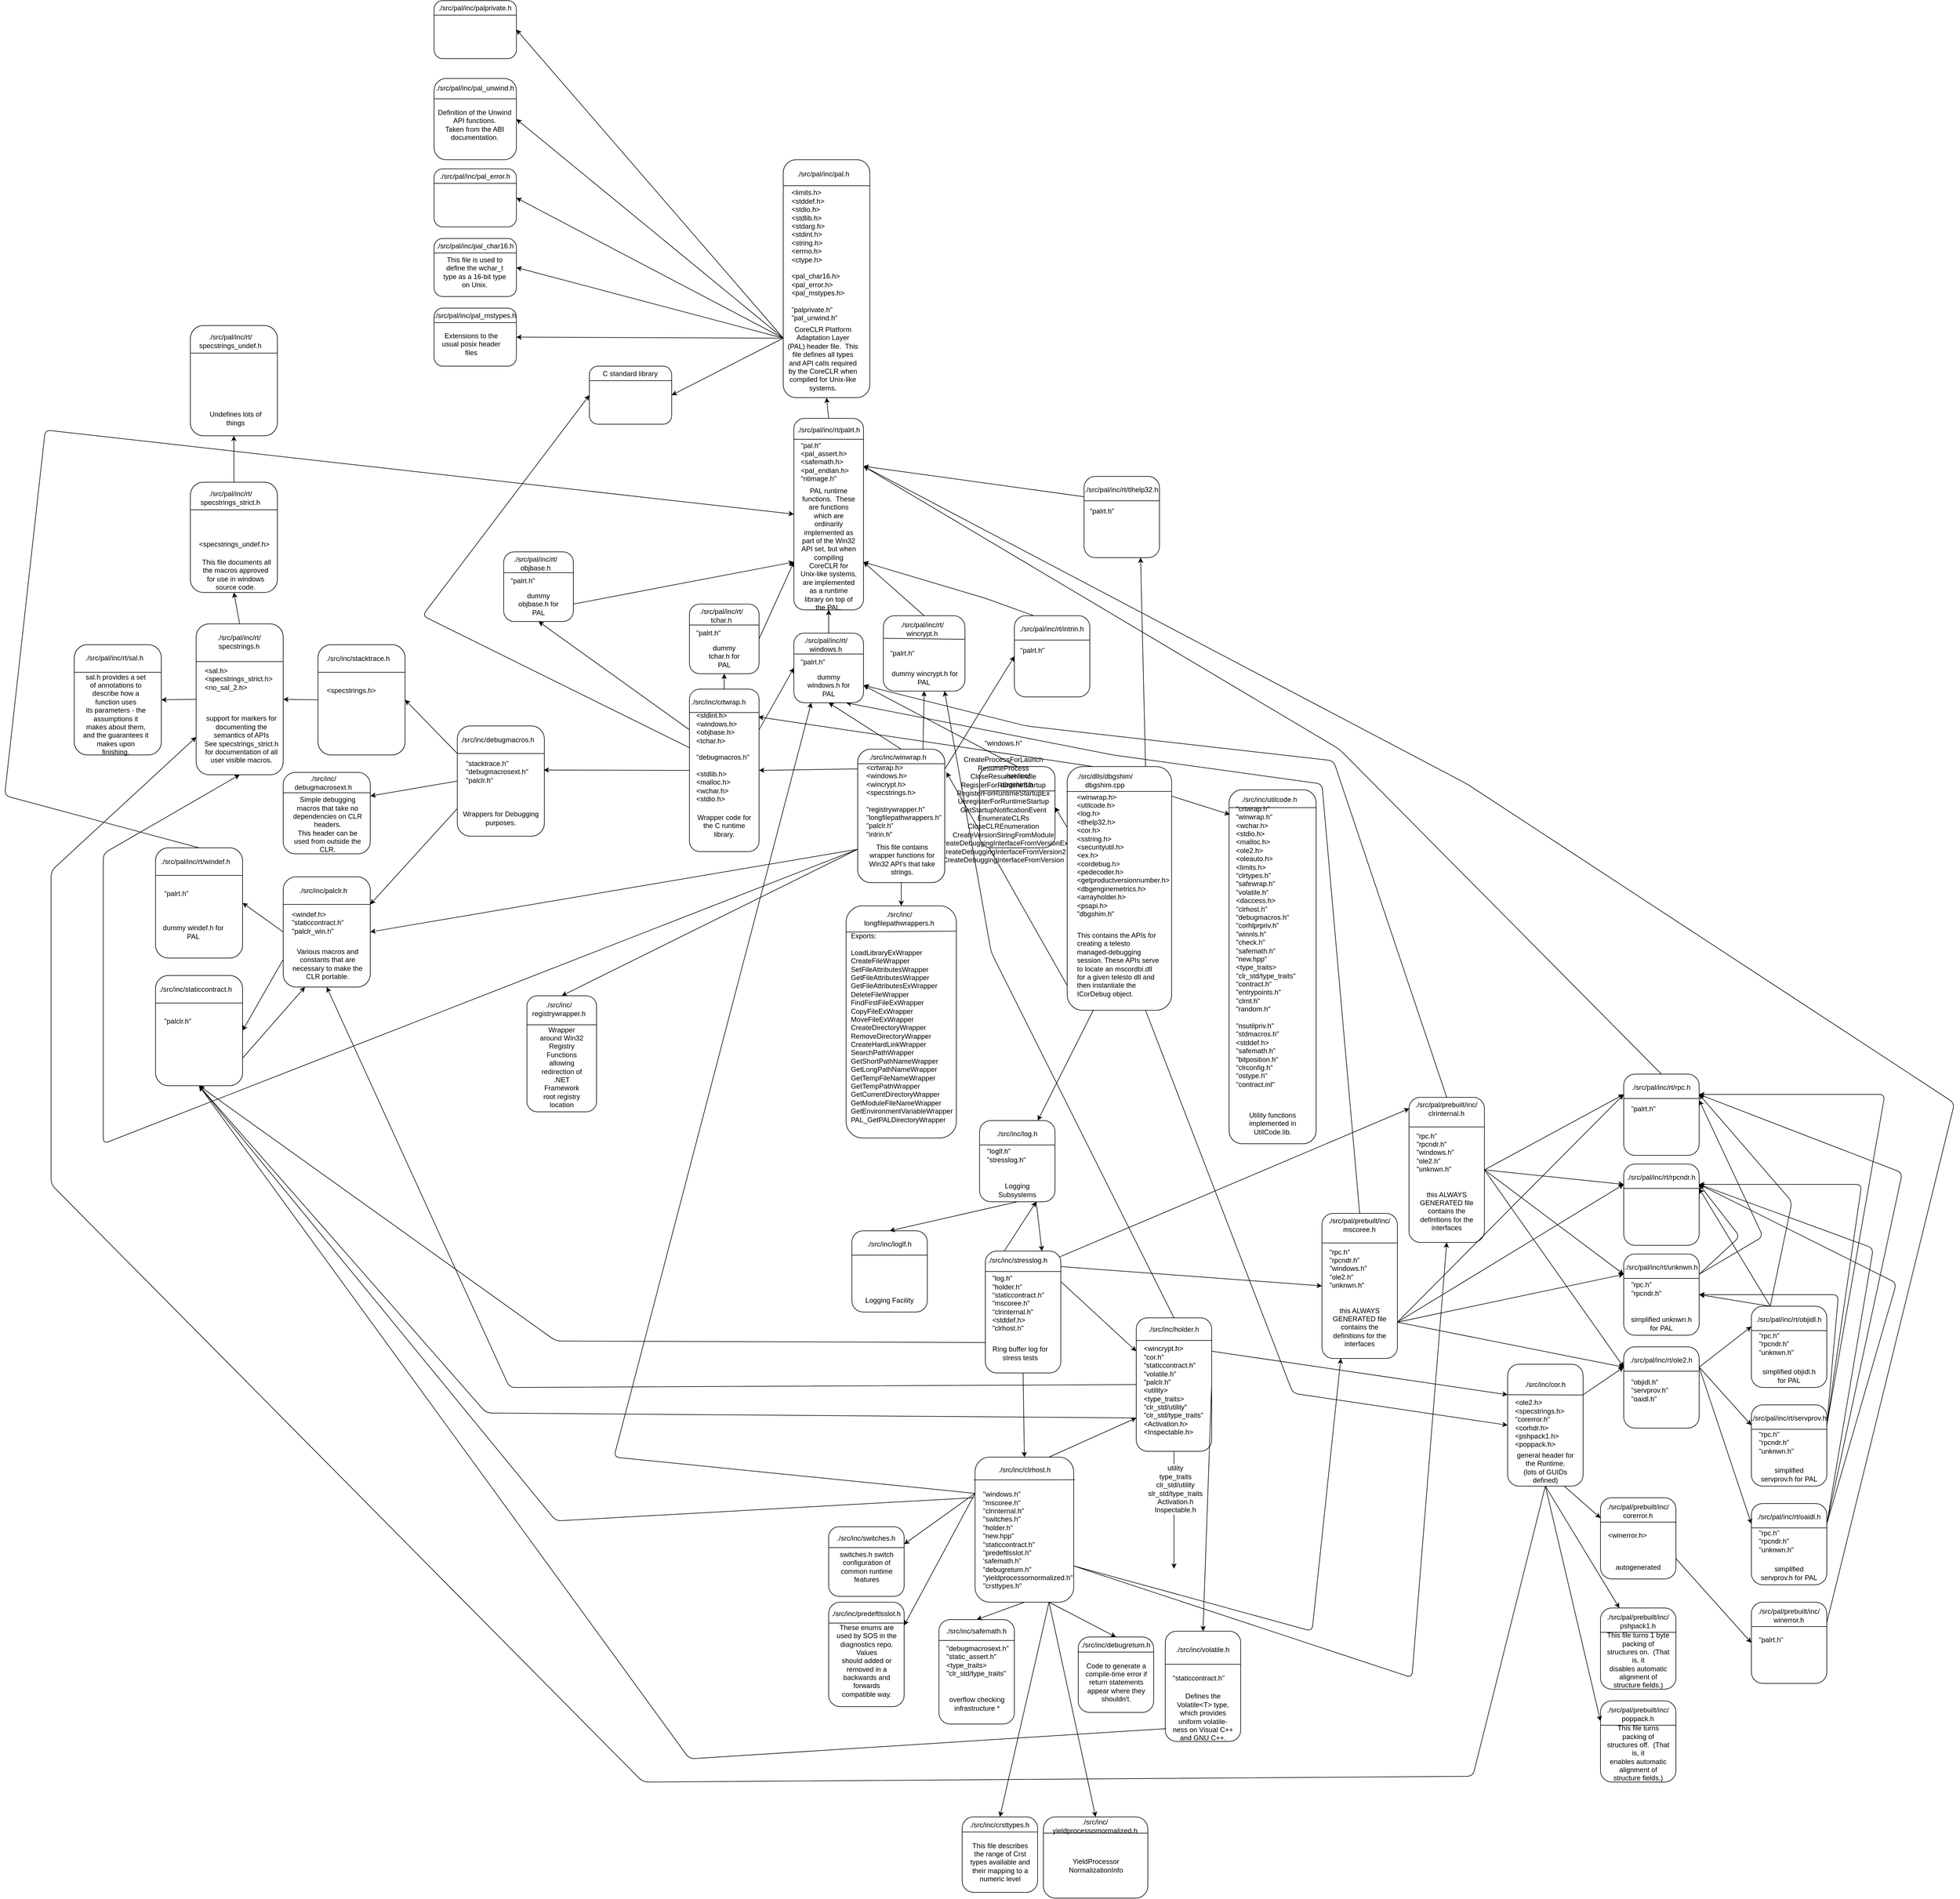 <mxfile version="12.4.2" type="device" pages="1"><diagram id="c0yv3kEGVUJW2oXO8_C0" name="Page-1"><mxGraphModel dx="4204" dy="3053" grid="1" gridSize="10" guides="1" tooltips="1" connect="1" arrows="1" fold="1" page="1" pageScale="1" pageWidth="3300" pageHeight="2339" math="0" shadow="0"><root><mxCell id="0"/><mxCell id="1" value="Template Items" style="" parent="0"/><mxCell id="ThLkY15THxzCKelkYvk_-6" value="" style="group;aspect=fixed;" vertex="1" connectable="0" parent="1"><mxGeometry x="321" y="130" width="120" height="330" as="geometry"/></mxCell><mxCell id="ThLkY15THxzCKelkYvk_-2" value="" style="rounded=1;whiteSpace=wrap;html=1;" vertex="1" parent="ThLkY15THxzCKelkYvk_-6"><mxGeometry width="120" height="330" as="geometry"/></mxCell><mxCell id="ThLkY15THxzCKelkYvk_-3" value="" style="endArrow=none;html=1;" edge="1" parent="ThLkY15THxzCKelkYvk_-6"><mxGeometry width="50" height="50" relative="1" as="geometry"><mxPoint y="36" as="sourcePoint"/><mxPoint x="120" y="36" as="targetPoint"/></mxGeometry></mxCell><mxCell id="ThLkY15THxzCKelkYvk_-4" value="dbgshim.h" style="text;html=1;strokeColor=none;fillColor=none;align=center;verticalAlign=middle;whiteSpace=wrap;rounded=0;" vertex="1" parent="ThLkY15THxzCKelkYvk_-6"><mxGeometry x="20" y="10" width="40" height="20" as="geometry"/></mxCell><mxCell id="ThLkY15THxzCKelkYvk_-5" value="Text" style="text;html=1;strokeColor=none;fillColor=none;align=left;verticalAlign=middle;whiteSpace=wrap;rounded=0;" vertex="1" parent="ThLkY15THxzCKelkYvk_-6"><mxGeometry x="10" y="40" width="100" height="20" as="geometry"/></mxCell><mxCell id="ThLkY15THxzCKelkYvk_-115" value="" style="group" vertex="1" connectable="0" parent="1"><mxGeometry x="-770" y="-1210" width="141.82" height="100" as="geometry"/></mxCell><mxCell id="ThLkY15THxzCKelkYvk_-114" value="" style="group;" vertex="1" connectable="0" parent="ThLkY15THxzCKelkYvk_-115"><mxGeometry width="141.82" height="100" as="geometry"/></mxCell><mxCell id="ThLkY15THxzCKelkYvk_-108" value="" style="group;" vertex="1" connectable="0" parent="ThLkY15THxzCKelkYvk_-114"><mxGeometry width="141.82" height="100" as="geometry"/></mxCell><mxCell id="ThLkY15THxzCKelkYvk_-109" value="" style="rounded=1;whiteSpace=wrap;html=1;" vertex="1" parent="ThLkY15THxzCKelkYvk_-108"><mxGeometry width="141.82" height="100" as="geometry"/></mxCell><mxCell id="ThLkY15THxzCKelkYvk_-110" value="" style="endArrow=none;html=1;entryX=1;entryY=0.25;entryDx=0;entryDy=0;exitX=0;exitY=0.25;exitDx=0;exitDy=0;" edge="1" parent="ThLkY15THxzCKelkYvk_-108" source="ThLkY15THxzCKelkYvk_-109" target="ThLkY15THxzCKelkYvk_-109"><mxGeometry width="50" height="50" relative="1" as="geometry"><mxPoint y="10.909" as="sourcePoint"/><mxPoint x="141.82" y="10.909" as="targetPoint"/></mxGeometry></mxCell><mxCell id="ThLkY15THxzCKelkYvk_-111" value="./src/pal/inc/palprivate.h" style="text;html=1;strokeColor=none;fillColor=none;align=center;verticalAlign=middle;whiteSpace=wrap;rounded=0;" vertex="1" parent="ThLkY15THxzCKelkYvk_-108"><mxGeometry x="32.349" y="9.999" width="77.121" height="6.06" as="geometry"/></mxCell><mxCell id="ThLkY15THxzCKelkYvk_-116" value="" style="endArrow=classic;html=1;entryX=1;entryY=0.5;entryDx=0;entryDy=0;exitX=0;exitY=0.75;exitDx=0;exitDy=0;" edge="1" parent="1" source="ThLkY15THxzCKelkYvk_-87" target="ThLkY15THxzCKelkYvk_-109"><mxGeometry width="50" height="50" relative="1" as="geometry"><mxPoint x="-150" y="-890" as="sourcePoint"/><mxPoint x="-170" y="-870" as="targetPoint"/></mxGeometry></mxCell><mxCell id="ThLkY15THxzCKelkYvk_-126" value="" style="group" vertex="1" connectable="0" parent="1"><mxGeometry x="-770" y="-1120" width="141.82" height="228.5" as="geometry"/></mxCell><mxCell id="ThLkY15THxzCKelkYvk_-119" value="" style="group" vertex="1" connectable="0" parent="ThLkY15THxzCKelkYvk_-126"><mxGeometry width="141.82" height="228.5" as="geometry"/></mxCell><mxCell id="ThLkY15THxzCKelkYvk_-120" value="" style="group;" vertex="1" connectable="0" parent="ThLkY15THxzCKelkYvk_-119"><mxGeometry width="141.82" height="228.5" as="geometry"/></mxCell><mxCell id="ThLkY15THxzCKelkYvk_-121" value="" style="group;" vertex="1" connectable="0" parent="ThLkY15THxzCKelkYvk_-120"><mxGeometry width="141.82" height="228.5" as="geometry"/></mxCell><mxCell id="ThLkY15THxzCKelkYvk_-122" value="" style="rounded=1;whiteSpace=wrap;html=1;" vertex="1" parent="ThLkY15THxzCKelkYvk_-121"><mxGeometry y="44.25" width="141.82" height="140" as="geometry"/></mxCell><mxCell id="ThLkY15THxzCKelkYvk_-123" value="" style="endArrow=none;html=1;entryX=1;entryY=0.25;entryDx=0;entryDy=0;exitX=0;exitY=0.25;exitDx=0;exitDy=0;" edge="1" parent="ThLkY15THxzCKelkYvk_-121" source="ThLkY15THxzCKelkYvk_-122" target="ThLkY15THxzCKelkYvk_-122"><mxGeometry width="50" height="50" relative="1" as="geometry"><mxPoint y="69.177" as="sourcePoint"/><mxPoint x="141.82" y="69.177" as="targetPoint"/></mxGeometry></mxCell><mxCell id="ThLkY15THxzCKelkYvk_-124" value="./src/pal/inc/pal_unwind.h" style="text;html=1;strokeColor=none;fillColor=none;align=center;verticalAlign=middle;whiteSpace=wrap;rounded=0;" vertex="1" parent="ThLkY15THxzCKelkYvk_-121"><mxGeometry x="32.349" y="54.247" width="77.121" height="13.847" as="geometry"/></mxCell><mxCell id="ThLkY15THxzCKelkYvk_-125" value="Definition of the Unwind API functions.&lt;br&gt;Taken from the ABI documentation." style="text;html=1;strokeColor=none;fillColor=none;align=center;verticalAlign=middle;whiteSpace=wrap;rounded=0;" vertex="1" parent="ThLkY15THxzCKelkYvk_-121"><mxGeometry y="84.25" width="140" height="80" as="geometry"/></mxCell><mxCell id="ThLkY15THxzCKelkYvk_-127" value="" style="endArrow=classic;html=1;exitX=0;exitY=0.75;exitDx=0;exitDy=0;entryX=1;entryY=0.5;entryDx=0;entryDy=0;" edge="1" parent="1" source="ThLkY15THxzCKelkYvk_-87" target="ThLkY15THxzCKelkYvk_-122"><mxGeometry width="50" height="50" relative="1" as="geometry"><mxPoint x="-300" y="-720" as="sourcePoint"/><mxPoint x="-250" y="-770" as="targetPoint"/></mxGeometry></mxCell><mxCell id="ThLkY15THxzCKelkYvk_-128" value="" style="group" vertex="1" connectable="0" parent="1"><mxGeometry x="-770" y="-800" width="141.82" height="100" as="geometry"/></mxCell><mxCell id="ThLkY15THxzCKelkYvk_-129" value="" style="group;" vertex="1" connectable="0" parent="ThLkY15THxzCKelkYvk_-128"><mxGeometry width="141.82" height="100" as="geometry"/></mxCell><mxCell id="ThLkY15THxzCKelkYvk_-130" value="" style="group;" vertex="1" connectable="0" parent="ThLkY15THxzCKelkYvk_-129"><mxGeometry width="141.82" height="100" as="geometry"/></mxCell><mxCell id="ThLkY15THxzCKelkYvk_-131" value="" style="rounded=1;whiteSpace=wrap;html=1;" vertex="1" parent="ThLkY15THxzCKelkYvk_-130"><mxGeometry width="141.82" height="100" as="geometry"/></mxCell><mxCell id="ThLkY15THxzCKelkYvk_-132" value="" style="endArrow=none;html=1;entryX=1;entryY=0.25;entryDx=0;entryDy=0;exitX=0;exitY=0.25;exitDx=0;exitDy=0;" edge="1" parent="ThLkY15THxzCKelkYvk_-130" source="ThLkY15THxzCKelkYvk_-131" target="ThLkY15THxzCKelkYvk_-131"><mxGeometry width="50" height="50" relative="1" as="geometry"><mxPoint y="10.909" as="sourcePoint"/><mxPoint x="141.82" y="10.909" as="targetPoint"/></mxGeometry></mxCell><mxCell id="ThLkY15THxzCKelkYvk_-133" value="./src/pal/inc/pal_char16.h" style="text;html=1;strokeColor=none;fillColor=none;align=center;verticalAlign=middle;whiteSpace=wrap;rounded=0;" vertex="1" parent="ThLkY15THxzCKelkYvk_-130"><mxGeometry x="32.349" y="9.999" width="77.121" height="6.06" as="geometry"/></mxCell><mxCell id="ThLkY15THxzCKelkYvk_-134" value="This file is used to define the wchar_t type as a 16-bit type on Unix." style="text;html=1;strokeColor=none;fillColor=none;align=center;verticalAlign=middle;whiteSpace=wrap;rounded=0;" vertex="1" parent="ThLkY15THxzCKelkYvk_-130"><mxGeometry x="10" y="48" width="120" height="20" as="geometry"/></mxCell><mxCell id="ThLkY15THxzCKelkYvk_-135" value="" style="group" vertex="1" connectable="0" parent="1"><mxGeometry x="-770" y="-920" width="141.82" height="100" as="geometry"/></mxCell><mxCell id="ThLkY15THxzCKelkYvk_-136" value="" style="group;" vertex="1" connectable="0" parent="ThLkY15THxzCKelkYvk_-135"><mxGeometry width="141.82" height="100" as="geometry"/></mxCell><mxCell id="ThLkY15THxzCKelkYvk_-137" value="" style="group;" vertex="1" connectable="0" parent="ThLkY15THxzCKelkYvk_-136"><mxGeometry width="141.82" height="100" as="geometry"/></mxCell><mxCell id="ThLkY15THxzCKelkYvk_-138" value="" style="rounded=1;whiteSpace=wrap;html=1;" vertex="1" parent="ThLkY15THxzCKelkYvk_-137"><mxGeometry width="141.82" height="100" as="geometry"/></mxCell><mxCell id="ThLkY15THxzCKelkYvk_-139" value="" style="endArrow=none;html=1;entryX=1;entryY=0.25;entryDx=0;entryDy=0;exitX=0;exitY=0.25;exitDx=0;exitDy=0;" edge="1" parent="ThLkY15THxzCKelkYvk_-137" source="ThLkY15THxzCKelkYvk_-138" target="ThLkY15THxzCKelkYvk_-138"><mxGeometry width="50" height="50" relative="1" as="geometry"><mxPoint y="10.909" as="sourcePoint"/><mxPoint x="141.82" y="10.909" as="targetPoint"/></mxGeometry></mxCell><mxCell id="ThLkY15THxzCKelkYvk_-140" value="./src/pal/inc/pal_error.h" style="text;html=1;strokeColor=none;fillColor=none;align=center;verticalAlign=middle;whiteSpace=wrap;rounded=0;" vertex="1" parent="ThLkY15THxzCKelkYvk_-137"><mxGeometry x="32.349" y="9.999" width="77.121" height="6.06" as="geometry"/></mxCell><mxCell id="ThLkY15THxzCKelkYvk_-141" value="" style="group" vertex="1" connectable="0" parent="1"><mxGeometry x="-770" y="-680" width="141.82" height="100" as="geometry"/></mxCell><mxCell id="ThLkY15THxzCKelkYvk_-142" value="" style="group;" vertex="1" connectable="0" parent="ThLkY15THxzCKelkYvk_-141"><mxGeometry width="141.82" height="100" as="geometry"/></mxCell><mxCell id="ThLkY15THxzCKelkYvk_-143" value="" style="group;" vertex="1" connectable="0" parent="ThLkY15THxzCKelkYvk_-142"><mxGeometry width="141.82" height="100" as="geometry"/></mxCell><mxCell id="ThLkY15THxzCKelkYvk_-144" value="" style="rounded=1;whiteSpace=wrap;html=1;" vertex="1" parent="ThLkY15THxzCKelkYvk_-143"><mxGeometry width="141.82" height="100" as="geometry"/></mxCell><mxCell id="ThLkY15THxzCKelkYvk_-145" value="" style="endArrow=none;html=1;entryX=1;entryY=0.25;entryDx=0;entryDy=0;exitX=0;exitY=0.25;exitDx=0;exitDy=0;" edge="1" parent="ThLkY15THxzCKelkYvk_-143" source="ThLkY15THxzCKelkYvk_-144" target="ThLkY15THxzCKelkYvk_-144"><mxGeometry width="50" height="50" relative="1" as="geometry"><mxPoint y="10.909" as="sourcePoint"/><mxPoint x="141.82" y="10.909" as="targetPoint"/></mxGeometry></mxCell><mxCell id="ThLkY15THxzCKelkYvk_-146" value="./src/pal/inc/pal_mstypes.h" style="text;html=1;strokeColor=none;fillColor=none;align=center;verticalAlign=middle;whiteSpace=wrap;rounded=0;" vertex="1" parent="ThLkY15THxzCKelkYvk_-143"><mxGeometry x="32.349" y="9.999" width="77.121" height="6.06" as="geometry"/></mxCell><mxCell id="ThLkY15THxzCKelkYvk_-147" value="Extensions to the usual posix header files" style="text;html=1;strokeColor=none;fillColor=none;align=center;verticalAlign=middle;whiteSpace=wrap;rounded=0;" vertex="1" parent="ThLkY15THxzCKelkYvk_-143"><mxGeometry x="8.18" y="51.64" width="111.82" height="20" as="geometry"/></mxCell><mxCell id="ThLkY15THxzCKelkYvk_-148" value="" style="endArrow=classic;html=1;entryX=1;entryY=0.5;entryDx=0;entryDy=0;exitX=0;exitY=0.75;exitDx=0;exitDy=0;" edge="1" parent="1" source="ThLkY15THxzCKelkYvk_-87" target="ThLkY15THxzCKelkYvk_-138"><mxGeometry width="50" height="50" relative="1" as="geometry"><mxPoint x="-230" y="-650" as="sourcePoint"/><mxPoint x="-180" y="-700" as="targetPoint"/></mxGeometry></mxCell><mxCell id="ThLkY15THxzCKelkYvk_-149" value="" style="endArrow=classic;html=1;exitX=0;exitY=0.75;exitDx=0;exitDy=0;entryX=1;entryY=0.5;entryDx=0;entryDy=0;" edge="1" parent="1" source="ThLkY15THxzCKelkYvk_-87" target="ThLkY15THxzCKelkYvk_-144"><mxGeometry width="50" height="50" relative="1" as="geometry"><mxPoint x="-440" y="-680" as="sourcePoint"/><mxPoint x="-390" y="-730" as="targetPoint"/></mxGeometry></mxCell><mxCell id="ThLkY15THxzCKelkYvk_-150" value="" style="endArrow=classic;html=1;exitX=0;exitY=0.75;exitDx=0;exitDy=0;entryX=1;entryY=0.5;entryDx=0;entryDy=0;" edge="1" parent="1" source="ThLkY15THxzCKelkYvk_-87" target="ThLkY15THxzCKelkYvk_-131"><mxGeometry width="50" height="50" relative="1" as="geometry"><mxPoint x="-340" y="-650" as="sourcePoint"/><mxPoint x="-290" y="-700" as="targetPoint"/></mxGeometry></mxCell><mxCell id="ThLkY15THxzCKelkYvk_-151" value="" style="endArrow=classic;html=1;entryX=0.5;entryY=1;entryDx=0;entryDy=0;exitX=0.5;exitY=0;exitDx=0;exitDy=0;" edge="1" parent="1" source="ThLkY15THxzCKelkYvk_-38" target="ThLkY15THxzCKelkYvk_-87"><mxGeometry width="50" height="50" relative="1" as="geometry"><mxPoint x="-280" y="-360" as="sourcePoint"/><mxPoint x="-230" y="-410" as="targetPoint"/></mxGeometry></mxCell><mxCell id="ThLkY15THxzCKelkYvk_-152" value="" style="endArrow=classic;html=1;entryX=0.5;entryY=1;entryDx=0;entryDy=0;exitX=0.5;exitY=0;exitDx=0;exitDy=0;" edge="1" parent="1" source="ThLkY15THxzCKelkYvk_-30" target="ThLkY15THxzCKelkYvk_-38"><mxGeometry width="50" height="50" relative="1" as="geometry"><mxPoint x="-310" y="-100" as="sourcePoint"/><mxPoint x="-260" y="-150" as="targetPoint"/></mxGeometry></mxCell><mxCell id="ThLkY15THxzCKelkYvk_-153" value="" style="endArrow=classic;html=1;exitX=0.5;exitY=0;exitDx=0;exitDy=0;entryX=0.5;entryY=1;entryDx=0;entryDy=0;" edge="1" parent="1" source="ThLkY15THxzCKelkYvk_-14" target="ThLkY15THxzCKelkYvk_-30"><mxGeometry width="50" height="50" relative="1" as="geometry"><mxPoint x="40" y="60" as="sourcePoint"/><mxPoint x="90" y="10" as="targetPoint"/></mxGeometry></mxCell><mxCell id="ThLkY15THxzCKelkYvk_-154" value="" style="endArrow=classic;html=1;exitX=0;exitY=0.148;exitDx=0;exitDy=0;entryX=1;entryY=0.5;entryDx=0;entryDy=0;exitPerimeter=0;" edge="1" parent="1" source="ThLkY15THxzCKelkYvk_-14" target="ThLkY15THxzCKelkYvk_-20"><mxGeometry width="50" height="50" relative="1" as="geometry"><mxPoint x="-130" y="200" as="sourcePoint"/><mxPoint x="-80" y="150" as="targetPoint"/></mxGeometry></mxCell><mxCell id="ThLkY15THxzCKelkYvk_-155" value="" style="endArrow=classic;html=1;exitX=1;exitY=0.25;exitDx=0;exitDy=0;entryX=0;entryY=0.5;entryDx=0;entryDy=0;" edge="1" parent="1" source="ThLkY15THxzCKelkYvk_-20" target="ThLkY15THxzCKelkYvk_-30"><mxGeometry width="50" height="50" relative="1" as="geometry"><mxPoint x="-340" y="320" as="sourcePoint"/><mxPoint x="-290" y="270" as="targetPoint"/></mxGeometry></mxCell><mxCell id="ThLkY15THxzCKelkYvk_-163" value="" style="group" vertex="1" connectable="0" parent="1"><mxGeometry x="-650" y="-260" width="120" height="120" as="geometry"/></mxCell><mxCell id="ThLkY15THxzCKelkYvk_-164" value="" style="rounded=1;whiteSpace=wrap;html=1;" vertex="1" parent="ThLkY15THxzCKelkYvk_-163"><mxGeometry width="120" height="120" as="geometry"/></mxCell><mxCell id="ThLkY15THxzCKelkYvk_-165" value="" style="endArrow=none;html=1;" edge="1" parent="ThLkY15THxzCKelkYvk_-163"><mxGeometry width="50" height="50" relative="1" as="geometry"><mxPoint y="36" as="sourcePoint"/><mxPoint x="120" y="36" as="targetPoint"/></mxGeometry></mxCell><mxCell id="ThLkY15THxzCKelkYvk_-166" value="" style="group" vertex="1" connectable="0" parent="ThLkY15THxzCKelkYvk_-163"><mxGeometry x="10" y="10" width="100" height="50" as="geometry"/></mxCell><mxCell id="ThLkY15THxzCKelkYvk_-167" value="./src/pal/inc/rt/&lt;br&gt;objbase.h" style="text;html=1;strokeColor=none;fillColor=none;align=center;verticalAlign=middle;whiteSpace=wrap;rounded=0;" vertex="1" parent="ThLkY15THxzCKelkYvk_-166"><mxGeometry x="10" width="70" height="20" as="geometry"/></mxCell><mxCell id="ThLkY15THxzCKelkYvk_-168" value="&quot;palrt.h&quot;" style="text;html=1;strokeColor=none;fillColor=none;align=left;verticalAlign=middle;whiteSpace=wrap;rounded=0;" vertex="1" parent="ThLkY15THxzCKelkYvk_-166"><mxGeometry y="30" width="100" height="20" as="geometry"/></mxCell><mxCell id="ThLkY15THxzCKelkYvk_-169" value="dummy objbase.h for PAL" style="text;html=1;strokeColor=none;fillColor=none;align=center;verticalAlign=middle;whiteSpace=wrap;rounded=0;" vertex="1" parent="ThLkY15THxzCKelkYvk_-163"><mxGeometry x="20" y="80" width="80" height="20" as="geometry"/></mxCell><mxCell id="ThLkY15THxzCKelkYvk_-170" value="" style="endArrow=classic;html=1;exitX=0;exitY=0.25;exitDx=0;exitDy=0;entryX=0.5;entryY=1;entryDx=0;entryDy=0;" edge="1" parent="1" source="ThLkY15THxzCKelkYvk_-20" target="ThLkY15THxzCKelkYvk_-164"><mxGeometry width="50" height="50" relative="1" as="geometry"><mxPoint x="-530" y="20" as="sourcePoint"/><mxPoint x="-480" y="-30" as="targetPoint"/></mxGeometry></mxCell><mxCell id="ThLkY15THxzCKelkYvk_-171" value="" style="endArrow=classic;html=1;exitX=1;exitY=0.75;exitDx=0;exitDy=0;entryX=0;entryY=0.75;entryDx=0;entryDy=0;" edge="1" parent="1" source="ThLkY15THxzCKelkYvk_-164" target="ThLkY15THxzCKelkYvk_-38"><mxGeometry width="50" height="50" relative="1" as="geometry"><mxPoint x="-330" y="-140" as="sourcePoint"/><mxPoint x="-280" y="-190" as="targetPoint"/></mxGeometry></mxCell><mxCell id="ThLkY15THxzCKelkYvk_-172" value="" style="group" vertex="1" connectable="0" parent="1"><mxGeometry x="-330" y="-170" width="120" height="120" as="geometry"/></mxCell><mxCell id="ThLkY15THxzCKelkYvk_-173" value="" style="rounded=1;whiteSpace=wrap;html=1;" vertex="1" parent="ThLkY15THxzCKelkYvk_-172"><mxGeometry width="120" height="120" as="geometry"/></mxCell><mxCell id="ThLkY15THxzCKelkYvk_-174" value="" style="endArrow=none;html=1;" edge="1" parent="ThLkY15THxzCKelkYvk_-172"><mxGeometry width="50" height="50" relative="1" as="geometry"><mxPoint y="36" as="sourcePoint"/><mxPoint x="120" y="36" as="targetPoint"/></mxGeometry></mxCell><mxCell id="ThLkY15THxzCKelkYvk_-175" value="" style="group" vertex="1" connectable="0" parent="ThLkY15THxzCKelkYvk_-172"><mxGeometry x="10" y="10" width="100" height="50" as="geometry"/></mxCell><mxCell id="ThLkY15THxzCKelkYvk_-176" value="./src/pal/inc/rt/&lt;br&gt;tchar.h" style="text;html=1;strokeColor=none;fillColor=none;align=center;verticalAlign=middle;whiteSpace=wrap;rounded=0;" vertex="1" parent="ThLkY15THxzCKelkYvk_-175"><mxGeometry x="10" width="70" height="20" as="geometry"/></mxCell><mxCell id="ThLkY15THxzCKelkYvk_-177" value="&quot;palrt.h&quot;" style="text;html=1;strokeColor=none;fillColor=none;align=left;verticalAlign=middle;whiteSpace=wrap;rounded=0;" vertex="1" parent="ThLkY15THxzCKelkYvk_-175"><mxGeometry y="30" width="100" height="20" as="geometry"/></mxCell><mxCell id="ThLkY15THxzCKelkYvk_-178" value="dummy tchar.h for PAL" style="text;html=1;strokeColor=none;fillColor=none;align=center;verticalAlign=middle;whiteSpace=wrap;rounded=0;" vertex="1" parent="ThLkY15THxzCKelkYvk_-172"><mxGeometry x="20" y="80" width="80" height="20" as="geometry"/></mxCell><mxCell id="ThLkY15THxzCKelkYvk_-179" value="" style="endArrow=classic;html=1;exitX=0.5;exitY=0;exitDx=0;exitDy=0;entryX=0.5;entryY=1;entryDx=0;entryDy=0;" edge="1" parent="1" source="ThLkY15THxzCKelkYvk_-20" target="ThLkY15THxzCKelkYvk_-173"><mxGeometry width="50" height="50" relative="1" as="geometry"><mxPoint x="-550" y="160" as="sourcePoint"/><mxPoint x="-500" y="110" as="targetPoint"/></mxGeometry></mxCell><mxCell id="ThLkY15THxzCKelkYvk_-180" value="" style="endArrow=classic;html=1;exitX=1;exitY=0.5;exitDx=0;exitDy=0;entryX=0;entryY=0.75;entryDx=0;entryDy=0;" edge="1" parent="1" source="ThLkY15THxzCKelkYvk_-173" target="ThLkY15THxzCKelkYvk_-38"><mxGeometry width="50" height="50" relative="1" as="geometry"><mxPoint x="-330" y="-170" as="sourcePoint"/><mxPoint x="-180" y="-90" as="targetPoint"/></mxGeometry></mxCell><mxCell id="ThLkY15THxzCKelkYvk_-181" value="" style="group" vertex="1" connectable="0" parent="1"><mxGeometry x="-730" y="40" width="150" height="230" as="geometry"/></mxCell><mxCell id="ThLkY15THxzCKelkYvk_-182" value="" style="rounded=1;whiteSpace=wrap;html=1;" vertex="1" parent="ThLkY15THxzCKelkYvk_-181"><mxGeometry width="150" height="190" as="geometry"/></mxCell><mxCell id="ThLkY15THxzCKelkYvk_-183" value="" style="endArrow=none;html=1;entryX=1;entryY=0.25;entryDx=0;entryDy=0;exitX=0;exitY=0.25;exitDx=0;exitDy=0;" edge="1" parent="ThLkY15THxzCKelkYvk_-181" source="ThLkY15THxzCKelkYvk_-182" target="ThLkY15THxzCKelkYvk_-182"><mxGeometry width="50" height="50" relative="1" as="geometry"><mxPoint y="69" as="sourcePoint"/><mxPoint x="150" y="69" as="targetPoint"/></mxGeometry></mxCell><mxCell id="ThLkY15THxzCKelkYvk_-184" value="" style="group" vertex="1" connectable="0" parent="ThLkY15THxzCKelkYvk_-181"><mxGeometry x="12.5" y="19.167" width="125" height="95.833" as="geometry"/></mxCell><mxCell id="ThLkY15THxzCKelkYvk_-185" value="./src/inc/debugmacros.h" style="text;html=1;strokeColor=none;fillColor=none;align=center;verticalAlign=middle;whiteSpace=wrap;rounded=0;" vertex="1" parent="ThLkY15THxzCKelkYvk_-184"><mxGeometry x="12.5" width="87.5" height="10" as="geometry"/></mxCell><mxCell id="ThLkY15THxzCKelkYvk_-186" value="&quot;stacktrace.h&quot;&lt;br&gt;&quot;debugmacrosext.h&quot;&lt;br&gt;&quot;palclr.h&quot;" style="text;html=1;strokeColor=none;fillColor=none;align=left;verticalAlign=middle;whiteSpace=wrap;rounded=0;" vertex="1" parent="ThLkY15THxzCKelkYvk_-184"><mxGeometry y="30" width="125" height="60" as="geometry"/></mxCell><mxCell id="ThLkY15THxzCKelkYvk_-187" value="Wrappers for Debugging purposes." style="text;html=1;strokeColor=none;fillColor=none;align=center;verticalAlign=middle;whiteSpace=wrap;rounded=0;" vertex="1" parent="ThLkY15THxzCKelkYvk_-181"><mxGeometry y="140" width="150" height="38.33" as="geometry"/></mxCell><mxCell id="ThLkY15THxzCKelkYvk_-188" value="" style="endArrow=classic;html=1;exitX=0;exitY=0.5;exitDx=0;exitDy=0;entryX=0.993;entryY=0.4;entryDx=0;entryDy=0;entryPerimeter=0;" edge="1" parent="1" source="ThLkY15THxzCKelkYvk_-20" target="ThLkY15THxzCKelkYvk_-182"><mxGeometry width="50" height="50" relative="1" as="geometry"><mxPoint x="-510" y="180" as="sourcePoint"/><mxPoint x="-460" y="130" as="targetPoint"/></mxGeometry></mxCell><mxCell id="ThLkY15THxzCKelkYvk_-189" value="" style="endArrow=classic;html=1;exitX=0.006;exitY=0.903;exitDx=0;exitDy=0;entryX=1.019;entryY=0.173;entryDx=0;entryDy=0;entryPerimeter=0;exitPerimeter=0;" edge="1" parent="1" source="ThLkY15THxzCKelkYvk_-9" target="ThLkY15THxzCKelkYvk_-14"><mxGeometry width="50" height="50" relative="1" as="geometry"><mxPoint x="150" y="230" as="sourcePoint"/><mxPoint x="200" y="180" as="targetPoint"/></mxGeometry></mxCell><mxCell id="ThLkY15THxzCKelkYvk_-190" value="" style="group" vertex="1" connectable="0" parent="1"><mxGeometry x="-970" y="-100" width="150" height="230" as="geometry"/></mxCell><mxCell id="ThLkY15THxzCKelkYvk_-191" value="" style="rounded=1;whiteSpace=wrap;html=1;" vertex="1" parent="ThLkY15THxzCKelkYvk_-190"><mxGeometry width="150" height="190" as="geometry"/></mxCell><mxCell id="ThLkY15THxzCKelkYvk_-192" value="" style="endArrow=none;html=1;entryX=1;entryY=0.25;entryDx=0;entryDy=0;exitX=0;exitY=0.25;exitDx=0;exitDy=0;" edge="1" parent="ThLkY15THxzCKelkYvk_-190" source="ThLkY15THxzCKelkYvk_-191" target="ThLkY15THxzCKelkYvk_-191"><mxGeometry width="50" height="50" relative="1" as="geometry"><mxPoint y="69" as="sourcePoint"/><mxPoint x="150" y="69" as="targetPoint"/></mxGeometry></mxCell><mxCell id="ThLkY15THxzCKelkYvk_-193" value="" style="group" vertex="1" connectable="0" parent="ThLkY15THxzCKelkYvk_-190"><mxGeometry x="12.5" y="19.167" width="125" height="95.833" as="geometry"/></mxCell><mxCell id="ThLkY15THxzCKelkYvk_-194" value="./src/inc/stacktrace.h" style="text;html=1;strokeColor=none;fillColor=none;align=center;verticalAlign=middle;whiteSpace=wrap;rounded=0;" vertex="1" parent="ThLkY15THxzCKelkYvk_-193"><mxGeometry x="12.5" width="87.5" height="10" as="geometry"/></mxCell><mxCell id="ThLkY15THxzCKelkYvk_-195" value="&amp;lt;specstrings.h&amp;gt;&lt;br&gt;" style="text;html=1;strokeColor=none;fillColor=none;align=left;verticalAlign=middle;whiteSpace=wrap;rounded=0;" vertex="1" parent="ThLkY15THxzCKelkYvk_-193"><mxGeometry y="30" width="125" height="60" as="geometry"/></mxCell><mxCell id="ThLkY15THxzCKelkYvk_-197" value="" style="group" vertex="1" connectable="0" parent="1"><mxGeometry x="-1180" y="-100" width="150" height="230" as="geometry"/></mxCell><mxCell id="ThLkY15THxzCKelkYvk_-198" value="" style="rounded=1;whiteSpace=wrap;html=1;" vertex="1" parent="ThLkY15THxzCKelkYvk_-197"><mxGeometry y="-35.83" width="150" height="260" as="geometry"/></mxCell><mxCell id="ThLkY15THxzCKelkYvk_-199" value="" style="endArrow=none;html=1;entryX=1;entryY=0.25;entryDx=0;entryDy=0;exitX=0;exitY=0.25;exitDx=0;exitDy=0;" edge="1" parent="ThLkY15THxzCKelkYvk_-197" source="ThLkY15THxzCKelkYvk_-198" target="ThLkY15THxzCKelkYvk_-198"><mxGeometry width="50" height="50" relative="1" as="geometry"><mxPoint y="69" as="sourcePoint"/><mxPoint x="150" y="69" as="targetPoint"/></mxGeometry></mxCell><mxCell id="ThLkY15THxzCKelkYvk_-200" value="" style="group" vertex="1" connectable="0" parent="ThLkY15THxzCKelkYvk_-197"><mxGeometry x="12.5" y="19.167" width="130" height="150" as="geometry"/></mxCell><mxCell id="ThLkY15THxzCKelkYvk_-202" value="&amp;lt;sal.h&amp;gt;&lt;br&gt;&amp;lt;specstrings_strict.h&amp;gt;&lt;br&gt;&amp;lt;no_sal_2.h&amp;gt;" style="text;html=1;strokeColor=none;fillColor=none;align=left;verticalAlign=middle;whiteSpace=wrap;rounded=0;" vertex="1" parent="ThLkY15THxzCKelkYvk_-200"><mxGeometry y="30" width="125" height="20" as="geometry"/></mxCell><mxCell id="ThLkY15THxzCKelkYvk_-201" value="./src/pal/inc/rt/&lt;br&gt;specstrings.h" style="text;html=1;strokeColor=none;fillColor=none;align=center;verticalAlign=middle;whiteSpace=wrap;rounded=0;" vertex="1" parent="ThLkY15THxzCKelkYvk_-197"><mxGeometry x="30" y="-10.003" width="87.5" height="10" as="geometry"/></mxCell><mxCell id="ThLkY15THxzCKelkYvk_-247" value="support for markers for documenting the semantics of APIs&lt;br&gt;See specstrings_strict.h for documentation of all user visible macros." style="text;html=1;strokeColor=none;fillColor=none;align=center;verticalAlign=middle;whiteSpace=wrap;rounded=0;" vertex="1" parent="ThLkY15THxzCKelkYvk_-197"><mxGeometry x="13" y="129.997" width="129.5" height="65.17" as="geometry"/></mxCell><mxCell id="ThLkY15THxzCKelkYvk_-204" value="" style="group" vertex="1" connectable="0" parent="1"><mxGeometry x="-1390" y="-100" width="150" height="240" as="geometry"/></mxCell><mxCell id="ThLkY15THxzCKelkYvk_-205" value="" style="rounded=1;whiteSpace=wrap;html=1;" vertex="1" parent="ThLkY15THxzCKelkYvk_-204"><mxGeometry width="150" height="190" as="geometry"/></mxCell><mxCell id="ThLkY15THxzCKelkYvk_-206" value="" style="endArrow=none;html=1;entryX=1;entryY=0.25;entryDx=0;entryDy=0;exitX=0;exitY=0.25;exitDx=0;exitDy=0;" edge="1" parent="ThLkY15THxzCKelkYvk_-204" source="ThLkY15THxzCKelkYvk_-205" target="ThLkY15THxzCKelkYvk_-205"><mxGeometry width="50" height="50" relative="1" as="geometry"><mxPoint y="69" as="sourcePoint"/><mxPoint x="150" y="69" as="targetPoint"/></mxGeometry></mxCell><mxCell id="ThLkY15THxzCKelkYvk_-207" value="" style="group" vertex="1" connectable="0" parent="ThLkY15THxzCKelkYvk_-204"><mxGeometry x="12.5" y="19.17" width="125" height="70.83" as="geometry"/></mxCell><mxCell id="ThLkY15THxzCKelkYvk_-208" value="./src/pal/inc/rt/sal.h" style="text;html=1;strokeColor=none;fillColor=none;align=center;verticalAlign=middle;whiteSpace=wrap;rounded=0;" vertex="1" parent="ThLkY15THxzCKelkYvk_-207"><mxGeometry x="12.5" width="87.5" height="7.391" as="geometry"/></mxCell><mxCell id="ThLkY15THxzCKelkYvk_-210" value="sal.h provides a set of annotations to describe how a function uses its&amp;nbsp;parameters - the assumptions it makes about them, and the guarantees it makes&amp;nbsp;upon finishing." style="text;html=1;strokeColor=none;fillColor=none;align=center;verticalAlign=middle;whiteSpace=wrap;rounded=0;" vertex="1" parent="ThLkY15THxzCKelkYvk_-204"><mxGeometry x="12.5" y="60.08" width="117" height="119.83" as="geometry"/></mxCell><mxCell id="ThLkY15THxzCKelkYvk_-211" value="" style="endArrow=classic;html=1;exitX=0;exitY=0.25;exitDx=0;exitDy=0;entryX=1;entryY=0.5;entryDx=0;entryDy=0;" edge="1" parent="1" source="ThLkY15THxzCKelkYvk_-182" target="ThLkY15THxzCKelkYvk_-191"><mxGeometry width="50" height="50" relative="1" as="geometry"><mxPoint x="-850" y="300" as="sourcePoint"/><mxPoint x="-800" y="250" as="targetPoint"/></mxGeometry></mxCell><mxCell id="ThLkY15THxzCKelkYvk_-212" value="" style="endArrow=classic;html=1;exitX=0;exitY=0.5;exitDx=0;exitDy=0;entryX=1;entryY=0.5;entryDx=0;entryDy=0;" edge="1" parent="1" source="ThLkY15THxzCKelkYvk_-191" target="ThLkY15THxzCKelkYvk_-198"><mxGeometry width="50" height="50" relative="1" as="geometry"><mxPoint x="-1120" y="230.17" as="sourcePoint"/><mxPoint x="-1070" y="180.17" as="targetPoint"/></mxGeometry></mxCell><mxCell id="ThLkY15THxzCKelkYvk_-213" value="" style="endArrow=classic;html=1;exitX=0;exitY=0.5;exitDx=0;exitDy=0;entryX=1;entryY=0.5;entryDx=0;entryDy=0;" edge="1" parent="1" source="ThLkY15THxzCKelkYvk_-198" target="ThLkY15THxzCKelkYvk_-205"><mxGeometry width="50" height="50" relative="1" as="geometry"><mxPoint x="-1240" y="220.17" as="sourcePoint"/><mxPoint x="-1190" y="170.17" as="targetPoint"/></mxGeometry></mxCell><mxCell id="ThLkY15THxzCKelkYvk_-214" value="" style="group" vertex="1" connectable="0" parent="1"><mxGeometry x="-1030" y="120" width="150" height="170" as="geometry"/></mxCell><mxCell id="ThLkY15THxzCKelkYvk_-215" value="" style="rounded=1;whiteSpace=wrap;html=1;" vertex="1" parent="ThLkY15THxzCKelkYvk_-214"><mxGeometry width="150" height="140.435" as="geometry"/></mxCell><mxCell id="ThLkY15THxzCKelkYvk_-216" value="" style="endArrow=none;html=1;entryX=1;entryY=0.25;entryDx=0;entryDy=0;exitX=0;exitY=0.25;exitDx=0;exitDy=0;" edge="1" parent="ThLkY15THxzCKelkYvk_-214" source="ThLkY15THxzCKelkYvk_-215" target="ThLkY15THxzCKelkYvk_-215"><mxGeometry width="50" height="50" relative="1" as="geometry"><mxPoint y="51" as="sourcePoint"/><mxPoint x="150" y="51" as="targetPoint"/></mxGeometry></mxCell><mxCell id="ThLkY15THxzCKelkYvk_-217" value="" style="group" vertex="1" connectable="0" parent="ThLkY15THxzCKelkYvk_-214"><mxGeometry x="12.5" y="14.167" width="125" height="70.833" as="geometry"/></mxCell><mxCell id="ThLkY15THxzCKelkYvk_-218" value="./src/inc/&lt;br&gt;debugmacrosext.h" style="text;html=1;strokeColor=none;fillColor=none;align=center;verticalAlign=middle;whiteSpace=wrap;rounded=0;" vertex="1" parent="ThLkY15THxzCKelkYvk_-217"><mxGeometry x="12.5" width="87.5" height="7.391" as="geometry"/></mxCell><mxCell id="ThLkY15THxzCKelkYvk_-245" value="Simple debugging macros that take no dependencies on CLR headers.&lt;br&gt;This header can be used from outside the CLR." style="text;html=1;strokeColor=none;fillColor=none;align=center;verticalAlign=middle;whiteSpace=wrap;rounded=0;" vertex="1" parent="ThLkY15THxzCKelkYvk_-214"><mxGeometry x="13" y="50" width="127" height="80" as="geometry"/></mxCell><mxCell id="ThLkY15THxzCKelkYvk_-220" value="" style="group" vertex="1" connectable="0" parent="1"><mxGeometry x="-1030" y="300" width="150" height="230" as="geometry"/></mxCell><mxCell id="ThLkY15THxzCKelkYvk_-221" value="" style="rounded=1;whiteSpace=wrap;html=1;" vertex="1" parent="ThLkY15THxzCKelkYvk_-220"><mxGeometry width="150" height="190" as="geometry"/></mxCell><mxCell id="ThLkY15THxzCKelkYvk_-222" value="" style="endArrow=none;html=1;entryX=1;entryY=0.25;entryDx=0;entryDy=0;exitX=0;exitY=0.25;exitDx=0;exitDy=0;" edge="1" parent="ThLkY15THxzCKelkYvk_-220" source="ThLkY15THxzCKelkYvk_-221" target="ThLkY15THxzCKelkYvk_-221"><mxGeometry width="50" height="50" relative="1" as="geometry"><mxPoint y="69" as="sourcePoint"/><mxPoint x="150" y="69" as="targetPoint"/></mxGeometry></mxCell><mxCell id="ThLkY15THxzCKelkYvk_-223" value="" style="group" vertex="1" connectable="0" parent="ThLkY15THxzCKelkYvk_-220"><mxGeometry x="12.5" y="19.167" width="125" height="95.833" as="geometry"/></mxCell><mxCell id="ThLkY15THxzCKelkYvk_-224" value="./src/inc/palclr.h" style="text;html=1;strokeColor=none;fillColor=none;align=center;verticalAlign=middle;whiteSpace=wrap;rounded=0;" vertex="1" parent="ThLkY15THxzCKelkYvk_-223"><mxGeometry x="12.5" width="87.5" height="10" as="geometry"/></mxCell><mxCell id="ThLkY15THxzCKelkYvk_-225" value="&amp;lt;windef.h&amp;gt;&lt;br&gt;&quot;staticcontract.h&quot;&lt;br&gt;&quot;palclr_win.h&quot;" style="text;html=1;strokeColor=none;fillColor=none;align=left;verticalAlign=middle;whiteSpace=wrap;rounded=0;" vertex="1" parent="ThLkY15THxzCKelkYvk_-223"><mxGeometry y="30" width="125" height="60" as="geometry"/></mxCell><mxCell id="ThLkY15THxzCKelkYvk_-242" value="Various macros and constants that are necessary to make the CLR portable." style="text;html=1;strokeColor=none;fillColor=none;align=center;verticalAlign=middle;whiteSpace=wrap;rounded=0;" vertex="1" parent="ThLkY15THxzCKelkYvk_-220"><mxGeometry x="13" y="120" width="127" height="60" as="geometry"/></mxCell><mxCell id="ThLkY15THxzCKelkYvk_-226" value="" style="endArrow=classic;html=1;exitX=0;exitY=0.5;exitDx=0;exitDy=0;entryX=1.002;entryY=0.29;entryDx=0;entryDy=0;entryPerimeter=0;" edge="1" parent="1" source="ThLkY15THxzCKelkYvk_-182" target="ThLkY15THxzCKelkYvk_-215"><mxGeometry width="50" height="50" relative="1" as="geometry"><mxPoint x="-770" y="310" as="sourcePoint"/><mxPoint x="-720" y="260" as="targetPoint"/></mxGeometry></mxCell><mxCell id="ThLkY15THxzCKelkYvk_-227" value="" style="endArrow=classic;html=1;exitX=0;exitY=0.75;exitDx=0;exitDy=0;entryX=1;entryY=0.25;entryDx=0;entryDy=0;" edge="1" parent="1" source="ThLkY15THxzCKelkYvk_-182" target="ThLkY15THxzCKelkYvk_-221"><mxGeometry width="50" height="50" relative="1" as="geometry"><mxPoint x="-760" y="330" as="sourcePoint"/><mxPoint x="-710" y="280" as="targetPoint"/></mxGeometry></mxCell><mxCell id="ThLkY15THxzCKelkYvk_-228" value="" style="group" vertex="1" connectable="0" parent="1"><mxGeometry x="-1250" y="250" width="150" height="230" as="geometry"/></mxCell><mxCell id="ThLkY15THxzCKelkYvk_-229" value="" style="rounded=1;whiteSpace=wrap;html=1;" vertex="1" parent="ThLkY15THxzCKelkYvk_-228"><mxGeometry width="150" height="190" as="geometry"/></mxCell><mxCell id="ThLkY15THxzCKelkYvk_-230" value="" style="endArrow=none;html=1;entryX=1;entryY=0.25;entryDx=0;entryDy=0;exitX=0;exitY=0.25;exitDx=0;exitDy=0;" edge="1" parent="ThLkY15THxzCKelkYvk_-228" source="ThLkY15THxzCKelkYvk_-229" target="ThLkY15THxzCKelkYvk_-229"><mxGeometry width="50" height="50" relative="1" as="geometry"><mxPoint y="69" as="sourcePoint"/><mxPoint x="150" y="69" as="targetPoint"/></mxGeometry></mxCell><mxCell id="ThLkY15THxzCKelkYvk_-231" value="" style="group" vertex="1" connectable="0" parent="ThLkY15THxzCKelkYvk_-228"><mxGeometry x="12.5" y="19.167" width="125" height="95.833" as="geometry"/></mxCell><mxCell id="ThLkY15THxzCKelkYvk_-232" value="./src/pal/inc/rt/windef.h" style="text;html=1;strokeColor=none;fillColor=none;align=center;verticalAlign=middle;whiteSpace=wrap;rounded=0;" vertex="1" parent="ThLkY15THxzCKelkYvk_-231"><mxGeometry x="12.5" width="87.5" height="10" as="geometry"/></mxCell><mxCell id="ThLkY15THxzCKelkYvk_-233" value="&quot;palrt.h&quot;" style="text;html=1;strokeColor=none;fillColor=none;align=left;verticalAlign=middle;whiteSpace=wrap;rounded=0;" vertex="1" parent="ThLkY15THxzCKelkYvk_-231"><mxGeometry y="30" width="125" height="60" as="geometry"/></mxCell><mxCell id="ThLkY15THxzCKelkYvk_-246" value="dummy windef.h for PAL" style="text;html=1;strokeColor=none;fillColor=none;align=center;verticalAlign=middle;whiteSpace=wrap;rounded=0;" vertex="1" parent="ThLkY15THxzCKelkYvk_-228"><mxGeometry x="10" y="135" width="110" height="20" as="geometry"/></mxCell><mxCell id="ThLkY15THxzCKelkYvk_-234" value="" style="endArrow=classic;html=1;exitX=0;exitY=0.5;exitDx=0;exitDy=0;entryX=1;entryY=0.5;entryDx=0;entryDy=0;" edge="1" parent="1" source="ThLkY15THxzCKelkYvk_-221" target="ThLkY15THxzCKelkYvk_-229"><mxGeometry width="50" height="50" relative="1" as="geometry"><mxPoint x="-1130" y="260" as="sourcePoint"/><mxPoint x="-1080" y="210" as="targetPoint"/></mxGeometry></mxCell><mxCell id="ThLkY15THxzCKelkYvk_-235" value="" style="group" vertex="1" connectable="0" parent="1"><mxGeometry x="-1250" y="470" width="150" height="230" as="geometry"/></mxCell><mxCell id="ThLkY15THxzCKelkYvk_-236" value="" style="rounded=1;whiteSpace=wrap;html=1;" vertex="1" parent="ThLkY15THxzCKelkYvk_-235"><mxGeometry width="150" height="190" as="geometry"/></mxCell><mxCell id="ThLkY15THxzCKelkYvk_-237" value="" style="endArrow=none;html=1;entryX=1;entryY=0.25;entryDx=0;entryDy=0;exitX=0;exitY=0.25;exitDx=0;exitDy=0;" edge="1" parent="ThLkY15THxzCKelkYvk_-235" source="ThLkY15THxzCKelkYvk_-236" target="ThLkY15THxzCKelkYvk_-236"><mxGeometry width="50" height="50" relative="1" as="geometry"><mxPoint y="69" as="sourcePoint"/><mxPoint x="150" y="69" as="targetPoint"/></mxGeometry></mxCell><mxCell id="ThLkY15THxzCKelkYvk_-238" value="" style="group" vertex="1" connectable="0" parent="ThLkY15THxzCKelkYvk_-235"><mxGeometry x="12.5" y="19.167" width="125" height="95.833" as="geometry"/></mxCell><mxCell id="ThLkY15THxzCKelkYvk_-239" value="./src/inc/staticcontract.h" style="text;html=1;strokeColor=none;fillColor=none;align=center;verticalAlign=middle;whiteSpace=wrap;rounded=0;" vertex="1" parent="ThLkY15THxzCKelkYvk_-238"><mxGeometry x="12.5" width="87.5" height="10" as="geometry"/></mxCell><mxCell id="ThLkY15THxzCKelkYvk_-240" value="&quot;palclr.h&quot;" style="text;html=1;strokeColor=none;fillColor=none;align=left;verticalAlign=middle;whiteSpace=wrap;rounded=0;" vertex="1" parent="ThLkY15THxzCKelkYvk_-238"><mxGeometry y="30" width="125" height="60" as="geometry"/></mxCell><mxCell id="ThLkY15THxzCKelkYvk_-241" value="" style="endArrow=classic;html=1;exitX=0;exitY=0.75;exitDx=0;exitDy=0;entryX=1;entryY=0.5;entryDx=0;entryDy=0;" edge="1" parent="1" source="ThLkY15THxzCKelkYvk_-221" target="ThLkY15THxzCKelkYvk_-236"><mxGeometry width="50" height="50" relative="1" as="geometry"><mxPoint x="-1040" y="620" as="sourcePoint"/><mxPoint x="-990" y="570" as="targetPoint"/></mxGeometry></mxCell><mxCell id="ThLkY15THxzCKelkYvk_-243" value="" style="endArrow=classic;html=1;exitX=1;exitY=0.75;exitDx=0;exitDy=0;entryX=0.25;entryY=1;entryDx=0;entryDy=0;" edge="1" parent="1" source="ThLkY15THxzCKelkYvk_-236" target="ThLkY15THxzCKelkYvk_-221"><mxGeometry width="50" height="50" relative="1" as="geometry"><mxPoint x="-1070" y="670" as="sourcePoint"/><mxPoint x="-1020" y="620" as="targetPoint"/></mxGeometry></mxCell><mxCell id="ThLkY15THxzCKelkYvk_-244" value="" style="endArrow=classic;html=1;exitX=0.5;exitY=0;exitDx=0;exitDy=0;entryX=0;entryY=0.5;entryDx=0;entryDy=0;" edge="1" parent="1" source="ThLkY15THxzCKelkYvk_-229" target="ThLkY15THxzCKelkYvk_-38"><mxGeometry width="50" height="50" relative="1" as="geometry"><mxPoint x="-1220" y="240" as="sourcePoint"/><mxPoint x="-620" y="-300" as="targetPoint"/><Array as="points"><mxPoint x="-1510" y="160"/><mxPoint x="-1440" y="-470"/></Array></mxGeometry></mxCell><mxCell id="ThLkY15THxzCKelkYvk_-248" value="" style="group" vertex="1" connectable="0" parent="1"><mxGeometry x="-0.5" y="-200" width="150" height="230" as="geometry"/></mxCell><mxCell id="ThLkY15THxzCKelkYvk_-254" value="" style="group" vertex="1" connectable="0" parent="ThLkY15THxzCKelkYvk_-248"><mxGeometry x="4.69" y="50" width="140.63" height="130" as="geometry"/></mxCell><mxCell id="ThLkY15THxzCKelkYvk_-249" value="" style="rounded=1;whiteSpace=wrap;html=1;" vertex="1" parent="ThLkY15THxzCKelkYvk_-254"><mxGeometry width="140.63" height="130" as="geometry"/></mxCell><mxCell id="ThLkY15THxzCKelkYvk_-250" value="" style="endArrow=none;html=1;entryX=0.994;entryY=0.313;entryDx=0;entryDy=0;exitX=-0.001;exitY=0.3;exitDx=0;exitDy=0;exitPerimeter=0;entryPerimeter=0;" edge="1" parent="ThLkY15THxzCKelkYvk_-254" source="ThLkY15THxzCKelkYvk_-249" target="ThLkY15THxzCKelkYvk_-249"><mxGeometry width="50" height="50" relative="1" as="geometry"><mxPoint y="69" as="sourcePoint"/><mxPoint x="150" y="69" as="targetPoint"/></mxGeometry></mxCell><mxCell id="ThLkY15THxzCKelkYvk_-251" value="" style="group" vertex="1" connectable="0" parent="ThLkY15THxzCKelkYvk_-254"><mxGeometry x="10" y="19.17" width="125" height="70.83" as="geometry"/></mxCell><mxCell id="ThLkY15THxzCKelkYvk_-252" value="./src/pal/inc/rt/&lt;br&gt;wincrypt.h" style="text;html=1;strokeColor=none;fillColor=none;align=center;verticalAlign=middle;whiteSpace=wrap;rounded=0;" vertex="1" parent="ThLkY15THxzCKelkYvk_-251"><mxGeometry x="12.5" width="87.5" height="7.391" as="geometry"/></mxCell><mxCell id="ThLkY15THxzCKelkYvk_-253" value="&quot;palrt.h&quot;" style="text;html=1;strokeColor=none;fillColor=none;align=left;verticalAlign=middle;whiteSpace=wrap;rounded=0;" vertex="1" parent="ThLkY15THxzCKelkYvk_-254"><mxGeometry x="10" y="56.08" width="125" height="17.83" as="geometry"/></mxCell><mxCell id="ThLkY15THxzCKelkYvk_-259" value="&amp;nbsp;dummy wincrypt.h for PAL" style="text;html=1;strokeColor=none;fillColor=none;align=center;verticalAlign=middle;whiteSpace=wrap;rounded=0;" vertex="1" parent="ThLkY15THxzCKelkYvk_-254"><mxGeometry x="10" y="97" width="120" height="20" as="geometry"/></mxCell><mxCell id="ThLkY15THxzCKelkYvk_-255" value="" style="endArrow=classic;html=1;exitX=0.75;exitY=0;exitDx=0;exitDy=0;entryX=0.5;entryY=1;entryDx=0;entryDy=0;" edge="1" parent="1" source="ThLkY15THxzCKelkYvk_-14" target="ThLkY15THxzCKelkYvk_-249"><mxGeometry width="50" height="50" relative="1" as="geometry"><mxPoint x="50" y="70" as="sourcePoint"/><mxPoint x="100" y="20" as="targetPoint"/></mxGeometry></mxCell><mxCell id="ThLkY15THxzCKelkYvk_-258" value="" style="endArrow=classic;html=1;exitX=0.5;exitY=0;exitDx=0;exitDy=0;entryX=1;entryY=0.75;entryDx=0;entryDy=0;" edge="1" parent="1" source="ThLkY15THxzCKelkYvk_-249" target="ThLkY15THxzCKelkYvk_-38"><mxGeometry width="50" height="50" relative="1" as="geometry"><mxPoint y="-150" as="sourcePoint"/><mxPoint x="50" y="-200" as="targetPoint"/></mxGeometry></mxCell><mxCell id="ThLkY15THxzCKelkYvk_-260" value="" style="endArrow=classic;html=1;exitX=0;exitY=0.75;exitDx=0;exitDy=0;entryX=0.5;entryY=1;entryDx=0;entryDy=0;" edge="1" parent="1" source="ThLkY15THxzCKelkYvk_-14" target="ThLkY15THxzCKelkYvk_-198"><mxGeometry width="50" height="50" relative="1" as="geometry"><mxPoint x="-60" y="440" as="sourcePoint"/><mxPoint x="-1260" y="150" as="targetPoint"/><Array as="points"><mxPoint x="-1340" y="760"/><mxPoint x="-1340" y="260"/></Array></mxGeometry></mxCell><mxCell id="ThLkY15THxzCKelkYvk_-268" value="" style="group" vertex="1" connectable="0" parent="1"><mxGeometry x="-610" y="505" width="120" height="200" as="geometry"/></mxCell><mxCell id="ThLkY15THxzCKelkYvk_-261" value="" style="group" vertex="1" connectable="0" parent="ThLkY15THxzCKelkYvk_-268"><mxGeometry width="120" height="200" as="geometry"/></mxCell><mxCell id="ThLkY15THxzCKelkYvk_-262" value="" style="rounded=1;whiteSpace=wrap;html=1;" vertex="1" parent="ThLkY15THxzCKelkYvk_-261"><mxGeometry width="120" height="200" as="geometry"/></mxCell><mxCell id="ThLkY15THxzCKelkYvk_-263" value="" style="endArrow=none;html=1;exitX=0;exitY=0.25;exitDx=0;exitDy=0;entryX=1;entryY=0.25;entryDx=0;entryDy=0;" edge="1" parent="ThLkY15THxzCKelkYvk_-261" source="ThLkY15THxzCKelkYvk_-262" target="ThLkY15THxzCKelkYvk_-262"><mxGeometry width="50" height="50" relative="1" as="geometry"><mxPoint y="60" as="sourcePoint"/><mxPoint x="120" y="60" as="targetPoint"/></mxGeometry></mxCell><mxCell id="ThLkY15THxzCKelkYvk_-264" value="" style="group" vertex="1" connectable="0" parent="ThLkY15THxzCKelkYvk_-261"><mxGeometry x="10" y="16.67" width="100" height="33.33" as="geometry"/></mxCell><mxCell id="ThLkY15THxzCKelkYvk_-265" value="./src/inc/&lt;br&gt;registrywrapper.h" style="text;html=1;strokeColor=none;fillColor=none;align=center;verticalAlign=middle;whiteSpace=wrap;rounded=0;" vertex="1" parent="ThLkY15THxzCKelkYvk_-264"><mxGeometry x="10" width="70" height="13.332" as="geometry"/></mxCell><mxCell id="ThLkY15THxzCKelkYvk_-267" value="Wrapper around Win32 Registry Functions allowing redirection of .NET&lt;br&gt;Framework root registry location" style="text;html=1;strokeColor=none;fillColor=none;align=center;verticalAlign=middle;whiteSpace=wrap;rounded=0;" vertex="1" parent="ThLkY15THxzCKelkYvk_-261"><mxGeometry x="20" y="80" width="80" height="86.67" as="geometry"/></mxCell><mxCell id="ThLkY15THxzCKelkYvk_-269" value="" style="endArrow=classic;html=1;exitX=0;exitY=0.75;exitDx=0;exitDy=0;entryX=0.5;entryY=0;entryDx=0;entryDy=0;" edge="1" parent="1" source="ThLkY15THxzCKelkYvk_-14" target="ThLkY15THxzCKelkYvk_-262"><mxGeometry width="50" height="50" relative="1" as="geometry"><mxPoint x="-90" y="440" as="sourcePoint"/><mxPoint x="-40" y="390" as="targetPoint"/></mxGeometry></mxCell><mxCell id="ThLkY15THxzCKelkYvk_-271" value="" style="endArrow=classic;html=1;exitX=0;exitY=0.75;exitDx=0;exitDy=0;entryX=1;entryY=0.5;entryDx=0;entryDy=0;" edge="1" parent="1" source="ThLkY15THxzCKelkYvk_-14" target="ThLkY15THxzCKelkYvk_-221"><mxGeometry width="50" height="50" relative="1" as="geometry"><mxPoint x="-490" y="350" as="sourcePoint"/><mxPoint x="-440" y="300" as="targetPoint"/></mxGeometry></mxCell><mxCell id="ThLkY15THxzCKelkYvk_-272" value="" style="group" vertex="1" connectable="0" parent="1"><mxGeometry x="-60" y="350" width="190" height="400" as="geometry"/></mxCell><mxCell id="ThLkY15THxzCKelkYvk_-273" value="" style="rounded=1;whiteSpace=wrap;html=1;" vertex="1" parent="ThLkY15THxzCKelkYvk_-272"><mxGeometry width="190" height="400" as="geometry"/></mxCell><mxCell id="ThLkY15THxzCKelkYvk_-274" value="" style="endArrow=none;html=1;exitX=0.003;exitY=0.113;exitDx=0;exitDy=0;exitPerimeter=0;entryX=0.997;entryY=0.109;entryDx=0;entryDy=0;entryPerimeter=0;" edge="1" parent="ThLkY15THxzCKelkYvk_-272" source="ThLkY15THxzCKelkYvk_-273" target="ThLkY15THxzCKelkYvk_-273"><mxGeometry width="50" height="50" relative="1" as="geometry"><mxPoint y="99.0" as="sourcePoint"/><mxPoint x="132" y="45" as="targetPoint"/></mxGeometry></mxCell><mxCell id="ThLkY15THxzCKelkYvk_-276" value="./src/inc/&lt;br&gt;longfilepathwrappers.h" style="text;html=1;strokeColor=none;fillColor=none;align=center;verticalAlign=middle;whiteSpace=wrap;rounded=0;" vertex="1" parent="ThLkY15THxzCKelkYvk_-272"><mxGeometry x="23.29" y="10.43" width="136.71" height="22.76" as="geometry"/></mxCell><mxCell id="ThLkY15THxzCKelkYvk_-556" value="&lt;div style=&quot;text-align: left&quot;&gt;&lt;span&gt;Exports:&lt;br&gt;&lt;br&gt;&lt;/span&gt;&lt;/div&gt;&lt;div style=&quot;text-align: left&quot;&gt;&lt;span&gt;LoadLibraryExWrapper&lt;/span&gt;&lt;/div&gt;&lt;div style=&quot;text-align: left&quot;&gt;&lt;span&gt;CreateFileWrapper&lt;/span&gt;&lt;/div&gt;&lt;div style=&quot;text-align: left&quot;&gt;&lt;span&gt;SetFileAttributesWrapper&lt;/span&gt;&lt;/div&gt;&lt;div style=&quot;text-align: left&quot;&gt;&lt;span&gt;GetFileAttributesWrapper&lt;/span&gt;&lt;/div&gt;&lt;div style=&quot;text-align: left&quot;&gt;&lt;span&gt;GetFileAttributesExWrapper&lt;/span&gt;&lt;/div&gt;&lt;div style=&quot;text-align: left&quot;&gt;&lt;span&gt;DeleteFileWrapper&lt;/span&gt;&lt;/div&gt;&lt;div style=&quot;text-align: left&quot;&gt;&lt;span&gt;FindFirstFileExWrapper&lt;/span&gt;&lt;/div&gt;&lt;div style=&quot;text-align: left&quot;&gt;&lt;span&gt;CopyFileExWrapper&lt;/span&gt;&lt;/div&gt;&lt;div style=&quot;text-align: left&quot;&gt;&lt;span&gt;MoveFileExWrapper&lt;/span&gt;&lt;/div&gt;&lt;div style=&quot;text-align: left&quot;&gt;&lt;span&gt;CreateDirectoryWrapper&lt;/span&gt;&lt;/div&gt;&lt;div style=&quot;text-align: left&quot;&gt;&lt;span&gt;RemoveDirectoryWrapper&lt;/span&gt;&lt;/div&gt;&lt;div style=&quot;text-align: left&quot;&gt;&lt;span&gt;CreateHardLinkWrapper&lt;/span&gt;&lt;/div&gt;&lt;div style=&quot;text-align: left&quot;&gt;&lt;span&gt;SearchPathWrapper&lt;/span&gt;&lt;/div&gt;&lt;div style=&quot;text-align: left&quot;&gt;&lt;span&gt;GetShortPathNameWrapper&lt;/span&gt;&lt;/div&gt;&lt;div style=&quot;text-align: left&quot;&gt;&lt;span&gt;GetLongPathNameWrapper&lt;/span&gt;&lt;/div&gt;&lt;div style=&quot;text-align: left&quot;&gt;&lt;span&gt;GetTempFileNameWrapper&lt;/span&gt;&lt;/div&gt;&lt;div style=&quot;text-align: left&quot;&gt;&lt;span&gt;GetTempPathWrapper&lt;/span&gt;&lt;/div&gt;&lt;div style=&quot;text-align: left&quot;&gt;&lt;span&gt;GetCurrentDirectoryWrapper&lt;/span&gt;&lt;/div&gt;&lt;div style=&quot;text-align: left&quot;&gt;&lt;span&gt;GetModuleFileNameWrapper&lt;/span&gt;&lt;/div&gt;&lt;div style=&quot;text-align: left&quot;&gt;&lt;span&gt;GetEnvironmentVariableWrapper&lt;/span&gt;&lt;/div&gt;&lt;div style=&quot;text-align: left&quot;&gt;&lt;span&gt;PAL_GetPALDirectoryWrapper&lt;/span&gt;&lt;/div&gt;" style="text;html=1;strokeColor=none;fillColor=none;align=center;verticalAlign=middle;whiteSpace=wrap;rounded=0;" vertex="1" parent="ThLkY15THxzCKelkYvk_-272"><mxGeometry x="10.5" y="59.5" width="169.5" height="300.5" as="geometry"/></mxCell><mxCell id="ThLkY15THxzCKelkYvk_-279" value="" style="endArrow=classic;html=1;exitX=0.5;exitY=1;exitDx=0;exitDy=0;entryX=0.5;entryY=0;entryDx=0;entryDy=0;" edge="1" parent="1" source="ThLkY15THxzCKelkYvk_-14" target="ThLkY15THxzCKelkYvk_-273"><mxGeometry width="50" height="50" relative="1" as="geometry"><mxPoint x="-80" y="460" as="sourcePoint"/><mxPoint x="-30" y="410" as="targetPoint"/></mxGeometry></mxCell><mxCell id="ThLkY15THxzCKelkYvk_-280" value="" style="endArrow=classic;html=1;exitX=1;exitY=0.25;exitDx=0;exitDy=0;entryX=1;entryY=0.75;entryDx=0;entryDy=0;" edge="1" parent="1" source="ThLkY15THxzCKelkYvk_-283" target="ThLkY15THxzCKelkYvk_-38"><mxGeometry width="50" height="50" relative="1" as="geometry"><mxPoint x="-10" y="480" as="sourcePoint"/><mxPoint x="30" y="-270" as="targetPoint"/><Array as="points"><mxPoint x="180" y="-180"/></Array></mxGeometry></mxCell><mxCell id="ThLkY15THxzCKelkYvk_-282" value="" style="group" vertex="1" connectable="0" parent="1"><mxGeometry x="230" y="-150" width="130" height="140" as="geometry"/></mxCell><mxCell id="ThLkY15THxzCKelkYvk_-283" value="" style="rounded=1;whiteSpace=wrap;html=1;" vertex="1" parent="ThLkY15THxzCKelkYvk_-282"><mxGeometry width="130" height="140" as="geometry"/></mxCell><mxCell id="ThLkY15THxzCKelkYvk_-284" value="" style="endArrow=none;html=1;" edge="1" parent="ThLkY15THxzCKelkYvk_-282"><mxGeometry width="50" height="50" relative="1" as="geometry"><mxPoint y="42" as="sourcePoint"/><mxPoint x="130" y="42" as="targetPoint"/></mxGeometry></mxCell><mxCell id="ThLkY15THxzCKelkYvk_-285" value="" style="group" vertex="1" connectable="0" parent="ThLkY15THxzCKelkYvk_-282"><mxGeometry x="10.83" y="11.67" width="119.17" height="58.33" as="geometry"/></mxCell><mxCell id="ThLkY15THxzCKelkYvk_-286" value="./src/pal/inc/rt/intrin.h" style="text;html=1;strokeColor=none;fillColor=none;align=center;verticalAlign=middle;whiteSpace=wrap;rounded=0;" vertex="1" parent="ThLkY15THxzCKelkYvk_-285"><mxGeometry x="11.917" width="83.419" height="23.332" as="geometry"/></mxCell><mxCell id="ThLkY15THxzCKelkYvk_-287" value="&quot;palrt.h&quot;" style="text;html=1;strokeColor=none;fillColor=none;align=center;verticalAlign=middle;whiteSpace=wrap;rounded=0;" vertex="1" parent="ThLkY15THxzCKelkYvk_-282"><mxGeometry x="10.83" y="50" width="40" height="20" as="geometry"/></mxCell><mxCell id="ThLkY15THxzCKelkYvk_-288" value="" style="endArrow=classic;html=1;exitX=1.003;exitY=0.147;exitDx=0;exitDy=0;entryX=0;entryY=0.5;entryDx=0;entryDy=0;exitPerimeter=0;" edge="1" parent="1" source="ThLkY15THxzCKelkYvk_-14" target="ThLkY15THxzCKelkYvk_-283"><mxGeometry width="50" height="50" relative="1" as="geometry"><mxPoint x="-10" y="390" as="sourcePoint"/><mxPoint x="40" y="340" as="targetPoint"/></mxGeometry></mxCell><mxCell id="ThLkY15THxzCKelkYvk_-296" value="" style="endArrow=classic;html=1;exitX=0;exitY=0.75;exitDx=0;exitDy=0;entryX=1;entryY=0.5;entryDx=0;entryDy=0;" edge="1" parent="1" source="ThLkY15THxzCKelkYvk_-87" target="ThLkY15THxzCKelkYvk_-302"><mxGeometry width="50" height="50" relative="1" as="geometry"><mxPoint x="-300" y="-900" as="sourcePoint"/><mxPoint x="-269.09" y="-1020" as="targetPoint"/></mxGeometry></mxCell><mxCell id="ThLkY15THxzCKelkYvk_-297" value="" style="group" vertex="1" connectable="0" parent="1"><mxGeometry x="-168.27" y="-935.75" width="149.1" height="420" as="geometry"/></mxCell><mxCell id="ThLkY15THxzCKelkYvk_-85" value="" style="group" vertex="1" connectable="0" parent="ThLkY15THxzCKelkYvk_-297"><mxGeometry width="149.1" height="420" as="geometry"/></mxCell><mxCell id="ThLkY15THxzCKelkYvk_-86" value="" style="group;aspect=fixed;" vertex="1" connectable="0" parent="ThLkY15THxzCKelkYvk_-85"><mxGeometry width="149.1" height="410" as="geometry"/></mxCell><mxCell id="ThLkY15THxzCKelkYvk_-87" value="" style="rounded=1;whiteSpace=wrap;html=1;" vertex="1" parent="ThLkY15THxzCKelkYvk_-86"><mxGeometry width="149.1" height="410.0" as="geometry"/></mxCell><mxCell id="ThLkY15THxzCKelkYvk_-88" value="" style="endArrow=none;html=1;" edge="1" parent="ThLkY15THxzCKelkYvk_-86"><mxGeometry width="50" height="50" relative="1" as="geometry"><mxPoint y="44.727" as="sourcePoint"/><mxPoint x="149.1" y="44.727" as="targetPoint"/></mxGeometry></mxCell><mxCell id="ThLkY15THxzCKelkYvk_-89" value="./src/pal/inc/pal.h" style="text;html=1;strokeColor=none;fillColor=none;align=center;verticalAlign=middle;whiteSpace=wrap;rounded=0;" vertex="1" parent="ThLkY15THxzCKelkYvk_-86"><mxGeometry x="24.85" y="12.424" width="86.975" height="24.848" as="geometry"/></mxCell><mxCell id="ThLkY15THxzCKelkYvk_-90" value="&amp;lt;limits.h&amp;gt;&lt;br&gt;&amp;lt;stddef.h&amp;gt;&lt;br&gt;&amp;lt;stdio.h&amp;gt;&lt;br&gt;&amp;lt;stdlib.h&amp;gt;&lt;br&gt;&amp;lt;stdarg.h&amp;gt;&lt;br&gt;&amp;lt;stdint.h&amp;gt;&lt;br&gt;&amp;lt;string.h&amp;gt;&lt;br&gt;&amp;lt;errno.h&amp;gt;&lt;br&gt;&amp;lt;ctype.h&amp;gt;&lt;br&gt;&lt;br&gt;&amp;lt;pal_char16.h&amp;gt;&lt;br&gt;&amp;lt;pal_error.h&amp;gt;&lt;br&gt;&amp;lt;pal_mstypes.h&amp;gt;&lt;br&gt;&lt;br&gt;&quot;palprivate.h&quot;&lt;br&gt;&quot;pal_unwind.h&quot;" style="text;html=1;strokeColor=none;fillColor=none;align=left;verticalAlign=middle;whiteSpace=wrap;rounded=0;" vertex="1" parent="ThLkY15THxzCKelkYvk_-86"><mxGeometry x="12.423" y="61.5" width="124.253" height="206.558" as="geometry"/></mxCell><mxCell id="ThLkY15THxzCKelkYvk_-91" value="CoreCLR Platform Adaptation Layer (PAL) header file.&amp;nbsp; This file defines all types and API calls required by the CoreCLR when compiled for Unix-like systems." style="text;html=1;strokeColor=none;fillColor=none;align=center;verticalAlign=middle;whiteSpace=wrap;rounded=0;" vertex="1" parent="ThLkY15THxzCKelkYvk_-86"><mxGeometry x="6.266" y="297.25" width="124.146" height="91.111" as="geometry"/></mxCell><mxCell id="ThLkY15THxzCKelkYvk_-298" value="" style="endArrow=classic;html=1;exitX=0.008;exitY=0.362;exitDx=0;exitDy=0;exitPerimeter=0;entryX=0;entryY=0.5;entryDx=0;entryDy=0;" edge="1" parent="1" source="ThLkY15THxzCKelkYvk_-20" target="ThLkY15THxzCKelkYvk_-302"><mxGeometry width="50" height="50" relative="1" as="geometry"><mxPoint x="-710" y="-40" as="sourcePoint"/><mxPoint x="-700" y="-390" as="targetPoint"/><Array as="points"><mxPoint x="-790" y="-150"/></Array></mxGeometry></mxCell><mxCell id="ThLkY15THxzCKelkYvk_-299" value="" style="group" vertex="1" connectable="0" parent="1"><mxGeometry x="-502.35" y="-580" width="141.82" height="100" as="geometry"/></mxCell><mxCell id="ThLkY15THxzCKelkYvk_-300" value="" style="group;" vertex="1" connectable="0" parent="ThLkY15THxzCKelkYvk_-299"><mxGeometry width="141.82" height="100" as="geometry"/></mxCell><mxCell id="ThLkY15THxzCKelkYvk_-301" value="" style="group;" vertex="1" connectable="0" parent="ThLkY15THxzCKelkYvk_-300"><mxGeometry width="141.82" height="100" as="geometry"/></mxCell><mxCell id="ThLkY15THxzCKelkYvk_-302" value="" style="rounded=1;whiteSpace=wrap;html=1;" vertex="1" parent="ThLkY15THxzCKelkYvk_-301"><mxGeometry width="141.82" height="100" as="geometry"/></mxCell><mxCell id="ThLkY15THxzCKelkYvk_-303" value="" style="endArrow=none;html=1;entryX=1;entryY=0.25;entryDx=0;entryDy=0;exitX=0;exitY=0.25;exitDx=0;exitDy=0;" edge="1" parent="ThLkY15THxzCKelkYvk_-301" source="ThLkY15THxzCKelkYvk_-302" target="ThLkY15THxzCKelkYvk_-302"><mxGeometry width="50" height="50" relative="1" as="geometry"><mxPoint y="10.909" as="sourcePoint"/><mxPoint x="141.82" y="10.909" as="targetPoint"/></mxGeometry></mxCell><mxCell id="ThLkY15THxzCKelkYvk_-304" value="C standard library" style="text;html=1;strokeColor=none;fillColor=none;align=center;verticalAlign=middle;whiteSpace=wrap;rounded=0;" vertex="1" parent="ThLkY15THxzCKelkYvk_-301"><mxGeometry x="10" y="10" width="120" height="6.06" as="geometry"/></mxCell><mxCell id="ThLkY15THxzCKelkYvk_-311" value="" style="group" vertex="1" connectable="0" parent="1"><mxGeometry x="-1190" y="-380" width="150" height="230" as="geometry"/></mxCell><mxCell id="ThLkY15THxzCKelkYvk_-312" value="" style="rounded=1;whiteSpace=wrap;html=1;" vertex="1" parent="ThLkY15THxzCKelkYvk_-311"><mxGeometry width="150" height="190" as="geometry"/></mxCell><mxCell id="ThLkY15THxzCKelkYvk_-313" value="" style="endArrow=none;html=1;entryX=1;entryY=0.25;entryDx=0;entryDy=0;exitX=0;exitY=0.25;exitDx=0;exitDy=0;" edge="1" parent="ThLkY15THxzCKelkYvk_-311" source="ThLkY15THxzCKelkYvk_-312" target="ThLkY15THxzCKelkYvk_-312"><mxGeometry width="50" height="50" relative="1" as="geometry"><mxPoint y="69" as="sourcePoint"/><mxPoint x="150" y="69" as="targetPoint"/></mxGeometry></mxCell><mxCell id="ThLkY15THxzCKelkYvk_-314" value="" style="group" vertex="1" connectable="0" parent="ThLkY15THxzCKelkYvk_-311"><mxGeometry x="12.5" y="19.17" width="130" height="177.83" as="geometry"/></mxCell><mxCell id="ThLkY15THxzCKelkYvk_-315" value="&lt;span style=&quot;white-space: normal&quot;&gt;./src/pal/inc/rt/&lt;/span&gt;&lt;br style=&quot;white-space: normal&quot;&gt;&lt;span style=&quot;white-space: normal&quot;&gt;specstrings_strict.h&lt;/span&gt;" style="text;html=1;strokeColor=none;fillColor=none;align=center;verticalAlign=middle;whiteSpace=wrap;rounded=0;" vertex="1" parent="ThLkY15THxzCKelkYvk_-314"><mxGeometry x="12.5" width="87.5" height="14.695" as="geometry"/></mxCell><mxCell id="ThLkY15THxzCKelkYvk_-316" value="&amp;lt;specstrings_undef.h&amp;gt;" style="text;html=1;strokeColor=none;fillColor=none;align=left;verticalAlign=middle;whiteSpace=wrap;rounded=0;" vertex="1" parent="ThLkY15THxzCKelkYvk_-314"><mxGeometry y="44.086" width="125" height="88.172" as="geometry"/></mxCell><mxCell id="ThLkY15THxzCKelkYvk_-326" value="&amp;nbsp;This file documents all the macros approved for use in windows source&amp;nbsp;code." style="text;html=1;strokeColor=none;fillColor=none;align=center;verticalAlign=middle;whiteSpace=wrap;rounded=0;" vertex="1" parent="ThLkY15THxzCKelkYvk_-314"><mxGeometry y="100.83" width="130" height="77" as="geometry"/></mxCell><mxCell id="ThLkY15THxzCKelkYvk_-318" value="" style="rounded=1;whiteSpace=wrap;html=1;" vertex="1" parent="1"><mxGeometry x="-1190" y="-650" width="150" height="190" as="geometry"/></mxCell><mxCell id="ThLkY15THxzCKelkYvk_-319" value="" style="endArrow=none;html=1;entryX=1;entryY=0.25;entryDx=0;entryDy=0;exitX=0;exitY=0.25;exitDx=0;exitDy=0;" edge="1" source="ThLkY15THxzCKelkYvk_-318" target="ThLkY15THxzCKelkYvk_-318" parent="1"><mxGeometry width="50" height="50" relative="1" as="geometry"><mxPoint y="-201" as="sourcePoint"/><mxPoint x="150" y="-201" as="targetPoint"/></mxGeometry></mxCell><mxCell id="ThLkY15THxzCKelkYvk_-320" value="" style="group" vertex="1" connectable="0" parent="1"><mxGeometry x="-1177.5" y="-630.83" width="125" height="150.83" as="geometry"/></mxCell><mxCell id="ThLkY15THxzCKelkYvk_-321" value="&lt;span style=&quot;white-space: normal&quot;&gt;./src/pal/inc/rt/&lt;/span&gt;&lt;br style=&quot;white-space: normal&quot;&gt;&lt;span style=&quot;white-space: normal&quot;&gt;specstrings_undef.h&lt;/span&gt;" style="text;html=1;strokeColor=none;fillColor=none;align=center;verticalAlign=middle;whiteSpace=wrap;rounded=0;" vertex="1" parent="ThLkY15THxzCKelkYvk_-320"><mxGeometry x="12.5" width="87.5" height="14.695" as="geometry"/></mxCell><mxCell id="ThLkY15THxzCKelkYvk_-327" value="Undefines lots of things" style="text;html=1;strokeColor=none;fillColor=none;align=center;verticalAlign=middle;whiteSpace=wrap;rounded=0;" vertex="1" parent="ThLkY15THxzCKelkYvk_-320"><mxGeometry x="10" y="130.83" width="110" height="20" as="geometry"/></mxCell><mxCell id="ThLkY15THxzCKelkYvk_-323" value="" style="endArrow=classic;html=1;exitX=0.5;exitY=0;exitDx=0;exitDy=0;entryX=0.5;entryY=1;entryDx=0;entryDy=0;" edge="1" parent="1" source="ThLkY15THxzCKelkYvk_-198" target="ThLkY15THxzCKelkYvk_-312"><mxGeometry width="50" height="50" relative="1" as="geometry"><mxPoint x="-1260" y="-130" as="sourcePoint"/><mxPoint x="-1210" y="-180" as="targetPoint"/></mxGeometry></mxCell><mxCell id="ThLkY15THxzCKelkYvk_-324" value="" style="endArrow=classic;html=1;exitX=0.5;exitY=0;exitDx=0;exitDy=0;entryX=0.5;entryY=1;entryDx=0;entryDy=0;" edge="1" parent="1" source="ThLkY15THxzCKelkYvk_-312" target="ThLkY15THxzCKelkYvk_-318"><mxGeometry width="50" height="50" relative="1" as="geometry"><mxPoint x="-1340" y="-270" as="sourcePoint"/><mxPoint x="-1290" y="-320" as="targetPoint"/></mxGeometry></mxCell><mxCell id="ThLkY15THxzCKelkYvk_-328" value="" style="group;" vertex="1" connectable="0" parent="1"><mxGeometry x="600" y="150" width="150" height="650" as="geometry"/></mxCell><mxCell id="ThLkY15THxzCKelkYvk_-329" value="" style="rounded=1;whiteSpace=wrap;html=1;" vertex="1" parent="ThLkY15THxzCKelkYvk_-328"><mxGeometry width="150" height="610" as="geometry"/></mxCell><mxCell id="ThLkY15THxzCKelkYvk_-330" value="" style="endArrow=none;html=1;" edge="1" parent="ThLkY15THxzCKelkYvk_-328"><mxGeometry width="50" height="50" relative="1" as="geometry"><mxPoint y="30.772" as="sourcePoint"/><mxPoint x="150" y="30.772" as="targetPoint"/></mxGeometry></mxCell><mxCell id="ThLkY15THxzCKelkYvk_-331" value="./src/inc/utilcode.h" style="text;html=1;strokeColor=none;fillColor=none;align=center;verticalAlign=middle;whiteSpace=wrap;rounded=0;" vertex="1" parent="ThLkY15THxzCKelkYvk_-328"><mxGeometry x="25" y="8.548" width="87.5" height="17.095" as="geometry"/></mxCell><mxCell id="ThLkY15THxzCKelkYvk_-334" value="&quot;crtwrap.h&quot;&lt;br&gt;&quot;winwrap.h&quot;&lt;br&gt;&amp;lt;wchar.h&amp;gt;&lt;br&gt;&amp;lt;stdio.h&amp;gt;&lt;br&gt;&amp;lt;malloc.h&amp;gt;&lt;br&gt;&amp;lt;ole2.h&amp;gt;&lt;br&gt;&amp;lt;oleauto.h&amp;gt;&lt;br&gt;&amp;lt;limits.h&amp;gt;&lt;br&gt;&quot;clrtypes.h&quot;&lt;br&gt;&quot;safewrap.h&quot;&lt;br&gt;&quot;volatile.h&quot;&lt;br&gt;&amp;lt;daccess.h&amp;gt;&lt;br&gt;&quot;clrhost.h&quot;&lt;br&gt;&quot;debugmacros.h&quot;&lt;br&gt;&quot;corhlprpriv.h&quot;&lt;br&gt;&quot;winnls.h&quot;&lt;br&gt;&quot;check.h&quot;&lt;br&gt;&quot;safemath.h&quot;&lt;br&gt;&quot;new.hpp&quot;&lt;br&gt;&amp;lt;type_traits&amp;gt;&lt;br&gt;&quot;clr_std/type_traits&quot;&lt;br&gt;&quot;contract.h&quot;&lt;br&gt;&quot;entrypoints.h&quot;&lt;br&gt;&quot;clrnt.h&quot;&lt;br&gt;&quot;random.h&quot;&lt;br&gt;&lt;br&gt;&quot;nsutilpriv.h&quot;&lt;br&gt;&quot;stdmacros.h&quot;&lt;br&gt;&amp;lt;stddef.h&amp;gt;&lt;br&gt;&quot;safemath.h&quot;&lt;br&gt;&quot;bitposition.h&quot;&lt;br&gt;&quot;clrconfig.h&quot;&lt;br&gt;&quot;ostype.h&quot;&lt;br&gt;&quot;contract.inl&quot;" style="text;html=1;strokeColor=none;fillColor=none;align=left;verticalAlign=middle;whiteSpace=wrap;rounded=0;" vertex="1" parent="ThLkY15THxzCKelkYvk_-328"><mxGeometry x="10" y="30" width="110" height="480" as="geometry"/></mxCell><mxCell id="ThLkY15THxzCKelkYvk_-335" value="Utility functions implemented in UtilCode.lib." style="text;html=1;strokeColor=none;fillColor=none;align=center;verticalAlign=middle;whiteSpace=wrap;rounded=0;" vertex="1" parent="ThLkY15THxzCKelkYvk_-328"><mxGeometry x="10" y="550" width="130" height="50" as="geometry"/></mxCell><mxCell id="ThLkY15THxzCKelkYvk_-336" value="" style="endArrow=classic;html=1;exitX=0.998;exitY=0.121;exitDx=0;exitDy=0;exitPerimeter=0;entryX=0.009;entryY=0.07;entryDx=0;entryDy=0;entryPerimeter=0;" edge="1" parent="1" source="ThLkY15THxzCKelkYvk_-9" target="ThLkY15THxzCKelkYvk_-329"><mxGeometry width="50" height="50" relative="1" as="geometry"><mxPoint x="470" y="200" as="sourcePoint"/><mxPoint x="520" y="150" as="targetPoint"/></mxGeometry></mxCell><mxCell id="ThLkY15THxzCKelkYvk_-337" value="" style="group" vertex="1" connectable="0" parent="1"><mxGeometry x="170" y="720" width="130" height="140" as="geometry"/></mxCell><mxCell id="ThLkY15THxzCKelkYvk_-338" value="" style="rounded=1;whiteSpace=wrap;html=1;" vertex="1" parent="ThLkY15THxzCKelkYvk_-337"><mxGeometry width="130" height="140" as="geometry"/></mxCell><mxCell id="ThLkY15THxzCKelkYvk_-339" value="" style="endArrow=none;html=1;" edge="1" parent="ThLkY15THxzCKelkYvk_-337"><mxGeometry width="50" height="50" relative="1" as="geometry"><mxPoint y="42" as="sourcePoint"/><mxPoint x="130" y="42" as="targetPoint"/></mxGeometry></mxCell><mxCell id="ThLkY15THxzCKelkYvk_-340" value="" style="group" vertex="1" connectable="0" parent="ThLkY15THxzCKelkYvk_-337"><mxGeometry x="10.83" y="11.67" width="119.17" height="58.33" as="geometry"/></mxCell><mxCell id="ThLkY15THxzCKelkYvk_-341" value="./src/inc/log.h" style="text;html=1;strokeColor=none;fillColor=none;align=center;verticalAlign=middle;whiteSpace=wrap;rounded=0;" vertex="1" parent="ThLkY15THxzCKelkYvk_-340"><mxGeometry x="11.917" width="83.419" height="23.332" as="geometry"/></mxCell><mxCell id="ThLkY15THxzCKelkYvk_-342" value="&quot;loglf.h&quot;&lt;br&gt;&quot;stresslog.h&quot;" style="text;html=1;strokeColor=none;fillColor=none;align=left;verticalAlign=middle;whiteSpace=wrap;rounded=0;" vertex="1" parent="ThLkY15THxzCKelkYvk_-337"><mxGeometry x="10.83" y="50" width="40" height="20" as="geometry"/></mxCell><mxCell id="ThLkY15THxzCKelkYvk_-343" value="Logging Subsystems" style="text;html=1;strokeColor=none;fillColor=none;align=center;verticalAlign=middle;whiteSpace=wrap;rounded=0;" vertex="1" parent="ThLkY15THxzCKelkYvk_-337"><mxGeometry x="10" y="110" width="110" height="20" as="geometry"/></mxCell><mxCell id="ThLkY15THxzCKelkYvk_-344" value="" style="group" vertex="1" connectable="0" parent="1"><mxGeometry x="-50" y="910" width="130" height="140" as="geometry"/></mxCell><mxCell id="ThLkY15THxzCKelkYvk_-345" value="" style="rounded=1;whiteSpace=wrap;html=1;" vertex="1" parent="ThLkY15THxzCKelkYvk_-344"><mxGeometry width="130" height="140" as="geometry"/></mxCell><mxCell id="ThLkY15THxzCKelkYvk_-346" value="" style="endArrow=none;html=1;" edge="1" parent="ThLkY15THxzCKelkYvk_-344"><mxGeometry width="50" height="50" relative="1" as="geometry"><mxPoint y="42" as="sourcePoint"/><mxPoint x="130" y="42" as="targetPoint"/></mxGeometry></mxCell><mxCell id="ThLkY15THxzCKelkYvk_-347" value="" style="group" vertex="1" connectable="0" parent="ThLkY15THxzCKelkYvk_-344"><mxGeometry x="10.83" y="11.67" width="119.17" height="58.33" as="geometry"/></mxCell><mxCell id="ThLkY15THxzCKelkYvk_-348" value="./src/inc/loglf.h" style="text;html=1;strokeColor=none;fillColor=none;align=center;verticalAlign=middle;whiteSpace=wrap;rounded=0;" vertex="1" parent="ThLkY15THxzCKelkYvk_-347"><mxGeometry x="11.917" width="83.419" height="23.332" as="geometry"/></mxCell><mxCell id="ThLkY15THxzCKelkYvk_-350" value="Logging Facility" style="text;html=1;strokeColor=none;fillColor=none;align=center;verticalAlign=middle;whiteSpace=wrap;rounded=0;" vertex="1" parent="ThLkY15THxzCKelkYvk_-344"><mxGeometry x="10" y="110" width="110" height="20" as="geometry"/></mxCell><mxCell id="ThLkY15THxzCKelkYvk_-360" value="" style="group" vertex="1" connectable="0" parent="1"><mxGeometry x="180" y="945" width="160.66" height="300" as="geometry"/></mxCell><mxCell id="ThLkY15THxzCKelkYvk_-353" value="" style="group" vertex="1" connectable="0" parent="ThLkY15THxzCKelkYvk_-360"><mxGeometry width="160.66" height="300" as="geometry"/></mxCell><mxCell id="ThLkY15THxzCKelkYvk_-354" value="" style="rounded=1;whiteSpace=wrap;html=1;" vertex="1" parent="ThLkY15THxzCKelkYvk_-353"><mxGeometry width="130" height="210" as="geometry"/></mxCell><mxCell id="ThLkY15THxzCKelkYvk_-355" value="" style="endArrow=none;html=1;exitX=0;exitY=0.167;exitDx=0;exitDy=0;exitPerimeter=0;entryX=1;entryY=0.167;entryDx=0;entryDy=0;entryPerimeter=0;" edge="1" parent="ThLkY15THxzCKelkYvk_-353" source="ThLkY15THxzCKelkYvk_-354" target="ThLkY15THxzCKelkYvk_-354"><mxGeometry width="50" height="50" relative="1" as="geometry"><mxPoint y="90" as="sourcePoint"/><mxPoint x="130" y="90" as="targetPoint"/></mxGeometry></mxCell><mxCell id="ThLkY15THxzCKelkYvk_-356" value="" style="group;" vertex="1" connectable="0" parent="ThLkY15THxzCKelkYvk_-353"><mxGeometry x="10.83" y="10" width="99.17" height="30" as="geometry"/></mxCell><mxCell id="ThLkY15THxzCKelkYvk_-357" value="./src/inc/stresslog.h" style="text;html=1;strokeColor=none;fillColor=none;align=center;verticalAlign=middle;whiteSpace=wrap;rounded=0;" vertex="1" parent="ThLkY15THxzCKelkYvk_-356"><mxGeometry x="9.917" width="69.419" height="12" as="geometry"/></mxCell><mxCell id="ThLkY15THxzCKelkYvk_-358" value="Ring buffer log for stress tests" style="text;html=1;strokeColor=none;fillColor=none;align=center;verticalAlign=middle;whiteSpace=wrap;rounded=0;" vertex="1" parent="ThLkY15THxzCKelkYvk_-353"><mxGeometry x="5.41" y="155.004" width="110" height="42.857" as="geometry"/></mxCell><mxCell id="ThLkY15THxzCKelkYvk_-361" value="&quot;log.h&quot;&lt;br&gt;&quot;holder.h&quot;&lt;br&gt;&quot;staticcontract.h&quot;&lt;br&gt;&quot;mscoree.h&quot;&lt;br&gt;&quot;clrinternal.h&quot;&lt;br&gt;&amp;lt;stddef.h&amp;gt;&lt;br&gt;&quot;clrhost.h&quot;&lt;br&gt;" style="text;html=1;strokeColor=none;fillColor=none;align=left;verticalAlign=middle;whiteSpace=wrap;rounded=0;" vertex="1" parent="ThLkY15THxzCKelkYvk_-353"><mxGeometry x="10" y="40" width="100" height="100" as="geometry"/></mxCell><mxCell id="ThLkY15THxzCKelkYvk_-362" value="" style="endArrow=classic;html=1;exitX=0.75;exitY=1;exitDx=0;exitDy=0;entryX=0.75;entryY=0;entryDx=0;entryDy=0;" edge="1" parent="1" source="ThLkY15THxzCKelkYvk_-338" target="ThLkY15THxzCKelkYvk_-354"><mxGeometry width="50" height="50" relative="1" as="geometry"><mxPoint x="280" y="920" as="sourcePoint"/><mxPoint x="330" y="870" as="targetPoint"/></mxGeometry></mxCell><mxCell id="ThLkY15THxzCKelkYvk_-363" value="" style="endArrow=classic;html=1;entryX=0.75;entryY=1;entryDx=0;entryDy=0;exitX=0.25;exitY=0;exitDx=0;exitDy=0;" edge="1" parent="1" source="ThLkY15THxzCKelkYvk_-354" target="ThLkY15THxzCKelkYvk_-338"><mxGeometry width="50" height="50" relative="1" as="geometry"><mxPoint x="70" y="1210" as="sourcePoint"/><mxPoint x="120" y="1160" as="targetPoint"/></mxGeometry></mxCell><mxCell id="ThLkY15THxzCKelkYvk_-364" value="" style="endArrow=classic;html=1;entryX=0.5;entryY=0;entryDx=0;entryDy=0;exitX=0.5;exitY=1;exitDx=0;exitDy=0;" edge="1" parent="1" source="ThLkY15THxzCKelkYvk_-338" target="ThLkY15THxzCKelkYvk_-345"><mxGeometry width="50" height="50" relative="1" as="geometry"><mxPoint x="-40" y="870" as="sourcePoint"/><mxPoint x="10" y="820" as="targetPoint"/></mxGeometry></mxCell><mxCell id="ThLkY15THxzCKelkYvk_-365" value="" style="group" vertex="1" connectable="0" parent="1"><mxGeometry x="440" y="1060" width="130" height="420" as="geometry"/></mxCell><mxCell id="ThLkY15THxzCKelkYvk_-366" value="" style="rounded=1;whiteSpace=wrap;html=1;" vertex="1" parent="ThLkY15THxzCKelkYvk_-365"><mxGeometry width="130" height="230" as="geometry"/></mxCell><mxCell id="ThLkY15THxzCKelkYvk_-367" value="" style="endArrow=none;html=1;" edge="1" parent="ThLkY15THxzCKelkYvk_-365"><mxGeometry width="50" height="50" relative="1" as="geometry"><mxPoint y="39" as="sourcePoint"/><mxPoint x="131" y="39" as="targetPoint"/></mxGeometry></mxCell><mxCell id="ThLkY15THxzCKelkYvk_-370" value="&amp;lt;wincrypt.h&amp;gt;&lt;br&gt;&quot;cor.h&quot;&lt;br&gt;&quot;staticcontract.h&quot;&lt;br&gt;&quot;volatile.h&quot;&lt;br&gt;&quot;palclr.h&quot;&lt;br&gt;&amp;lt;utility&amp;gt;&lt;br&gt;&amp;lt;type_traits&amp;gt;&lt;br&gt;&quot;clr_std/utility&quot;&lt;br&gt;&quot;clr_std/type_traits&quot;&lt;br&gt;&amp;lt;Activation.h&amp;gt;&lt;br&gt;&amp;lt;Inspectable.h&amp;gt;&lt;br&gt;" style="text;html=1;strokeColor=none;fillColor=none;align=left;verticalAlign=middle;whiteSpace=wrap;rounded=0;" vertex="1" parent="ThLkY15THxzCKelkYvk_-365"><mxGeometry x="10.83" y="40" width="79.17" height="170" as="geometry"/></mxCell><mxCell id="ThLkY15THxzCKelkYvk_-369" value="./src/inc/holder.h" style="text;html=1;strokeColor=none;fillColor=none;align=center;verticalAlign=middle;whiteSpace=wrap;rounded=0;" vertex="1" parent="ThLkY15THxzCKelkYvk_-365"><mxGeometry x="23.287" y="15.0" width="83.419" height="9.996" as="geometry"/></mxCell><mxCell id="ThLkY15THxzCKelkYvk_-372" value="" style="endArrow=classic;html=1;exitX=1;exitY=0.25;exitDx=0;exitDy=0;entryX=0;entryY=0.25;entryDx=0;entryDy=0;" edge="1" parent="1" source="ThLkY15THxzCKelkYvk_-354" target="ThLkY15THxzCKelkYvk_-366"><mxGeometry width="50" height="50" relative="1" as="geometry"><mxPoint x="410" y="1010" as="sourcePoint"/><mxPoint x="460" y="960" as="targetPoint"/></mxGeometry></mxCell><mxCell id="ThLkY15THxzCKelkYvk_-373" value="" style="endArrow=classic;html=1;exitX=0.25;exitY=1;exitDx=0;exitDy=0;" edge="1" parent="1" source="ThLkY15THxzCKelkYvk_-9" target="ThLkY15THxzCKelkYvk_-338"><mxGeometry width="50" height="50" relative="1" as="geometry"><mxPoint x="190" y="740" as="sourcePoint"/><mxPoint x="240" y="690" as="targetPoint"/></mxGeometry></mxCell><mxCell id="ThLkY15THxzCKelkYvk_-374" value="" style="endArrow=classic;html=1;exitX=0;exitY=0.75;exitDx=0;exitDy=0;entryX=0.5;entryY=1;entryDx=0;entryDy=0;" edge="1" parent="1" source="ThLkY15THxzCKelkYvk_-354" target="ThLkY15THxzCKelkYvk_-236"><mxGeometry width="50" height="50" relative="1" as="geometry"><mxPoint x="-170" y="1200" as="sourcePoint"/><mxPoint x="-120" y="1150" as="targetPoint"/><Array as="points"><mxPoint x="-560" y="1100"/></Array></mxGeometry></mxCell><mxCell id="ThLkY15THxzCKelkYvk_-375" value="" style="endArrow=classic;html=1;exitX=0;exitY=0.75;exitDx=0;exitDy=0;entryX=0.5;entryY=1;entryDx=0;entryDy=0;" edge="1" parent="1" source="ThLkY15THxzCKelkYvk_-366" target="ThLkY15THxzCKelkYvk_-236"><mxGeometry width="50" height="50" relative="1" as="geometry"><mxPoint x="70" y="1240" as="sourcePoint"/><mxPoint x="-1170" y="950" as="targetPoint"/><Array as="points"><mxPoint x="-680" y="1224"/></Array></mxGeometry></mxCell><mxCell id="ThLkY15THxzCKelkYvk_-376" value="" style="endArrow=classic;html=1;exitX=0;exitY=0.5;exitDx=0;exitDy=0;entryX=0.5;entryY=1;entryDx=0;entryDy=0;" edge="1" parent="1" source="ThLkY15THxzCKelkYvk_-366" target="ThLkY15THxzCKelkYvk_-221"><mxGeometry width="50" height="50" relative="1" as="geometry"><mxPoint x="-20" y="1200" as="sourcePoint"/><mxPoint x="30" y="1150" as="targetPoint"/><Array as="points"><mxPoint x="-640" y="1180"/></Array></mxGeometry></mxCell><mxCell id="ThLkY15THxzCKelkYvk_-377" value="" style="endArrow=classic;html=1;exitX=0.5;exitY=1;exitDx=0;exitDy=0;" edge="1" parent="1" source="ThLkY15THxzCKelkYvk_-366"><mxGeometry width="50" height="50" relative="1" as="geometry"><mxPoint x="350" y="1370" as="sourcePoint"/><mxPoint x="505" y="1492.353" as="targetPoint"/></mxGeometry></mxCell><mxCell id="ThLkY15THxzCKelkYvk_-378" value="utility&lt;br&gt;type_traits&lt;br&gt;clr_std/utility&lt;br&gt;slr_std/type_traits&lt;br&gt;Activation.h&lt;br&gt;Inspectable.h" style="text;html=1;align=center;verticalAlign=middle;resizable=0;points=[];;labelBackgroundColor=#ffffff;" vertex="1" connectable="0" parent="ThLkY15THxzCKelkYvk_-377"><mxGeometry x="-0.356" y="2" relative="1" as="geometry"><mxPoint as="offset"/></mxGeometry></mxCell><mxCell id="ThLkY15THxzCKelkYvk_-379" value="" style="group" vertex="1" connectable="0" parent="1"><mxGeometry x="760" y="880" width="130" height="250" as="geometry"/></mxCell><mxCell id="ThLkY15THxzCKelkYvk_-380" value="" style="rounded=1;whiteSpace=wrap;html=1;" vertex="1" parent="ThLkY15THxzCKelkYvk_-379"><mxGeometry width="130" height="250.0" as="geometry"/></mxCell><mxCell id="ThLkY15THxzCKelkYvk_-381" value="" style="endArrow=none;html=1;entryX=1.001;entryY=0.204;entryDx=0;entryDy=0;entryPerimeter=0;exitX=0.005;exitY=0.204;exitDx=0;exitDy=0;exitPerimeter=0;" edge="1" parent="ThLkY15THxzCKelkYvk_-379" source="ThLkY15THxzCKelkYvk_-380" target="ThLkY15THxzCKelkYvk_-380"><mxGeometry width="50" height="50" relative="1" as="geometry"><mxPoint y="75" as="sourcePoint"/><mxPoint x="130" y="75" as="targetPoint"/></mxGeometry></mxCell><mxCell id="ThLkY15THxzCKelkYvk_-384" value="&quot;rpc.h&quot;&lt;br&gt;&quot;rpcndr.h&quot;&lt;br&gt;&quot;windows.h&quot;&lt;br&gt;&quot;ole2.h&quot;&lt;br&gt;&quot;unknwn.h&quot;&lt;br&gt;" style="text;html=1;strokeColor=none;fillColor=none;align=left;verticalAlign=middle;whiteSpace=wrap;rounded=0;" vertex="1" parent="ThLkY15THxzCKelkYvk_-379"><mxGeometry x="10.83" y="50" width="99.17" height="90" as="geometry"/></mxCell><mxCell id="ThLkY15THxzCKelkYvk_-385" value="this ALWAYS GENERATED file contains the definitions for the interfaces" style="text;html=1;strokeColor=none;fillColor=none;align=center;verticalAlign=middle;whiteSpace=wrap;rounded=0;" vertex="1" parent="ThLkY15THxzCKelkYvk_-379"><mxGeometry x="10" y="160" width="110" height="72.14" as="geometry"/></mxCell><mxCell id="ThLkY15THxzCKelkYvk_-383" value="./src/pal/prebuilt/inc/&lt;br&gt;mscoree.h" style="text;html=1;strokeColor=none;fillColor=none;align=center;verticalAlign=middle;whiteSpace=wrap;rounded=0;" vertex="1" parent="ThLkY15THxzCKelkYvk_-379"><mxGeometry x="23.29" y="9.999" width="83.42" height="20" as="geometry"/></mxCell><mxCell id="ThLkY15THxzCKelkYvk_-386" value="" style="endArrow=classic;html=1;exitX=1.001;exitY=0.127;exitDx=0;exitDy=0;exitPerimeter=0;entryX=0;entryY=0.5;entryDx=0;entryDy=0;" edge="1" parent="1" source="ThLkY15THxzCKelkYvk_-354" target="ThLkY15THxzCKelkYvk_-380"><mxGeometry width="50" height="50" relative="1" as="geometry"><mxPoint x="420" y="970" as="sourcePoint"/><mxPoint x="470" y="920" as="targetPoint"/></mxGeometry></mxCell><mxCell id="ThLkY15THxzCKelkYvk_-388" value="" style="group" vertex="1" connectable="0" parent="1"><mxGeometry x="910" y="680" width="130" height="250" as="geometry"/></mxCell><mxCell id="ThLkY15THxzCKelkYvk_-389" value="" style="rounded=1;whiteSpace=wrap;html=1;" vertex="1" parent="ThLkY15THxzCKelkYvk_-388"><mxGeometry width="130" height="250.0" as="geometry"/></mxCell><mxCell id="ThLkY15THxzCKelkYvk_-390" value="" style="endArrow=none;html=1;entryX=1.001;entryY=0.204;entryDx=0;entryDy=0;entryPerimeter=0;exitX=0.005;exitY=0.204;exitDx=0;exitDy=0;exitPerimeter=0;" edge="1" parent="ThLkY15THxzCKelkYvk_-388" source="ThLkY15THxzCKelkYvk_-389" target="ThLkY15THxzCKelkYvk_-389"><mxGeometry width="50" height="50" relative="1" as="geometry"><mxPoint y="75" as="sourcePoint"/><mxPoint x="130" y="75" as="targetPoint"/></mxGeometry></mxCell><mxCell id="ThLkY15THxzCKelkYvk_-391" value="&quot;rpc.h&quot;&lt;br&gt;&quot;rpcndr.h&quot;&lt;br&gt;&quot;windows.h&quot;&lt;br&gt;&quot;ole2.h&quot;&lt;br&gt;&quot;unknwn.h&quot;&lt;br&gt;" style="text;html=1;strokeColor=none;fillColor=none;align=left;verticalAlign=middle;whiteSpace=wrap;rounded=0;" vertex="1" parent="ThLkY15THxzCKelkYvk_-388"><mxGeometry x="10.83" y="50" width="99.17" height="90" as="geometry"/></mxCell><mxCell id="ThLkY15THxzCKelkYvk_-392" value="this ALWAYS GENERATED file contains the definitions for the interfaces" style="text;html=1;strokeColor=none;fillColor=none;align=center;verticalAlign=middle;whiteSpace=wrap;rounded=0;" vertex="1" parent="ThLkY15THxzCKelkYvk_-388"><mxGeometry x="10" y="160" width="110" height="72.14" as="geometry"/></mxCell><mxCell id="ThLkY15THxzCKelkYvk_-393" value="./src/pal/prebuilt/inc/&lt;br&gt;clrinternal.h" style="text;html=1;strokeColor=none;fillColor=none;align=center;verticalAlign=middle;whiteSpace=wrap;rounded=0;" vertex="1" parent="ThLkY15THxzCKelkYvk_-388"><mxGeometry x="23.29" y="9.999" width="83.42" height="20" as="geometry"/></mxCell><mxCell id="ThLkY15THxzCKelkYvk_-394" value="" style="endArrow=classic;html=1;exitX=0.983;exitY=0.048;exitDx=0;exitDy=0;entryX=0.005;entryY=0.077;entryDx=0;entryDy=0;entryPerimeter=0;exitPerimeter=0;" edge="1" parent="1" source="ThLkY15THxzCKelkYvk_-354" target="ThLkY15THxzCKelkYvk_-389"><mxGeometry width="50" height="50" relative="1" as="geometry"><mxPoint x="390" y="910" as="sourcePoint"/><mxPoint x="440" y="860" as="targetPoint"/></mxGeometry></mxCell><mxCell id="ThLkY15THxzCKelkYvk_-403" value="" style="endArrow=classic;html=1;exitX=0.5;exitY=1;exitDx=0;exitDy=0;entryX=0.5;entryY=0;entryDx=0;entryDy=0;" edge="1" parent="1" source="ThLkY15THxzCKelkYvk_-354" target="ThLkY15THxzCKelkYvk_-397"><mxGeometry width="50" height="50" relative="1" as="geometry"><mxPoint x="-80" y="1340" as="sourcePoint"/><mxPoint x="-30" y="1290" as="targetPoint"/></mxGeometry></mxCell><mxCell id="ThLkY15THxzCKelkYvk_-406" value="" style="endArrow=classic;html=1;exitX=0;exitY=0.25;exitDx=0;exitDy=0;entryX=0.25;entryY=1;entryDx=0;entryDy=0;" edge="1" parent="1" source="ThLkY15THxzCKelkYvk_-397" target="ThLkY15THxzCKelkYvk_-30"><mxGeometry width="50" height="50" relative="1" as="geometry"><mxPoint x="-100" y="1410" as="sourcePoint"/><mxPoint x="-70" y="310" as="targetPoint"/><Array as="points"><mxPoint x="-460" y="1300"/></Array></mxGeometry></mxCell><mxCell id="ThLkY15THxzCKelkYvk_-407" value="" style="endArrow=classic;html=1;exitX=1;exitY=0.75;exitDx=0;exitDy=0;entryX=0.25;entryY=1;entryDx=0;entryDy=0;" edge="1" parent="1" source="ThLkY15THxzCKelkYvk_-397" target="ThLkY15THxzCKelkYvk_-380"><mxGeometry width="50" height="50" relative="1" as="geometry"><mxPoint x="290" y="1570" as="sourcePoint"/><mxPoint x="820" y="1360" as="targetPoint"/><Array as="points"><mxPoint x="743" y="1600"/></Array></mxGeometry></mxCell><mxCell id="ThLkY15THxzCKelkYvk_-408" value="" style="endArrow=classic;html=1;exitX=1;exitY=0.75;exitDx=0;exitDy=0;entryX=0.5;entryY=1;entryDx=0;entryDy=0;" edge="1" parent="1" source="ThLkY15THxzCKelkYvk_-397" target="ThLkY15THxzCKelkYvk_-389"><mxGeometry width="50" height="50" relative="1" as="geometry"><mxPoint x="390" y="1610" as="sourcePoint"/><mxPoint x="900" y="1240" as="targetPoint"/><Array as="points"><mxPoint x="915" y="1680"/></Array></mxGeometry></mxCell><mxCell id="ThLkY15THxzCKelkYvk_-409" value="" style="endArrow=classic;html=1;exitX=0.5;exitY=0;exitDx=0;exitDy=0;entryX=0.75;entryY=1;entryDx=0;entryDy=0;" edge="1" parent="1" source="ThLkY15THxzCKelkYvk_-366" target="ThLkY15THxzCKelkYvk_-249"><mxGeometry width="50" height="50" relative="1" as="geometry"><mxPoint x="420" y="820" as="sourcePoint"/><mxPoint x="180" y="200" as="targetPoint"/><Array as="points"><mxPoint x="190" y="430"/></Array></mxGeometry></mxCell><mxCell id="ThLkY15THxzCKelkYvk_-412" value="" style="group" vertex="1" connectable="0" parent="1"><mxGeometry x="1080" y="1140" width="130" height="210" as="geometry"/></mxCell><mxCell id="ThLkY15THxzCKelkYvk_-413" value="" style="rounded=1;whiteSpace=wrap;html=1;" vertex="1" parent="ThLkY15THxzCKelkYvk_-412"><mxGeometry width="130" height="210.0" as="geometry"/></mxCell><mxCell id="ThLkY15THxzCKelkYvk_-414" value="" style="endArrow=none;html=1;exitX=0;exitY=0.25;exitDx=0;exitDy=0;" edge="1" parent="ThLkY15THxzCKelkYvk_-412" source="ThLkY15THxzCKelkYvk_-413"><mxGeometry width="50" height="50" relative="1" as="geometry"><mxPoint y="63.0" as="sourcePoint"/><mxPoint x="130" y="53" as="targetPoint"/></mxGeometry></mxCell><mxCell id="ThLkY15THxzCKelkYvk_-415" value="" style="group" vertex="1" connectable="0" parent="ThLkY15THxzCKelkYvk_-412"><mxGeometry x="10.83" y="17.505" width="119.17" height="87.495" as="geometry"/></mxCell><mxCell id="ThLkY15THxzCKelkYvk_-416" value="./src/inc/cor.h" style="text;html=1;strokeColor=none;fillColor=none;align=center;verticalAlign=middle;whiteSpace=wrap;rounded=0;" vertex="1" parent="ThLkY15THxzCKelkYvk_-415"><mxGeometry x="11.917" width="83.419" height="34.998" as="geometry"/></mxCell><mxCell id="ThLkY15THxzCKelkYvk_-417" value="&amp;lt;ole2.h&amp;gt;&lt;br&gt;&amp;lt;specstrings.h&amp;gt;&lt;br&gt;&quot;corerror.h&quot;&lt;br&gt;&amp;lt;corhdr.h&amp;gt;&lt;br&gt;&amp;lt;pshpack1.h&amp;gt;&lt;br&gt;&amp;lt;poppack.h&amp;gt;" style="text;html=1;strokeColor=none;fillColor=none;align=left;verticalAlign=middle;whiteSpace=wrap;rounded=0;" vertex="1" parent="ThLkY15THxzCKelkYvk_-412"><mxGeometry x="10.83" y="50" width="99.17" height="104.74" as="geometry"/></mxCell><mxCell id="ThLkY15THxzCKelkYvk_-418" value="general header for the Runtime.&lt;br&gt;(lots of GUIDs defined)" style="text;html=1;strokeColor=none;fillColor=none;align=center;verticalAlign=middle;whiteSpace=wrap;rounded=0;" vertex="1" parent="ThLkY15THxzCKelkYvk_-412"><mxGeometry x="10" y="160" width="110" height="35" as="geometry"/></mxCell><mxCell id="ThLkY15THxzCKelkYvk_-397" value="" style="rounded=1;whiteSpace=wrap;html=1;" vertex="1" parent="1"><mxGeometry x="162.21" y="1300" width="170" height="250" as="geometry"/></mxCell><mxCell id="ThLkY15THxzCKelkYvk_-398" value="" style="endArrow=none;html=1;exitX=-0.013;exitY=0.157;exitDx=0;exitDy=0;exitPerimeter=0;" edge="1" parent="1" source="ThLkY15THxzCKelkYvk_-397"><mxGeometry width="50" height="50" relative="1" as="geometry"><mxPoint x="162.21" y="1414" as="sourcePoint"/><mxPoint x="334.21" y="1339" as="targetPoint"/></mxGeometry></mxCell><mxCell id="ThLkY15THxzCKelkYvk_-401" value="&quot;windows.h&quot;&lt;br&gt;&quot;mscoree.h&quot;&lt;br&gt;&quot;clrinternal.h&quot;&lt;br&gt;&quot;switches.h&quot;&lt;br&gt;&quot;holder.h&quot;&lt;br&gt;&quot;new.hpp&quot;&lt;br&gt;&quot;staticcontract.h&quot;&lt;br&gt;&quot;predeftlsslot.h&quot;&lt;br&gt;'safemath.h&quot;&lt;br&gt;&quot;debugreturn.h&quot;&lt;br&gt;&quot;yieldprocessornormalized.h&quot;&lt;br&gt;&quot;crsttypes.h&quot;" style="text;html=1;strokeColor=none;fillColor=none;align=left;verticalAlign=middle;whiteSpace=wrap;rounded=0;" vertex="1" parent="1"><mxGeometry x="173.75" y="1360.001" width="146.92" height="166.829" as="geometry"/></mxCell><mxCell id="ThLkY15THxzCKelkYvk_-400" value="./src/inc/clrhost.h" style="text;html=1;strokeColor=none;fillColor=none;align=center;verticalAlign=middle;whiteSpace=wrap;rounded=0;" vertex="1" parent="1"><mxGeometry x="193.202" y="1313.139" width="109.088" height="18.537" as="geometry"/></mxCell><mxCell id="ThLkY15THxzCKelkYvk_-419" value="" style="endArrow=classic;html=1;exitX=1;exitY=0.25;exitDx=0;exitDy=0;entryX=0;entryY=0.25;entryDx=0;entryDy=0;" edge="1" parent="1" source="ThLkY15THxzCKelkYvk_-366" target="ThLkY15THxzCKelkYvk_-413"><mxGeometry width="50" height="50" relative="1" as="geometry"><mxPoint x="840" y="1370" as="sourcePoint"/><mxPoint x="890" y="1320" as="targetPoint"/></mxGeometry></mxCell><mxCell id="ThLkY15THxzCKelkYvk_-420" value="" style="group" vertex="1" connectable="0" parent="1"><mxGeometry x="490" y="1600" width="130" height="190" as="geometry"/></mxCell><mxCell id="ThLkY15THxzCKelkYvk_-421" value="" style="rounded=1;whiteSpace=wrap;html=1;" vertex="1" parent="ThLkY15THxzCKelkYvk_-420"><mxGeometry width="130" height="190" as="geometry"/></mxCell><mxCell id="ThLkY15THxzCKelkYvk_-422" value="" style="endArrow=none;html=1;" edge="1" parent="ThLkY15THxzCKelkYvk_-420"><mxGeometry width="50" height="50" relative="1" as="geometry"><mxPoint y="57" as="sourcePoint"/><mxPoint x="130" y="57" as="targetPoint"/></mxGeometry></mxCell><mxCell id="ThLkY15THxzCKelkYvk_-423" value="" style="group" vertex="1" connectable="0" parent="ThLkY15THxzCKelkYvk_-420"><mxGeometry x="10.83" y="15.838" width="119.17" height="79.162" as="geometry"/></mxCell><mxCell id="ThLkY15THxzCKelkYvk_-424" value="./src/inc/volatile.h" style="text;html=1;strokeColor=none;fillColor=none;align=center;verticalAlign=middle;whiteSpace=wrap;rounded=0;" vertex="1" parent="ThLkY15THxzCKelkYvk_-423"><mxGeometry x="11.917" width="83.419" height="31.665" as="geometry"/></mxCell><mxCell id="ThLkY15THxzCKelkYvk_-425" value="&quot;staticcontract.h&quot;" style="text;html=1;strokeColor=none;fillColor=none;align=left;verticalAlign=middle;whiteSpace=wrap;rounded=0;" vertex="1" parent="ThLkY15THxzCKelkYvk_-420"><mxGeometry x="10.83" y="67.857" width="40" height="27.143" as="geometry"/></mxCell><mxCell id="ThLkY15THxzCKelkYvk_-426" value="Defines the Volatile&amp;lt;T&amp;gt; type, which provides uniform volatile-ness on&amp;nbsp;Visual C++ and GNU C++." style="text;html=1;strokeColor=none;fillColor=none;align=center;verticalAlign=middle;whiteSpace=wrap;rounded=0;" vertex="1" parent="ThLkY15THxzCKelkYvk_-420"><mxGeometry x="10" y="120" width="110" height="56.43" as="geometry"/></mxCell><mxCell id="ThLkY15THxzCKelkYvk_-427" value="" style="endArrow=classic;html=1;exitX=1;exitY=0.5;exitDx=0;exitDy=0;entryX=0.5;entryY=0;entryDx=0;entryDy=0;" edge="1" parent="1" source="ThLkY15THxzCKelkYvk_-366" target="ThLkY15THxzCKelkYvk_-421"><mxGeometry width="50" height="50" relative="1" as="geometry"><mxPoint x="800" y="1420" as="sourcePoint"/><mxPoint x="850" y="1370" as="targetPoint"/></mxGeometry></mxCell><mxCell id="ThLkY15THxzCKelkYvk_-428" value="" style="endArrow=classic;html=1;exitX=0.008;exitY=0.884;exitDx=0;exitDy=0;entryX=0.5;entryY=1;entryDx=0;entryDy=0;exitPerimeter=0;" edge="1" parent="1" source="ThLkY15THxzCKelkYvk_-421" target="ThLkY15THxzCKelkYvk_-236"><mxGeometry width="50" height="50" relative="1" as="geometry"><mxPoint x="-180" y="1620" as="sourcePoint"/><mxPoint x="-1140" y="1160" as="targetPoint"/><Array as="points"><mxPoint x="-330" y="1820"/></Array></mxGeometry></mxCell><mxCell id="ThLkY15THxzCKelkYvk_-429" value="" style="group" vertex="1" connectable="0" parent="1"><mxGeometry x="1280" y="640" width="130" height="140" as="geometry"/></mxCell><mxCell id="ThLkY15THxzCKelkYvk_-430" value="" style="rounded=1;whiteSpace=wrap;html=1;" vertex="1" parent="ThLkY15THxzCKelkYvk_-429"><mxGeometry width="130" height="140" as="geometry"/></mxCell><mxCell id="ThLkY15THxzCKelkYvk_-431" value="" style="endArrow=none;html=1;" edge="1" parent="ThLkY15THxzCKelkYvk_-429"><mxGeometry width="50" height="50" relative="1" as="geometry"><mxPoint y="42" as="sourcePoint"/><mxPoint x="130" y="42" as="targetPoint"/></mxGeometry></mxCell><mxCell id="ThLkY15THxzCKelkYvk_-432" value="" style="group" vertex="1" connectable="0" parent="ThLkY15THxzCKelkYvk_-429"><mxGeometry x="10.83" y="11.67" width="119.17" height="58.33" as="geometry"/></mxCell><mxCell id="ThLkY15THxzCKelkYvk_-433" value="./src/pal/inc/rt/rpc.h" style="text;html=1;strokeColor=none;fillColor=none;align=center;verticalAlign=middle;whiteSpace=wrap;rounded=0;" vertex="1" parent="ThLkY15THxzCKelkYvk_-432"><mxGeometry x="11.917" width="83.419" height="23.332" as="geometry"/></mxCell><mxCell id="ThLkY15THxzCKelkYvk_-434" value="&quot;palrt.h&quot;" style="text;html=1;strokeColor=none;fillColor=none;align=left;verticalAlign=middle;whiteSpace=wrap;rounded=0;" vertex="1" parent="ThLkY15THxzCKelkYvk_-429"><mxGeometry x="10.83" y="50" width="40" height="20" as="geometry"/></mxCell><mxCell id="ThLkY15THxzCKelkYvk_-436" value="" style="endArrow=classic;html=1;exitX=1;exitY=0.5;exitDx=0;exitDy=0;entryX=0;entryY=0.25;entryDx=0;entryDy=0;" edge="1" parent="1" source="ThLkY15THxzCKelkYvk_-389" target="ThLkY15THxzCKelkYvk_-430"><mxGeometry width="50" height="50" relative="1" as="geometry"><mxPoint x="1000" y="1050" as="sourcePoint"/><mxPoint x="1050" y="1000" as="targetPoint"/></mxGeometry></mxCell><mxCell id="ThLkY15THxzCKelkYvk_-438" value="" style="endArrow=classic;html=1;exitX=1;exitY=0.75;exitDx=0;exitDy=0;entryX=0;entryY=0.25;entryDx=0;entryDy=0;" edge="1" parent="1" source="ThLkY15THxzCKelkYvk_-380" target="ThLkY15THxzCKelkYvk_-430"><mxGeometry width="50" height="50" relative="1" as="geometry"><mxPoint x="1040" y="1090" as="sourcePoint"/><mxPoint x="1090" y="1040" as="targetPoint"/></mxGeometry></mxCell><mxCell id="ThLkY15THxzCKelkYvk_-439" value="" style="endArrow=classic;html=1;exitX=0.5;exitY=0;exitDx=0;exitDy=0;entryX=1;entryY=0.25;entryDx=0;entryDy=0;" edge="1" parent="1" source="ThLkY15THxzCKelkYvk_-430" target="ThLkY15THxzCKelkYvk_-38"><mxGeometry width="50" height="50" relative="1" as="geometry"><mxPoint x="930" y="470" as="sourcePoint"/><mxPoint x="600" y="-170" as="targetPoint"/><Array as="points"><mxPoint x="790" y="80"/></Array></mxGeometry></mxCell><mxCell id="ThLkY15THxzCKelkYvk_-440" value="" style="group" vertex="1" connectable="0" parent="1"><mxGeometry x="1280" y="795" width="130" height="140" as="geometry"/></mxCell><mxCell id="ThLkY15THxzCKelkYvk_-441" value="" style="rounded=1;whiteSpace=wrap;html=1;" vertex="1" parent="ThLkY15THxzCKelkYvk_-440"><mxGeometry width="130" height="140" as="geometry"/></mxCell><mxCell id="ThLkY15THxzCKelkYvk_-442" value="" style="endArrow=none;html=1;" edge="1" parent="ThLkY15THxzCKelkYvk_-440"><mxGeometry width="50" height="50" relative="1" as="geometry"><mxPoint y="42" as="sourcePoint"/><mxPoint x="130" y="42" as="targetPoint"/></mxGeometry></mxCell><mxCell id="ThLkY15THxzCKelkYvk_-443" value="" style="group" vertex="1" connectable="0" parent="ThLkY15THxzCKelkYvk_-440"><mxGeometry x="10.83" y="11.67" width="119.17" height="58.33" as="geometry"/></mxCell><mxCell id="ThLkY15THxzCKelkYvk_-444" value="./src/pal/inc/rt/rpcndr.h" style="text;html=1;strokeColor=none;fillColor=none;align=center;verticalAlign=middle;whiteSpace=wrap;rounded=0;" vertex="1" parent="ThLkY15THxzCKelkYvk_-443"><mxGeometry x="11.917" width="83.419" height="23.332" as="geometry"/></mxCell><mxCell id="ThLkY15THxzCKelkYvk_-446" value="" style="endArrow=classic;html=1;exitX=1;exitY=0.5;exitDx=0;exitDy=0;entryX=0;entryY=0.25;entryDx=0;entryDy=0;" edge="1" parent="1" source="ThLkY15THxzCKelkYvk_-389" target="ThLkY15THxzCKelkYvk_-441"><mxGeometry width="50" height="50" relative="1" as="geometry"><mxPoint x="1020" y="1080" as="sourcePoint"/><mxPoint x="1070" y="1030" as="targetPoint"/></mxGeometry></mxCell><mxCell id="ThLkY15THxzCKelkYvk_-447" value="" style="endArrow=classic;html=1;exitX=1;exitY=0.75;exitDx=0;exitDy=0;entryX=0;entryY=0.25;entryDx=0;entryDy=0;" edge="1" parent="1" source="ThLkY15THxzCKelkYvk_-380" target="ThLkY15THxzCKelkYvk_-441"><mxGeometry width="50" height="50" relative="1" as="geometry"><mxPoint x="1150" y="1100" as="sourcePoint"/><mxPoint x="1200" y="1050" as="targetPoint"/></mxGeometry></mxCell><mxCell id="ThLkY15THxzCKelkYvk_-448" value="" style="endArrow=classic;html=1;exitX=0.5;exitY=0;exitDx=0;exitDy=0;entryX=1;entryY=0.75;entryDx=0;entryDy=0;" edge="1" parent="1" source="ThLkY15THxzCKelkYvk_-389" target="ThLkY15THxzCKelkYvk_-30"><mxGeometry width="50" height="50" relative="1" as="geometry"><mxPoint x="850" y="540" as="sourcePoint"/><mxPoint x="900" y="490" as="targetPoint"/><Array as="points"><mxPoint x="780" y="100"/><mxPoint x="250" y="40"/></Array></mxGeometry></mxCell><mxCell id="ThLkY15THxzCKelkYvk_-449" value="" style="endArrow=classic;html=1;exitX=0.5;exitY=0;exitDx=0;exitDy=0;entryX=0.75;entryY=1;entryDx=0;entryDy=0;" edge="1" parent="1" source="ThLkY15THxzCKelkYvk_-380" target="ThLkY15THxzCKelkYvk_-30"><mxGeometry width="50" height="50" relative="1" as="geometry"><mxPoint x="810" y="630" as="sourcePoint"/><mxPoint x="860" y="580" as="targetPoint"/><Array as="points"><mxPoint x="760" y="140"/><mxPoint x="400" y="90"/></Array></mxGeometry></mxCell><mxCell id="ThLkY15THxzCKelkYvk_-450" value="" style="group" vertex="1" connectable="0" parent="1"><mxGeometry x="1280" y="1110" width="130" height="140" as="geometry"/></mxCell><mxCell id="ThLkY15THxzCKelkYvk_-451" value="" style="rounded=1;whiteSpace=wrap;html=1;" vertex="1" parent="ThLkY15THxzCKelkYvk_-450"><mxGeometry width="130" height="140" as="geometry"/></mxCell><mxCell id="ThLkY15THxzCKelkYvk_-452" value="" style="endArrow=none;html=1;" edge="1" parent="ThLkY15THxzCKelkYvk_-450"><mxGeometry width="50" height="50" relative="1" as="geometry"><mxPoint y="42" as="sourcePoint"/><mxPoint x="130" y="42" as="targetPoint"/></mxGeometry></mxCell><mxCell id="ThLkY15THxzCKelkYvk_-453" value="" style="group" vertex="1" connectable="0" parent="ThLkY15THxzCKelkYvk_-450"><mxGeometry x="10.83" y="11.67" width="119.17" height="58.33" as="geometry"/></mxCell><mxCell id="ThLkY15THxzCKelkYvk_-454" value="./src/pal/inc/rt/ole2.h" style="text;html=1;strokeColor=none;fillColor=none;align=center;verticalAlign=middle;whiteSpace=wrap;rounded=0;" vertex="1" parent="ThLkY15THxzCKelkYvk_-453"><mxGeometry x="11.917" width="83.419" height="23.332" as="geometry"/></mxCell><mxCell id="ThLkY15THxzCKelkYvk_-455" value="&quot;objidl.h&quot;&lt;br&gt;&quot;servprov.h&quot;&lt;br&gt;&quot;oaidl.h&quot;" style="text;html=1;strokeColor=none;fillColor=none;align=left;verticalAlign=middle;whiteSpace=wrap;rounded=0;" vertex="1" parent="ThLkY15THxzCKelkYvk_-450"><mxGeometry x="10.83" y="50" width="69.17" height="50" as="geometry"/></mxCell><mxCell id="ThLkY15THxzCKelkYvk_-456" value="" style="endArrow=classic;html=1;exitX=1;exitY=0.5;exitDx=0;exitDy=0;entryX=0;entryY=0.25;entryDx=0;entryDy=0;" edge="1" parent="1" source="ThLkY15THxzCKelkYvk_-389" target="ThLkY15THxzCKelkYvk_-451"><mxGeometry width="50" height="50" relative="1" as="geometry"><mxPoint x="1110" y="1100" as="sourcePoint"/><mxPoint x="1160" y="1050" as="targetPoint"/></mxGeometry></mxCell><mxCell id="ThLkY15THxzCKelkYvk_-457" value="" style="group" vertex="1" connectable="0" parent="1"><mxGeometry x="1280" y="950" width="130" height="140" as="geometry"/></mxCell><mxCell id="ThLkY15THxzCKelkYvk_-458" value="" style="rounded=1;whiteSpace=wrap;html=1;" vertex="1" parent="ThLkY15THxzCKelkYvk_-457"><mxGeometry width="130" height="140" as="geometry"/></mxCell><mxCell id="ThLkY15THxzCKelkYvk_-459" value="" style="endArrow=none;html=1;" edge="1" parent="ThLkY15THxzCKelkYvk_-457"><mxGeometry width="50" height="50" relative="1" as="geometry"><mxPoint y="42" as="sourcePoint"/><mxPoint x="130" y="42" as="targetPoint"/></mxGeometry></mxCell><mxCell id="ThLkY15THxzCKelkYvk_-460" value="" style="group" vertex="1" connectable="0" parent="ThLkY15THxzCKelkYvk_-457"><mxGeometry x="10.83" y="11.67" width="119.17" height="58.33" as="geometry"/></mxCell><mxCell id="ThLkY15THxzCKelkYvk_-461" value="./src/pal/inc/rt/unknwn.h" style="text;html=1;strokeColor=none;fillColor=none;align=center;verticalAlign=middle;whiteSpace=wrap;rounded=0;" vertex="1" parent="ThLkY15THxzCKelkYvk_-460"><mxGeometry x="11.917" width="83.419" height="23.332" as="geometry"/></mxCell><mxCell id="ThLkY15THxzCKelkYvk_-462" value="&quot;rpc.h&quot;&lt;br&gt;&quot;rpcndr.h&quot;&lt;br&gt;" style="text;html=1;strokeColor=none;fillColor=none;align=left;verticalAlign=middle;whiteSpace=wrap;rounded=0;" vertex="1" parent="ThLkY15THxzCKelkYvk_-457"><mxGeometry x="10.83" y="50" width="40" height="20" as="geometry"/></mxCell><mxCell id="ThLkY15THxzCKelkYvk_-463" value="simplified unknwn.h for PAL" style="text;html=1;strokeColor=none;fillColor=none;align=center;verticalAlign=middle;whiteSpace=wrap;rounded=0;" vertex="1" parent="ThLkY15THxzCKelkYvk_-457"><mxGeometry x="10" y="110" width="110" height="20" as="geometry"/></mxCell><mxCell id="ThLkY15THxzCKelkYvk_-464" value="" style="endArrow=classic;html=1;exitX=1;exitY=0.5;exitDx=0;exitDy=0;entryX=0;entryY=0.25;entryDx=0;entryDy=0;" edge="1" parent="1" source="ThLkY15THxzCKelkYvk_-389" target="ThLkY15THxzCKelkYvk_-458"><mxGeometry width="50" height="50" relative="1" as="geometry"><mxPoint x="1170" y="1060" as="sourcePoint"/><mxPoint x="1220" y="1010" as="targetPoint"/></mxGeometry></mxCell><mxCell id="ThLkY15THxzCKelkYvk_-465" value="" style="endArrow=classic;html=1;exitX=1;exitY=0.75;exitDx=0;exitDy=0;entryX=0;entryY=0.25;entryDx=0;entryDy=0;" edge="1" parent="1" source="ThLkY15THxzCKelkYvk_-380" target="ThLkY15THxzCKelkYvk_-458"><mxGeometry width="50" height="50" relative="1" as="geometry"><mxPoint x="1070" y="1100" as="sourcePoint"/><mxPoint x="1120" y="1050" as="targetPoint"/></mxGeometry></mxCell><mxCell id="ThLkY15THxzCKelkYvk_-466" value="" style="endArrow=classic;html=1;exitX=1;exitY=0.25;exitDx=0;exitDy=0;entryX=1;entryY=0.321;entryDx=0;entryDy=0;entryPerimeter=0;" edge="1" parent="1" source="ThLkY15THxzCKelkYvk_-458" target="ThLkY15THxzCKelkYvk_-430"><mxGeometry width="50" height="50" relative="1" as="geometry"><mxPoint x="1490" y="1190" as="sourcePoint"/><mxPoint x="1540" y="1140" as="targetPoint"/><Array as="points"><mxPoint x="1520" y="920"/></Array></mxGeometry></mxCell><mxCell id="ThLkY15THxzCKelkYvk_-467" value="" style="endArrow=classic;html=1;exitX=1;exitY=0.25;exitDx=0;exitDy=0;entryX=1;entryY=0.25;entryDx=0;entryDy=0;" edge="1" parent="1" source="ThLkY15THxzCKelkYvk_-458" target="ThLkY15THxzCKelkYvk_-441"><mxGeometry width="50" height="50" relative="1" as="geometry"><mxPoint x="1450" y="1160" as="sourcePoint"/><mxPoint x="1500" y="1110" as="targetPoint"/><Array as="points"><mxPoint x="1480" y="920"/></Array></mxGeometry></mxCell><mxCell id="ThLkY15THxzCKelkYvk_-468" value="" style="endArrow=classic;html=1;exitX=1;exitY=0.75;exitDx=0;exitDy=0;entryX=0;entryY=0.25;entryDx=0;entryDy=0;" edge="1" parent="1" source="ThLkY15THxzCKelkYvk_-380" target="ThLkY15THxzCKelkYvk_-451"><mxGeometry width="50" height="50" relative="1" as="geometry"><mxPoint x="1050" y="1080" as="sourcePoint"/><mxPoint x="1100" y="1030" as="targetPoint"/></mxGeometry></mxCell><mxCell id="ThLkY15THxzCKelkYvk_-469" value="" style="group" vertex="1" connectable="0" parent="1"><mxGeometry x="1500" y="1040" width="130" height="140" as="geometry"/></mxCell><mxCell id="ThLkY15THxzCKelkYvk_-470" value="" style="rounded=1;whiteSpace=wrap;html=1;" vertex="1" parent="ThLkY15THxzCKelkYvk_-469"><mxGeometry width="130" height="140" as="geometry"/></mxCell><mxCell id="ThLkY15THxzCKelkYvk_-471" value="" style="endArrow=none;html=1;" edge="1" parent="ThLkY15THxzCKelkYvk_-469"><mxGeometry width="50" height="50" relative="1" as="geometry"><mxPoint y="42" as="sourcePoint"/><mxPoint x="130" y="42" as="targetPoint"/></mxGeometry></mxCell><mxCell id="ThLkY15THxzCKelkYvk_-472" value="" style="group" vertex="1" connectable="0" parent="ThLkY15THxzCKelkYvk_-469"><mxGeometry x="10.83" y="11.67" width="119.17" height="58.33" as="geometry"/></mxCell><mxCell id="ThLkY15THxzCKelkYvk_-473" value="./src/pal/inc/rt/objidl.h" style="text;html=1;strokeColor=none;fillColor=none;align=center;verticalAlign=middle;whiteSpace=wrap;rounded=0;" vertex="1" parent="ThLkY15THxzCKelkYvk_-472"><mxGeometry x="11.917" width="83.419" height="23.332" as="geometry"/></mxCell><mxCell id="ThLkY15THxzCKelkYvk_-474" value="&quot;rpc.h&quot;&lt;br&gt;&quot;rpcndr.h&quot;&lt;br&gt;&quot;unknwn.h&quot;" style="text;html=1;strokeColor=none;fillColor=none;align=left;verticalAlign=middle;whiteSpace=wrap;rounded=0;" vertex="1" parent="ThLkY15THxzCKelkYvk_-469"><mxGeometry x="10.83" y="50" width="40" height="30" as="geometry"/></mxCell><mxCell id="ThLkY15THxzCKelkYvk_-475" value="simplified objidl.h for PAL" style="text;html=1;strokeColor=none;fillColor=none;align=center;verticalAlign=middle;whiteSpace=wrap;rounded=0;" vertex="1" parent="ThLkY15THxzCKelkYvk_-469"><mxGeometry x="10" y="110" width="110" height="20" as="geometry"/></mxCell><mxCell id="ThLkY15THxzCKelkYvk_-476" value="" style="endArrow=classic;html=1;exitX=0.25;exitY=0;exitDx=0;exitDy=0;entryX=1;entryY=0.5;entryDx=0;entryDy=0;" edge="1" parent="1" source="ThLkY15THxzCKelkYvk_-470" target="ThLkY15THxzCKelkYvk_-458"><mxGeometry width="50" height="50" relative="1" as="geometry"><mxPoint x="1430" y="1090" as="sourcePoint"/><mxPoint x="1480" y="1040" as="targetPoint"/></mxGeometry></mxCell><mxCell id="ThLkY15THxzCKelkYvk_-477" value="" style="endArrow=classic;html=1;exitX=0.25;exitY=0;exitDx=0;exitDy=0;entryX=1;entryY=0.3;entryDx=0;entryDy=0;entryPerimeter=0;" edge="1" parent="1" source="ThLkY15THxzCKelkYvk_-470" target="ThLkY15THxzCKelkYvk_-441"><mxGeometry width="50" height="50" relative="1" as="geometry"><mxPoint x="1460" y="1010" as="sourcePoint"/><mxPoint x="1510" y="960" as="targetPoint"/></mxGeometry></mxCell><mxCell id="ThLkY15THxzCKelkYvk_-478" value="" style="endArrow=classic;html=1;exitX=0.25;exitY=0;exitDx=0;exitDy=0;entryX=1;entryY=0.25;entryDx=0;entryDy=0;" edge="1" parent="1" source="ThLkY15THxzCKelkYvk_-470" target="ThLkY15THxzCKelkYvk_-430"><mxGeometry width="50" height="50" relative="1" as="geometry"><mxPoint x="1540" y="1020" as="sourcePoint"/><mxPoint x="1590" y="970" as="targetPoint"/><Array as="points"><mxPoint x="1570" y="860"/></Array></mxGeometry></mxCell><mxCell id="ThLkY15THxzCKelkYvk_-479" value="" style="endArrow=classic;html=1;exitX=1;exitY=0.25;exitDx=0;exitDy=0;entryX=0;entryY=0.25;entryDx=0;entryDy=0;" edge="1" parent="1" source="ThLkY15THxzCKelkYvk_-451" target="ThLkY15THxzCKelkYvk_-470"><mxGeometry width="50" height="50" relative="1" as="geometry"><mxPoint x="1450" y="1260" as="sourcePoint"/><mxPoint x="1500" y="1210" as="targetPoint"/></mxGeometry></mxCell><mxCell id="ThLkY15THxzCKelkYvk_-480" value="" style="group" vertex="1" connectable="0" parent="1"><mxGeometry x="1500" y="1210" width="130" height="140" as="geometry"/></mxCell><mxCell id="ThLkY15THxzCKelkYvk_-481" value="" style="rounded=1;whiteSpace=wrap;html=1;" vertex="1" parent="ThLkY15THxzCKelkYvk_-480"><mxGeometry width="130" height="140" as="geometry"/></mxCell><mxCell id="ThLkY15THxzCKelkYvk_-482" value="" style="endArrow=none;html=1;" edge="1" parent="ThLkY15THxzCKelkYvk_-480"><mxGeometry width="50" height="50" relative="1" as="geometry"><mxPoint y="42" as="sourcePoint"/><mxPoint x="130" y="42" as="targetPoint"/></mxGeometry></mxCell><mxCell id="ThLkY15THxzCKelkYvk_-483" value="" style="group" vertex="1" connectable="0" parent="ThLkY15THxzCKelkYvk_-480"><mxGeometry x="10.83" y="11.67" width="119.17" height="58.33" as="geometry"/></mxCell><mxCell id="ThLkY15THxzCKelkYvk_-484" value="./src/pal/inc/rt/servprov.h" style="text;html=1;strokeColor=none;fillColor=none;align=center;verticalAlign=middle;whiteSpace=wrap;rounded=0;" vertex="1" parent="ThLkY15THxzCKelkYvk_-483"><mxGeometry x="11.917" width="83.419" height="23.332" as="geometry"/></mxCell><mxCell id="ThLkY15THxzCKelkYvk_-485" value="&quot;rpc.h&quot;&lt;br&gt;&quot;rpcndr.h&quot;&lt;br&gt;&quot;unknwn.h&quot;" style="text;html=1;strokeColor=none;fillColor=none;align=left;verticalAlign=middle;whiteSpace=wrap;rounded=0;" vertex="1" parent="ThLkY15THxzCKelkYvk_-480"><mxGeometry x="10.83" y="50" width="40" height="30" as="geometry"/></mxCell><mxCell id="ThLkY15THxzCKelkYvk_-486" value="simplified servprov.h for PAL" style="text;html=1;strokeColor=none;fillColor=none;align=center;verticalAlign=middle;whiteSpace=wrap;rounded=0;" vertex="1" parent="ThLkY15THxzCKelkYvk_-480"><mxGeometry x="10" y="110" width="110" height="20" as="geometry"/></mxCell><mxCell id="ThLkY15THxzCKelkYvk_-487" value="" style="endArrow=classic;html=1;exitX=1;exitY=0.25;exitDx=0;exitDy=0;entryX=0;entryY=0.25;entryDx=0;entryDy=0;" edge="1" parent="1" source="ThLkY15THxzCKelkYvk_-451" target="ThLkY15THxzCKelkYvk_-481"><mxGeometry width="50" height="50" relative="1" as="geometry"><mxPoint x="1400" y="1370" as="sourcePoint"/><mxPoint x="1450" y="1320" as="targetPoint"/></mxGeometry></mxCell><mxCell id="ThLkY15THxzCKelkYvk_-488" value="" style="endArrow=classic;html=1;exitX=1;exitY=0.25;exitDx=0;exitDy=0;entryX=1;entryY=0.5;entryDx=0;entryDy=0;" edge="1" parent="1" source="ThLkY15THxzCKelkYvk_-481" target="ThLkY15THxzCKelkYvk_-458"><mxGeometry width="50" height="50" relative="1" as="geometry"><mxPoint x="1660" y="1110" as="sourcePoint"/><mxPoint x="1710" y="1060" as="targetPoint"/><Array as="points"><mxPoint x="1650" y="1020"/></Array></mxGeometry></mxCell><mxCell id="ThLkY15THxzCKelkYvk_-489" value="" style="endArrow=classic;html=1;exitX=1;exitY=0.25;exitDx=0;exitDy=0;entryX=1;entryY=0.25;entryDx=0;entryDy=0;" edge="1" parent="1" source="ThLkY15THxzCKelkYvk_-481" target="ThLkY15THxzCKelkYvk_-441"><mxGeometry width="50" height="50" relative="1" as="geometry"><mxPoint x="1700" y="1070" as="sourcePoint"/><mxPoint x="1750" y="1020" as="targetPoint"/><Array as="points"><mxPoint x="1690" y="830"/></Array></mxGeometry></mxCell><mxCell id="ThLkY15THxzCKelkYvk_-490" value="" style="endArrow=classic;html=1;exitX=1;exitY=0.25;exitDx=0;exitDy=0;entryX=1;entryY=0.25;entryDx=0;entryDy=0;" edge="1" parent="1" source="ThLkY15THxzCKelkYvk_-481" target="ThLkY15THxzCKelkYvk_-430"><mxGeometry width="50" height="50" relative="1" as="geometry"><mxPoint x="1670" y="1090" as="sourcePoint"/><mxPoint x="1720" y="1040" as="targetPoint"/><Array as="points"><mxPoint x="1730" y="675"/></Array></mxGeometry></mxCell><mxCell id="ThLkY15THxzCKelkYvk_-492" value="" style="group" vertex="1" connectable="0" parent="1"><mxGeometry x="1500" y="1380" width="130" height="140" as="geometry"/></mxCell><mxCell id="ThLkY15THxzCKelkYvk_-493" value="" style="rounded=1;whiteSpace=wrap;html=1;" vertex="1" parent="ThLkY15THxzCKelkYvk_-492"><mxGeometry width="130" height="140" as="geometry"/></mxCell><mxCell id="ThLkY15THxzCKelkYvk_-494" value="" style="endArrow=none;html=1;" edge="1" parent="ThLkY15THxzCKelkYvk_-492"><mxGeometry width="50" height="50" relative="1" as="geometry"><mxPoint y="42" as="sourcePoint"/><mxPoint x="130" y="42" as="targetPoint"/></mxGeometry></mxCell><mxCell id="ThLkY15THxzCKelkYvk_-495" value="" style="group" vertex="1" connectable="0" parent="ThLkY15THxzCKelkYvk_-492"><mxGeometry x="10.83" y="11.67" width="119.17" height="58.33" as="geometry"/></mxCell><mxCell id="ThLkY15THxzCKelkYvk_-496" value="./src/pal/inc/rt/oaidl.h" style="text;html=1;strokeColor=none;fillColor=none;align=center;verticalAlign=middle;whiteSpace=wrap;rounded=0;" vertex="1" parent="ThLkY15THxzCKelkYvk_-495"><mxGeometry x="11.917" width="83.419" height="23.332" as="geometry"/></mxCell><mxCell id="ThLkY15THxzCKelkYvk_-497" value="&quot;rpc.h&quot;&lt;br&gt;&quot;rpcndr.h&quot;&lt;br&gt;&quot;unknwn.h&quot;" style="text;html=1;strokeColor=none;fillColor=none;align=left;verticalAlign=middle;whiteSpace=wrap;rounded=0;" vertex="1" parent="ThLkY15THxzCKelkYvk_-492"><mxGeometry x="10.83" y="50" width="40" height="30" as="geometry"/></mxCell><mxCell id="ThLkY15THxzCKelkYvk_-498" value="simplified servprov.h for PAL" style="text;html=1;strokeColor=none;fillColor=none;align=center;verticalAlign=middle;whiteSpace=wrap;rounded=0;" vertex="1" parent="ThLkY15THxzCKelkYvk_-492"><mxGeometry x="10" y="110" width="110" height="20" as="geometry"/></mxCell><mxCell id="ThLkY15THxzCKelkYvk_-499" value="" style="endArrow=classic;html=1;exitX=1;exitY=0.25;exitDx=0;exitDy=0;entryX=0;entryY=0.25;entryDx=0;entryDy=0;" edge="1" parent="1" source="ThLkY15THxzCKelkYvk_-451" target="ThLkY15THxzCKelkYvk_-493"><mxGeometry width="50" height="50" relative="1" as="geometry"><mxPoint x="1380" y="1440" as="sourcePoint"/><mxPoint x="1430" y="1390" as="targetPoint"/></mxGeometry></mxCell><mxCell id="ThLkY15THxzCKelkYvk_-500" value="" style="endArrow=classic;html=1;exitX=1;exitY=0.25;exitDx=0;exitDy=0;entryX=1;entryY=0.25;entryDx=0;entryDy=0;" edge="1" parent="1" source="ThLkY15THxzCKelkYvk_-493" target="ThLkY15THxzCKelkYvk_-441"><mxGeometry width="50" height="50" relative="1" as="geometry"><mxPoint x="1690" y="1310" as="sourcePoint"/><mxPoint x="1740" y="1260" as="targetPoint"/><Array as="points"><mxPoint x="1710" y="940"/></Array></mxGeometry></mxCell><mxCell id="ThLkY15THxzCKelkYvk_-501" value="" style="endArrow=classic;html=1;exitX=1;exitY=0.25;exitDx=0;exitDy=0;entryX=1;entryY=0.25;entryDx=0;entryDy=0;" edge="1" parent="1" source="ThLkY15THxzCKelkYvk_-493" target="ThLkY15THxzCKelkYvk_-430"><mxGeometry width="50" height="50" relative="1" as="geometry"><mxPoint x="1720" y="1290" as="sourcePoint"/><mxPoint x="1770" y="1240" as="targetPoint"/><Array as="points"><mxPoint x="1760" y="810"/></Array></mxGeometry></mxCell><mxCell id="ThLkY15THxzCKelkYvk_-502" value="" style="endArrow=classic;html=1;exitX=1;exitY=0.25;exitDx=0;exitDy=0;entryX=1;entryY=0.25;entryDx=0;entryDy=0;" edge="1" parent="1" source="ThLkY15THxzCKelkYvk_-493" target="ThLkY15THxzCKelkYvk_-441"><mxGeometry width="50" height="50" relative="1" as="geometry"><mxPoint x="1760" y="1260" as="sourcePoint"/><mxPoint x="1810" y="1210" as="targetPoint"/><Array as="points"><mxPoint x="1750" y="1000"/></Array></mxGeometry></mxCell><mxCell id="ThLkY15THxzCKelkYvk_-503" value="" style="endArrow=classic;html=1;exitX=1;exitY=0.25;exitDx=0;exitDy=0;entryX=0;entryY=0.25;entryDx=0;entryDy=0;" edge="1" parent="1" source="ThLkY15THxzCKelkYvk_-413" target="ThLkY15THxzCKelkYvk_-451"><mxGeometry width="50" height="50" relative="1" as="geometry"><mxPoint x="1260" y="1390" as="sourcePoint"/><mxPoint x="1310" y="1340" as="targetPoint"/></mxGeometry></mxCell><mxCell id="ThLkY15THxzCKelkYvk_-504" value="" style="endArrow=classic;html=1;exitX=0.5;exitY=1;exitDx=0;exitDy=0;entryX=0;entryY=0.75;entryDx=0;entryDy=0;" edge="1" parent="1" source="ThLkY15THxzCKelkYvk_-413" target="ThLkY15THxzCKelkYvk_-198"><mxGeometry width="50" height="50" relative="1" as="geometry"><mxPoint x="1070" y="1610" as="sourcePoint"/><mxPoint x="1120" y="1560" as="targetPoint"/><Array as="points"><mxPoint x="1020" y="1850"/><mxPoint x="-410" y="1860"/><mxPoint x="-1430" y="830"/><mxPoint x="-1430" y="290"/></Array></mxGeometry></mxCell><mxCell id="ThLkY15THxzCKelkYvk_-505" value="" style="group" vertex="1" connectable="0" parent="1"><mxGeometry x="1240" y="1370" width="130" height="140" as="geometry"/></mxCell><mxCell id="ThLkY15THxzCKelkYvk_-506" value="" style="rounded=1;whiteSpace=wrap;html=1;" vertex="1" parent="ThLkY15THxzCKelkYvk_-505"><mxGeometry width="130" height="140" as="geometry"/></mxCell><mxCell id="ThLkY15THxzCKelkYvk_-507" value="" style="endArrow=none;html=1;" edge="1" parent="ThLkY15THxzCKelkYvk_-505"><mxGeometry width="50" height="50" relative="1" as="geometry"><mxPoint y="42" as="sourcePoint"/><mxPoint x="130" y="42" as="targetPoint"/></mxGeometry></mxCell><mxCell id="ThLkY15THxzCKelkYvk_-508" value="" style="group" vertex="1" connectable="0" parent="ThLkY15THxzCKelkYvk_-505"><mxGeometry x="10.83" y="11.67" width="119.17" height="58.33" as="geometry"/></mxCell><mxCell id="ThLkY15THxzCKelkYvk_-509" value="./src/pal/prebuilt/inc/&lt;br&gt;corerror.h" style="text;html=1;strokeColor=none;fillColor=none;align=center;verticalAlign=middle;whiteSpace=wrap;rounded=0;" vertex="1" parent="ThLkY15THxzCKelkYvk_-508"><mxGeometry x="11.917" width="83.419" height="23.332" as="geometry"/></mxCell><mxCell id="ThLkY15THxzCKelkYvk_-510" value="&amp;lt;winerror.h&amp;gt;" style="text;html=1;strokeColor=none;fillColor=none;align=left;verticalAlign=middle;whiteSpace=wrap;rounded=0;" vertex="1" parent="ThLkY15THxzCKelkYvk_-505"><mxGeometry x="10.83" y="50" width="40" height="30" as="geometry"/></mxCell><mxCell id="ThLkY15THxzCKelkYvk_-511" value="autogenerated" style="text;html=1;strokeColor=none;fillColor=none;align=center;verticalAlign=middle;whiteSpace=wrap;rounded=0;" vertex="1" parent="ThLkY15THxzCKelkYvk_-505"><mxGeometry x="10" y="110" width="110" height="20" as="geometry"/></mxCell><mxCell id="ThLkY15THxzCKelkYvk_-512" value="" style="endArrow=classic;html=1;exitX=0.75;exitY=1;exitDx=0;exitDy=0;entryX=0;entryY=0.25;entryDx=0;entryDy=0;" edge="1" parent="1" source="ThLkY15THxzCKelkYvk_-413" target="ThLkY15THxzCKelkYvk_-506"><mxGeometry width="50" height="50" relative="1" as="geometry"><mxPoint x="1270" y="1390" as="sourcePoint"/><mxPoint x="1320" y="1340" as="targetPoint"/></mxGeometry></mxCell><mxCell id="ThLkY15THxzCKelkYvk_-513" value="" style="group" vertex="1" connectable="0" parent="1"><mxGeometry x="1500" y="1550" width="130" height="140" as="geometry"/></mxCell><mxCell id="ThLkY15THxzCKelkYvk_-514" value="" style="rounded=1;whiteSpace=wrap;html=1;" vertex="1" parent="ThLkY15THxzCKelkYvk_-513"><mxGeometry width="130" height="140" as="geometry"/></mxCell><mxCell id="ThLkY15THxzCKelkYvk_-515" value="" style="endArrow=none;html=1;" edge="1" parent="ThLkY15THxzCKelkYvk_-513"><mxGeometry width="50" height="50" relative="1" as="geometry"><mxPoint y="42" as="sourcePoint"/><mxPoint x="130" y="42" as="targetPoint"/></mxGeometry></mxCell><mxCell id="ThLkY15THxzCKelkYvk_-516" value="" style="group" vertex="1" connectable="0" parent="ThLkY15THxzCKelkYvk_-513"><mxGeometry x="10.83" y="11.67" width="119.17" height="58.33" as="geometry"/></mxCell><mxCell id="ThLkY15THxzCKelkYvk_-517" value="./src/pal/prebuilt/inc/&lt;br&gt;winerror.h" style="text;html=1;strokeColor=none;fillColor=none;align=center;verticalAlign=middle;whiteSpace=wrap;rounded=0;" vertex="1" parent="ThLkY15THxzCKelkYvk_-516"><mxGeometry x="11.917" width="83.419" height="23.332" as="geometry"/></mxCell><mxCell id="ThLkY15THxzCKelkYvk_-518" value="&quot;palrt.h&quot;" style="text;html=1;strokeColor=none;fillColor=none;align=left;verticalAlign=middle;whiteSpace=wrap;rounded=0;" vertex="1" parent="ThLkY15THxzCKelkYvk_-513"><mxGeometry x="10.83" y="50" width="40" height="30" as="geometry"/></mxCell><mxCell id="ThLkY15THxzCKelkYvk_-521" value="" style="endArrow=classic;html=1;exitX=1;exitY=0.75;exitDx=0;exitDy=0;entryX=0;entryY=0.5;entryDx=0;entryDy=0;" edge="1" parent="1" source="ThLkY15THxzCKelkYvk_-506" target="ThLkY15THxzCKelkYvk_-514"><mxGeometry width="50" height="50" relative="1" as="geometry"><mxPoint x="1350" y="1740" as="sourcePoint"/><mxPoint x="1400" y="1690" as="targetPoint"/></mxGeometry></mxCell><mxCell id="ThLkY15THxzCKelkYvk_-522" value="" style="endArrow=classic;html=1;exitX=1;exitY=0.25;exitDx=0;exitDy=0;entryX=1;entryY=0.25;entryDx=0;entryDy=0;" edge="1" parent="1" source="ThLkY15THxzCKelkYvk_-514" target="ThLkY15THxzCKelkYvk_-38"><mxGeometry width="50" height="50" relative="1" as="geometry"><mxPoint x="1760" y="1280" as="sourcePoint"/><mxPoint x="1810" y="1230" as="targetPoint"/><Array as="points"><mxPoint x="1850" y="690"/><mxPoint x="1010" y="140"/></Array></mxGeometry></mxCell><mxCell id="ThLkY15THxzCKelkYvk_-523" value="" style="group" vertex="1" connectable="0" parent="1"><mxGeometry x="1240" y="1560" width="130" height="140" as="geometry"/></mxCell><mxCell id="ThLkY15THxzCKelkYvk_-524" value="" style="rounded=1;whiteSpace=wrap;html=1;" vertex="1" parent="ThLkY15THxzCKelkYvk_-523"><mxGeometry width="130" height="140" as="geometry"/></mxCell><mxCell id="ThLkY15THxzCKelkYvk_-525" value="" style="endArrow=none;html=1;" edge="1" parent="ThLkY15THxzCKelkYvk_-523"><mxGeometry width="50" height="50" relative="1" as="geometry"><mxPoint y="42" as="sourcePoint"/><mxPoint x="130" y="42" as="targetPoint"/></mxGeometry></mxCell><mxCell id="ThLkY15THxzCKelkYvk_-526" value="" style="group" vertex="1" connectable="0" parent="ThLkY15THxzCKelkYvk_-523"><mxGeometry x="10.83" y="11.67" width="119.17" height="58.33" as="geometry"/></mxCell><mxCell id="ThLkY15THxzCKelkYvk_-527" value="./src/pal/prebuilt/inc/&lt;br&gt;pshpack1.h" style="text;html=1;strokeColor=none;fillColor=none;align=center;verticalAlign=middle;whiteSpace=wrap;rounded=0;" vertex="1" parent="ThLkY15THxzCKelkYvk_-526"><mxGeometry x="11.917" width="83.419" height="23.332" as="geometry"/></mxCell><mxCell id="ThLkY15THxzCKelkYvk_-529" value="This file turns 1 byte packing of structures on.&amp;nbsp; (That is, it disables&amp;nbsp;automatic alignment of structure fields.)" style="text;html=1;strokeColor=none;fillColor=none;align=center;verticalAlign=middle;whiteSpace=wrap;rounded=0;" vertex="1" parent="ThLkY15THxzCKelkYvk_-523"><mxGeometry x="10" y="50" width="110" height="80" as="geometry"/></mxCell><mxCell id="ThLkY15THxzCKelkYvk_-530" value="" style="endArrow=classic;html=1;exitX=0.5;exitY=1;exitDx=0;exitDy=0;entryX=0.25;entryY=0;entryDx=0;entryDy=0;" edge="1" parent="1" source="ThLkY15THxzCKelkYvk_-413" target="ThLkY15THxzCKelkYvk_-524"><mxGeometry width="50" height="50" relative="1" as="geometry"><mxPoint x="1160" y="1530" as="sourcePoint"/><mxPoint x="1210" y="1480" as="targetPoint"/></mxGeometry></mxCell><mxCell id="ThLkY15THxzCKelkYvk_-531" value="" style="group" vertex="1" connectable="0" parent="1"><mxGeometry x="1240" y="1720" width="130" height="140" as="geometry"/></mxCell><mxCell id="ThLkY15THxzCKelkYvk_-532" value="" style="rounded=1;whiteSpace=wrap;html=1;" vertex="1" parent="ThLkY15THxzCKelkYvk_-531"><mxGeometry width="130" height="140" as="geometry"/></mxCell><mxCell id="ThLkY15THxzCKelkYvk_-533" value="" style="endArrow=none;html=1;" edge="1" parent="ThLkY15THxzCKelkYvk_-531"><mxGeometry width="50" height="50" relative="1" as="geometry"><mxPoint y="42" as="sourcePoint"/><mxPoint x="130" y="42" as="targetPoint"/></mxGeometry></mxCell><mxCell id="ThLkY15THxzCKelkYvk_-534" value="" style="group" vertex="1" connectable="0" parent="ThLkY15THxzCKelkYvk_-531"><mxGeometry x="10.83" y="11.67" width="119.17" height="58.33" as="geometry"/></mxCell><mxCell id="ThLkY15THxzCKelkYvk_-535" value="./src/pal/prebuilt/inc/&lt;br&gt;poppack.h" style="text;html=1;strokeColor=none;fillColor=none;align=center;verticalAlign=middle;whiteSpace=wrap;rounded=0;" vertex="1" parent="ThLkY15THxzCKelkYvk_-534"><mxGeometry x="11.917" width="83.419" height="23.332" as="geometry"/></mxCell><mxCell id="ThLkY15THxzCKelkYvk_-536" value="This file turns packing of structures off.&amp;nbsp; (That is, it enables&amp;nbsp;automatic alignment of structure fields.)" style="text;html=1;strokeColor=none;fillColor=none;align=center;verticalAlign=middle;whiteSpace=wrap;rounded=0;" vertex="1" parent="ThLkY15THxzCKelkYvk_-531"><mxGeometry x="10" y="50" width="110" height="80" as="geometry"/></mxCell><mxCell id="ThLkY15THxzCKelkYvk_-537" value="" style="endArrow=classic;html=1;exitX=0.5;exitY=1;exitDx=0;exitDy=0;entryX=0;entryY=0.25;entryDx=0;entryDy=0;" edge="1" parent="1" source="ThLkY15THxzCKelkYvk_-413" target="ThLkY15THxzCKelkYvk_-532"><mxGeometry width="50" height="50" relative="1" as="geometry"><mxPoint x="1110" y="1730" as="sourcePoint"/><mxPoint x="1160" y="1680" as="targetPoint"/></mxGeometry></mxCell><mxCell id="ThLkY15THxzCKelkYvk_-538" value="" style="group" vertex="1" connectable="0" parent="1"><mxGeometry x="170" y="110" width="130" height="140" as="geometry"/></mxCell><mxCell id="ThLkY15THxzCKelkYvk_-539" value="" style="rounded=1;whiteSpace=wrap;html=1;" vertex="1" parent="ThLkY15THxzCKelkYvk_-538"><mxGeometry width="130" height="140" as="geometry"/></mxCell><mxCell id="ThLkY15THxzCKelkYvk_-540" value="" style="endArrow=none;html=1;" edge="1" parent="ThLkY15THxzCKelkYvk_-538"><mxGeometry width="50" height="50" relative="1" as="geometry"><mxPoint y="42" as="sourcePoint"/><mxPoint x="130" y="42" as="targetPoint"/></mxGeometry></mxCell><mxCell id="ThLkY15THxzCKelkYvk_-541" value="" style="group" vertex="1" connectable="0" parent="ThLkY15THxzCKelkYvk_-538"><mxGeometry x="10.83" y="11.67" width="119.17" height="58.33" as="geometry"/></mxCell><mxCell id="ThLkY15THxzCKelkYvk_-542" value="./src/inc/&lt;br&gt;dbgshim.h" style="text;html=1;strokeColor=none;fillColor=none;align=center;verticalAlign=middle;whiteSpace=wrap;rounded=0;" vertex="1" parent="ThLkY15THxzCKelkYvk_-541"><mxGeometry x="11.917" width="83.419" height="23.332" as="geometry"/></mxCell><mxCell id="ThLkY15THxzCKelkYvk_-554" value="&quot;windows.h&quot;&lt;br&gt;&lt;br&gt;CreateProcessForLaunch&lt;br&gt;ResumeProcess&lt;br&gt;CloseResumeHandle&lt;br&gt;RegisterForRuntimeStartup&lt;br&gt;RegisterForRuntimeStartupEx&lt;br&gt;UnregisterForRuntimeStartup&lt;br&gt;GetStartupNotificationEvent&lt;br&gt;EnumerateCLRs&lt;br&gt;CloseCLREnumeration&lt;br&gt;CreateVersionStringFromModule&lt;br&gt;CreateDebuggingInterfaceFromVersionEx&lt;br&gt;CreateDebuggingInterfaceFromVersion2&lt;br&gt;CreateDebuggingInterfaceFromVersion" style="text;html=1;strokeColor=none;fillColor=none;align=center;verticalAlign=middle;whiteSpace=wrap;rounded=0;" vertex="1" parent="ThLkY15THxzCKelkYvk_-541"><mxGeometry x="0.17" y="38.33" width="59.83" height="20.0" as="geometry"/></mxCell><mxCell id="ThLkY15THxzCKelkYvk_-543" value="" style="endArrow=classic;html=1;exitX=0.5;exitY=0;exitDx=0;exitDy=0;entryX=1;entryY=0.75;entryDx=0;entryDy=0;" edge="1" parent="1" source="ThLkY15THxzCKelkYvk_-539" target="ThLkY15THxzCKelkYvk_-30"><mxGeometry width="50" height="50" relative="1" as="geometry"><mxPoint x="190" y="90" as="sourcePoint"/><mxPoint x="240" y="40" as="targetPoint"/></mxGeometry></mxCell><mxCell id="ThLkY15THxzCKelkYvk_-544" value="" style="endArrow=classic;html=1;exitX=0.25;exitY=0;exitDx=0;exitDy=0;entryX=0.989;entryY=0.171;entryDx=0;entryDy=0;entryPerimeter=0;" edge="1" parent="1" source="ThLkY15THxzCKelkYvk_-9" target="ThLkY15THxzCKelkYvk_-20"><mxGeometry width="50" height="50" relative="1" as="geometry"><mxPoint x="220" y="80" as="sourcePoint"/><mxPoint x="270" y="30" as="targetPoint"/></mxGeometry></mxCell><mxCell id="ThLkY15THxzCKelkYvk_-545" value="" style="group" vertex="1" connectable="0" parent="1"><mxGeometry x="350" y="-390" width="130" height="140" as="geometry"/></mxCell><mxCell id="ThLkY15THxzCKelkYvk_-546" value="" style="rounded=1;whiteSpace=wrap;html=1;" vertex="1" parent="ThLkY15THxzCKelkYvk_-545"><mxGeometry width="130" height="140" as="geometry"/></mxCell><mxCell id="ThLkY15THxzCKelkYvk_-547" value="" style="endArrow=none;html=1;" edge="1" parent="ThLkY15THxzCKelkYvk_-545"><mxGeometry width="50" height="50" relative="1" as="geometry"><mxPoint y="42" as="sourcePoint"/><mxPoint x="130" y="42" as="targetPoint"/></mxGeometry></mxCell><mxCell id="ThLkY15THxzCKelkYvk_-548" value="" style="group" vertex="1" connectable="0" parent="ThLkY15THxzCKelkYvk_-545"><mxGeometry x="10.83" y="11.67" width="119.17" height="58.33" as="geometry"/></mxCell><mxCell id="ThLkY15THxzCKelkYvk_-549" value="./src/pal/inc/rt/tlhelp32.h" style="text;html=1;strokeColor=none;fillColor=none;align=center;verticalAlign=middle;whiteSpace=wrap;rounded=0;" vertex="1" parent="ThLkY15THxzCKelkYvk_-548"><mxGeometry x="11.917" width="83.419" height="23.332" as="geometry"/></mxCell><mxCell id="ThLkY15THxzCKelkYvk_-550" value="&quot;palrt.h&quot;" style="text;html=1;strokeColor=none;fillColor=none;align=center;verticalAlign=middle;whiteSpace=wrap;rounded=0;" vertex="1" parent="ThLkY15THxzCKelkYvk_-545"><mxGeometry x="10.83" y="50" width="40" height="20" as="geometry"/></mxCell><mxCell id="ThLkY15THxzCKelkYvk_-551" value="" style="endArrow=classic;html=1;exitX=0.75;exitY=0;exitDx=0;exitDy=0;entryX=0.75;entryY=1;entryDx=0;entryDy=0;" edge="1" parent="1" source="ThLkY15THxzCKelkYvk_-9" target="ThLkY15THxzCKelkYvk_-546"><mxGeometry width="50" height="50" relative="1" as="geometry"><mxPoint x="530" y="70" as="sourcePoint"/><mxPoint x="580" y="20" as="targetPoint"/></mxGeometry></mxCell><mxCell id="ThLkY15THxzCKelkYvk_-552" value="" style="endArrow=classic;html=1;exitX=0;exitY=0.25;exitDx=0;exitDy=0;entryX=1;entryY=0.25;entryDx=0;entryDy=0;" edge="1" parent="1" source="ThLkY15THxzCKelkYvk_-546" target="ThLkY15THxzCKelkYvk_-38"><mxGeometry width="50" height="50" relative="1" as="geometry"><mxPoint x="40" y="-230" as="sourcePoint"/><mxPoint x="90" y="-280" as="targetPoint"/></mxGeometry></mxCell><mxCell id="ThLkY15THxzCKelkYvk_-553" value="" style="endArrow=classic;html=1;exitX=0.75;exitY=1;exitDx=0;exitDy=0;entryX=0;entryY=0.5;entryDx=0;entryDy=0;" edge="1" parent="1" source="ThLkY15THxzCKelkYvk_-9" target="ThLkY15THxzCKelkYvk_-413"><mxGeometry width="50" height="50" relative="1" as="geometry"><mxPoint x="430" y="740" as="sourcePoint"/><mxPoint x="820" y="1260" as="targetPoint"/><Array as="points"><mxPoint x="710" y="1190"/></Array></mxGeometry></mxCell><mxCell id="ThLkY15THxzCKelkYvk_-555" value="" style="endArrow=classic;html=1;exitX=0;exitY=0.25;exitDx=0;exitDy=0;entryX=1;entryY=0.5;entryDx=0;entryDy=0;" edge="1" parent="1" source="ThLkY15THxzCKelkYvk_-9" target="ThLkY15THxzCKelkYvk_-539"><mxGeometry width="50" height="50" relative="1" as="geometry"><mxPoint x="240" y="330" as="sourcePoint"/><mxPoint x="290" y="280" as="targetPoint"/></mxGeometry></mxCell><mxCell id="ThLkY15THxzCKelkYvk_-560" value="" style="group" vertex="1" connectable="0" parent="1"><mxGeometry x="-90" y="1420" width="130" height="120" as="geometry"/></mxCell><mxCell id="ThLkY15THxzCKelkYvk_-561" value="" style="rounded=1;whiteSpace=wrap;html=1;" vertex="1" parent="ThLkY15THxzCKelkYvk_-560"><mxGeometry width="130" height="120" as="geometry"/></mxCell><mxCell id="ThLkY15THxzCKelkYvk_-562" value="" style="endArrow=none;html=1;" edge="1" parent="ThLkY15THxzCKelkYvk_-560"><mxGeometry width="50" height="50" relative="1" as="geometry"><mxPoint y="36" as="sourcePoint"/><mxPoint x="130" y="36" as="targetPoint"/></mxGeometry></mxCell><mxCell id="ThLkY15THxzCKelkYvk_-563" value="" style="group" vertex="1" connectable="0" parent="ThLkY15THxzCKelkYvk_-560"><mxGeometry x="10.83" y="10.003" width="119.17" height="49.997" as="geometry"/></mxCell><mxCell id="ThLkY15THxzCKelkYvk_-564" value="./src/inc/switches.h" style="text;html=1;strokeColor=none;fillColor=none;align=center;verticalAlign=middle;whiteSpace=wrap;rounded=0;" vertex="1" parent="ThLkY15THxzCKelkYvk_-563"><mxGeometry x="11.917" width="83.419" height="19.999" as="geometry"/></mxCell><mxCell id="ThLkY15THxzCKelkYvk_-565" value="switches.h switch configuration of common runtime features" style="text;html=1;strokeColor=none;fillColor=none;align=center;verticalAlign=middle;whiteSpace=wrap;rounded=0;" vertex="1" parent="ThLkY15THxzCKelkYvk_-560"><mxGeometry x="10.83" y="42.857" width="109.17" height="51.429" as="geometry"/></mxCell><mxCell id="ThLkY15THxzCKelkYvk_-568" value="" style="endArrow=classic;html=1;exitX=0;exitY=0.25;exitDx=0;exitDy=0;entryX=1;entryY=0.25;entryDx=0;entryDy=0;" edge="1" parent="1" source="ThLkY15THxzCKelkYvk_-397" target="ThLkY15THxzCKelkYvk_-561"><mxGeometry width="50" height="50" relative="1" as="geometry"><mxPoint x="80" y="1540" as="sourcePoint"/><mxPoint x="130" y="1490" as="targetPoint"/></mxGeometry></mxCell><mxCell id="ThLkY15THxzCKelkYvk_-569" value="" style="endArrow=classic;html=1;exitX=0.75;exitY=0;exitDx=0;exitDy=0;entryX=0;entryY=0.75;entryDx=0;entryDy=0;" edge="1" parent="1" source="ThLkY15THxzCKelkYvk_-397" target="ThLkY15THxzCKelkYvk_-366"><mxGeometry width="50" height="50" relative="1" as="geometry"><mxPoint x="330" y="1310" as="sourcePoint"/><mxPoint x="380" y="1260" as="targetPoint"/></mxGeometry></mxCell><mxCell id="ThLkY15THxzCKelkYvk_-570" value="" style="endArrow=classic;html=1;entryX=0.5;entryY=1;entryDx=0;entryDy=0;" edge="1" parent="1" target="ThLkY15THxzCKelkYvk_-236"><mxGeometry width="50" height="50" relative="1" as="geometry"><mxPoint x="160" y="1370" as="sourcePoint"/><mxPoint x="-200" y="1400" as="targetPoint"/><Array as="points"><mxPoint x="-560" y="1410"/></Array></mxGeometry></mxCell><mxCell id="ThLkY15THxzCKelkYvk_-571" value="" style="group" vertex="1" connectable="0" parent="1"><mxGeometry x="-90" y="1550" width="130" height="180" as="geometry"/></mxCell><mxCell id="ThLkY15THxzCKelkYvk_-572" value="" style="rounded=1;whiteSpace=wrap;html=1;" vertex="1" parent="ThLkY15THxzCKelkYvk_-571"><mxGeometry width="130" height="180" as="geometry"/></mxCell><mxCell id="ThLkY15THxzCKelkYvk_-573" value="" style="endArrow=none;html=1;" edge="1" parent="ThLkY15THxzCKelkYvk_-571"><mxGeometry width="50" height="50" relative="1" as="geometry"><mxPoint y="36" as="sourcePoint"/><mxPoint x="130" y="36" as="targetPoint"/></mxGeometry></mxCell><mxCell id="ThLkY15THxzCKelkYvk_-574" value="" style="group" vertex="1" connectable="0" parent="ThLkY15THxzCKelkYvk_-571"><mxGeometry x="10.83" y="10.003" width="119.17" height="49.997" as="geometry"/></mxCell><mxCell id="ThLkY15THxzCKelkYvk_-575" value="./src/inc/predeftlsslot.h" style="text;html=1;strokeColor=none;fillColor=none;align=center;verticalAlign=middle;whiteSpace=wrap;rounded=0;" vertex="1" parent="ThLkY15THxzCKelkYvk_-574"><mxGeometry x="11.917" width="83.419" height="19.999" as="geometry"/></mxCell><mxCell id="ThLkY15THxzCKelkYvk_-576" value="These enums are used by SOS in the diagnostics repo. Values should&amp;nbsp;added or removed in a backwards and forwards compatible way." style="text;html=1;strokeColor=none;fillColor=none;align=center;verticalAlign=middle;whiteSpace=wrap;rounded=0;" vertex="1" parent="ThLkY15THxzCKelkYvk_-571"><mxGeometry x="10.83" y="42.86" width="109.17" height="117.14" as="geometry"/></mxCell><mxCell id="ThLkY15THxzCKelkYvk_-577" value="" style="endArrow=classic;html=1;exitX=0;exitY=0.25;exitDx=0;exitDy=0;" edge="1" parent="1" source="ThLkY15THxzCKelkYvk_-397"><mxGeometry width="50" height="50" relative="1" as="geometry"><mxPoint x="100" y="1650" as="sourcePoint"/><mxPoint x="40" y="1590" as="targetPoint"/></mxGeometry></mxCell><mxCell id="ThLkY15THxzCKelkYvk_-578" value="" style="group" vertex="1" connectable="0" parent="1"><mxGeometry x="100.0" y="1580" width="130" height="180" as="geometry"/></mxCell><mxCell id="ThLkY15THxzCKelkYvk_-579" value="" style="rounded=1;whiteSpace=wrap;html=1;" vertex="1" parent="ThLkY15THxzCKelkYvk_-578"><mxGeometry width="130" height="180" as="geometry"/></mxCell><mxCell id="ThLkY15THxzCKelkYvk_-580" value="" style="endArrow=none;html=1;" edge="1" parent="ThLkY15THxzCKelkYvk_-578"><mxGeometry width="50" height="50" relative="1" as="geometry"><mxPoint y="36" as="sourcePoint"/><mxPoint x="130" y="36" as="targetPoint"/></mxGeometry></mxCell><mxCell id="ThLkY15THxzCKelkYvk_-581" value="" style="group" vertex="1" connectable="0" parent="ThLkY15THxzCKelkYvk_-578"><mxGeometry x="10.83" y="10.003" width="119.17" height="49.997" as="geometry"/></mxCell><mxCell id="ThLkY15THxzCKelkYvk_-582" value="./src/inc/safemath.h" style="text;html=1;strokeColor=none;fillColor=none;align=center;verticalAlign=middle;whiteSpace=wrap;rounded=0;" vertex="1" parent="ThLkY15THxzCKelkYvk_-581"><mxGeometry x="11.917" width="83.419" height="19.999" as="geometry"/></mxCell><mxCell id="ThLkY15THxzCKelkYvk_-583" value="&quot;debugmacrosext.h&quot;&lt;br&gt;&quot;static_assert.h&quot;&lt;br&gt;&amp;lt;type_traits&amp;gt;&lt;br&gt;&quot;clr_std/type_traits&quot;&lt;br&gt;" style="text;html=1;strokeColor=none;fillColor=none;align=left;verticalAlign=middle;whiteSpace=wrap;rounded=0;" vertex="1" parent="ThLkY15THxzCKelkYvk_-578"><mxGeometry x="10.83" y="42.86" width="109.17" height="57.14" as="geometry"/></mxCell><mxCell id="ThLkY15THxzCKelkYvk_-584" value="overflow checking infrastructure *" style="text;html=1;strokeColor=none;fillColor=none;align=center;verticalAlign=middle;whiteSpace=wrap;rounded=0;" vertex="1" parent="ThLkY15THxzCKelkYvk_-578"><mxGeometry x="11" y="120" width="109" height="50" as="geometry"/></mxCell><mxCell id="ThLkY15THxzCKelkYvk_-585" value="" style="endArrow=classic;html=1;exitX=0.5;exitY=1;exitDx=0;exitDy=0;entryX=0.5;entryY=0;entryDx=0;entryDy=0;" edge="1" parent="1" source="ThLkY15THxzCKelkYvk_-397" target="ThLkY15THxzCKelkYvk_-579"><mxGeometry width="50" height="50" relative="1" as="geometry"><mxPoint x="140" y="1610" as="sourcePoint"/><mxPoint x="190" y="1560" as="targetPoint"/></mxGeometry></mxCell><mxCell id="ThLkY15THxzCKelkYvk_-586" value="" style="group" vertex="1" connectable="0" parent="1"><mxGeometry x="340" y="1610" width="130" height="130" as="geometry"/></mxCell><mxCell id="ThLkY15THxzCKelkYvk_-587" value="" style="rounded=1;whiteSpace=wrap;html=1;" vertex="1" parent="ThLkY15THxzCKelkYvk_-586"><mxGeometry width="130" height="130" as="geometry"/></mxCell><mxCell id="ThLkY15THxzCKelkYvk_-588" value="" style="endArrow=none;html=1;" edge="1" parent="ThLkY15THxzCKelkYvk_-586"><mxGeometry width="50" height="50" relative="1" as="geometry"><mxPoint y="26" as="sourcePoint"/><mxPoint x="130" y="26" as="targetPoint"/></mxGeometry></mxCell><mxCell id="ThLkY15THxzCKelkYvk_-589" value="" style="group" vertex="1" connectable="0" parent="ThLkY15THxzCKelkYvk_-586"><mxGeometry x="10.83" y="7.224" width="119.17" height="36.109" as="geometry"/></mxCell><mxCell id="ThLkY15THxzCKelkYvk_-590" value="./src/inc/debugreturn.h" style="text;html=1;strokeColor=none;fillColor=none;align=center;verticalAlign=middle;whiteSpace=wrap;rounded=0;" vertex="1" parent="ThLkY15THxzCKelkYvk_-589"><mxGeometry x="11.917" width="83.419" height="14.444" as="geometry"/></mxCell><mxCell id="ThLkY15THxzCKelkYvk_-592" value="Code to generate a compile-time error if return statements appear where they&lt;br&gt;shouldn't." style="text;html=1;strokeColor=none;fillColor=none;align=center;verticalAlign=middle;whiteSpace=wrap;rounded=0;" vertex="1" parent="ThLkY15THxzCKelkYvk_-586"><mxGeometry x="10.5" y="60.001" width="109" height="36.111" as="geometry"/></mxCell><mxCell id="ThLkY15THxzCKelkYvk_-593" value="" style="endArrow=classic;html=1;exitX=0.75;exitY=1;exitDx=0;exitDy=0;entryX=0.5;entryY=0;entryDx=0;entryDy=0;" edge="1" parent="1" source="ThLkY15THxzCKelkYvk_-397" target="ThLkY15THxzCKelkYvk_-587"><mxGeometry width="50" height="50" relative="1" as="geometry"><mxPoint x="340" y="1590" as="sourcePoint"/><mxPoint x="390" y="1540" as="targetPoint"/></mxGeometry></mxCell><mxCell id="ThLkY15THxzCKelkYvk_-594" value="" style="group" vertex="1" connectable="0" parent="1"><mxGeometry x="280" y="1920" width="180" height="140" as="geometry"/></mxCell><mxCell id="ThLkY15THxzCKelkYvk_-595" value="" style="rounded=1;whiteSpace=wrap;html=1;" vertex="1" parent="ThLkY15THxzCKelkYvk_-594"><mxGeometry width="180" height="140" as="geometry"/></mxCell><mxCell id="ThLkY15THxzCKelkYvk_-596" value="" style="endArrow=none;html=1;" edge="1" parent="ThLkY15THxzCKelkYvk_-594"><mxGeometry width="50" height="50" relative="1" as="geometry"><mxPoint y="28" as="sourcePoint"/><mxPoint x="180" y="28" as="targetPoint"/></mxGeometry></mxCell><mxCell id="ThLkY15THxzCKelkYvk_-597" value="" style="group" vertex="1" connectable="0" parent="ThLkY15THxzCKelkYvk_-594"><mxGeometry x="14.995" y="7.78" width="165.005" height="38.887" as="geometry"/></mxCell><mxCell id="ThLkY15THxzCKelkYvk_-598" value="./src/inc/&lt;br&gt;yieldprocessornormalized.h" style="text;html=1;strokeColor=none;fillColor=none;align=center;verticalAlign=middle;whiteSpace=wrap;rounded=0;" vertex="1" parent="ThLkY15THxzCKelkYvk_-597"><mxGeometry x="16.5" width="115.503" height="15.555" as="geometry"/></mxCell><mxCell id="ThLkY15THxzCKelkYvk_-599" value="YieldProcessor&lt;br&gt;NormalizationInfo" style="text;html=1;strokeColor=none;fillColor=none;align=center;verticalAlign=middle;whiteSpace=wrap;rounded=0;" vertex="1" parent="ThLkY15THxzCKelkYvk_-594"><mxGeometry x="14.538" y="64.617" width="150.923" height="38.889" as="geometry"/></mxCell><mxCell id="ThLkY15THxzCKelkYvk_-600" value="" style="endArrow=classic;html=1;exitX=0.75;exitY=1;exitDx=0;exitDy=0;entryX=0.5;entryY=0;entryDx=0;entryDy=0;" edge="1" parent="1" source="ThLkY15THxzCKelkYvk_-397" target="ThLkY15THxzCKelkYvk_-595"><mxGeometry width="50" height="50" relative="1" as="geometry"><mxPoint x="300" y="1820" as="sourcePoint"/><mxPoint x="350" y="1770" as="targetPoint"/></mxGeometry></mxCell><mxCell id="ThLkY15THxzCKelkYvk_-601" value="" style="group" vertex="1" connectable="0" parent="1"><mxGeometry x="140" y="1920" width="130" height="130" as="geometry"/></mxCell><mxCell id="ThLkY15THxzCKelkYvk_-602" value="" style="rounded=1;whiteSpace=wrap;html=1;" vertex="1" parent="ThLkY15THxzCKelkYvk_-601"><mxGeometry width="130" height="130" as="geometry"/></mxCell><mxCell id="ThLkY15THxzCKelkYvk_-603" value="" style="endArrow=none;html=1;" edge="1" parent="ThLkY15THxzCKelkYvk_-601"><mxGeometry width="50" height="50" relative="1" as="geometry"><mxPoint y="26" as="sourcePoint"/><mxPoint x="130" y="26" as="targetPoint"/></mxGeometry></mxCell><mxCell id="ThLkY15THxzCKelkYvk_-604" value="" style="group" vertex="1" connectable="0" parent="ThLkY15THxzCKelkYvk_-601"><mxGeometry x="10.83" y="7.224" width="119.17" height="36.109" as="geometry"/></mxCell><mxCell id="ThLkY15THxzCKelkYvk_-605" value="./src/inc/crsttypes.h" style="text;html=1;strokeColor=none;fillColor=none;align=center;verticalAlign=middle;whiteSpace=wrap;rounded=0;" vertex="1" parent="ThLkY15THxzCKelkYvk_-604"><mxGeometry x="11.917" width="83.419" height="14.444" as="geometry"/></mxCell><mxCell id="ThLkY15THxzCKelkYvk_-606" value="This file describes the range of Crst types available and their mapping to a numeric level" style="text;html=1;strokeColor=none;fillColor=none;align=center;verticalAlign=middle;whiteSpace=wrap;rounded=0;" vertex="1" parent="ThLkY15THxzCKelkYvk_-601"><mxGeometry x="10.5" y="60.001" width="109" height="36.111" as="geometry"/></mxCell><mxCell id="ThLkY15THxzCKelkYvk_-607" value="" style="endArrow=classic;html=1;exitX=0.75;exitY=1;exitDx=0;exitDy=0;entryX=0.5;entryY=0;entryDx=0;entryDy=0;" edge="1" parent="1" source="ThLkY15THxzCKelkYvk_-397" target="ThLkY15THxzCKelkYvk_-602"><mxGeometry width="50" height="50" relative="1" as="geometry"><mxPoint x="390" y="1840" as="sourcePoint"/><mxPoint x="440" y="1790" as="targetPoint"/></mxGeometry></mxCell><mxCell id="ThLkY15THxzCKelkYvk_-7" value="Connections" style="" parent="0"/><mxCell id="ThLkY15THxzCKelkYvk_-8" value="" style="group;" vertex="1" connectable="0" parent="ThLkY15THxzCKelkYvk_-7"><mxGeometry x="321" y="110" width="180" height="450" as="geometry"/></mxCell><mxCell id="ThLkY15THxzCKelkYvk_-9" value="" style="rounded=1;whiteSpace=wrap;html=1;" vertex="1" parent="ThLkY15THxzCKelkYvk_-8"><mxGeometry width="180" height="420" as="geometry"/></mxCell><mxCell id="ThLkY15THxzCKelkYvk_-11" value="./src/dlls/dbgshim/&lt;br&gt;dbgshim.cpp" style="text;html=1;strokeColor=none;fillColor=none;align=center;verticalAlign=middle;whiteSpace=wrap;rounded=0;" vertex="1" parent="ThLkY15THxzCKelkYvk_-8"><mxGeometry x="10" y="12.104" width="110" height="24.208" as="geometry"/></mxCell><mxCell id="ThLkY15THxzCKelkYvk_-12" value="&amp;lt;winwrap.h&amp;gt;&lt;br&gt;&amp;lt;utilcode.h&amp;gt;&lt;br&gt;&amp;lt;log.h&amp;gt;&lt;br&gt;&amp;lt;tlhelp32.h&amp;gt;&lt;br&gt;&amp;lt;cor.h&amp;gt;&lt;br&gt;&amp;lt;sstring.h&amp;gt;&lt;br&gt;&amp;lt;securityutil.h&amp;gt;&lt;br&gt;&amp;lt;ex.h&amp;gt;&lt;br&gt;&amp;lt;cordebug.h&amp;gt;&lt;br&gt;&amp;lt;pedecoder.h&amp;gt;&lt;br&gt;&amp;lt;getproductversionnumber.h&amp;gt;&lt;br&gt;&amp;lt;dbgenginemetrics.h&amp;gt;&lt;br&gt;&amp;lt;arrayholder.h&amp;gt;&lt;br&gt;&amp;lt;psapi.h&amp;gt;&lt;br&gt;&quot;dbgshim.h&quot;" style="text;html=1;strokeColor=none;fillColor=none;align=left;verticalAlign=middle;whiteSpace=wrap;rounded=0;" vertex="1" parent="ThLkY15THxzCKelkYvk_-8"><mxGeometry x="15" y="48.416" width="125" height="208.727" as="geometry"/></mxCell><mxCell id="ThLkY15THxzCKelkYvk_-27" value="This contains the APIs for creating a telesto managed-debugging session. These APIs serve to locate an mscordbi.dll for a given telesto dll and then instantiate the ICorDebug object." style="text;html=1;strokeColor=none;fillColor=none;align=left;verticalAlign=middle;whiteSpace=wrap;rounded=0;" vertex="1" parent="ThLkY15THxzCKelkYvk_-8"><mxGeometry x="15" y="289.997" width="145" height="101.02" as="geometry"/></mxCell><mxCell id="ThLkY15THxzCKelkYvk_-28" value="" style="endArrow=none;html=1;entryX=1;entryY=0.102;entryDx=0;entryDy=0;entryPerimeter=0;" edge="1" parent="ThLkY15THxzCKelkYvk_-8" target="ThLkY15THxzCKelkYvk_-9"><mxGeometry width="50" height="50" relative="1" as="geometry"><mxPoint x="-1" y="43" as="sourcePoint"/><mxPoint x="340" y="100" as="targetPoint"/></mxGeometry></mxCell><mxCell id="ThLkY15THxzCKelkYvk_-13" value="" style="group;" vertex="1" connectable="0" parent="ThLkY15THxzCKelkYvk_-7"><mxGeometry x="-40" y="80" width="150" height="230" as="geometry"/></mxCell><mxCell id="ThLkY15THxzCKelkYvk_-14" value="" style="rounded=1;whiteSpace=wrap;html=1;" vertex="1" parent="ThLkY15THxzCKelkYvk_-13"><mxGeometry width="150" height="230" as="geometry"/></mxCell><mxCell id="ThLkY15THxzCKelkYvk_-15" value="" style="endArrow=none;html=1;" edge="1" parent="ThLkY15THxzCKelkYvk_-13"><mxGeometry width="50" height="50" relative="1" as="geometry"><mxPoint y="25.091" as="sourcePoint"/><mxPoint x="150" y="25.091" as="targetPoint"/></mxGeometry></mxCell><mxCell id="ThLkY15THxzCKelkYvk_-16" value="./src/inc/winwrap.h" style="text;html=1;strokeColor=none;fillColor=none;align=center;verticalAlign=middle;whiteSpace=wrap;rounded=0;" vertex="1" parent="ThLkY15THxzCKelkYvk_-13"><mxGeometry x="25" y="6.97" width="87.5" height="13.939" as="geometry"/></mxCell><mxCell id="ThLkY15THxzCKelkYvk_-17" value="&amp;lt;crtwrap.h&amp;gt;&lt;br&gt;&amp;lt;windows.h&amp;gt;&lt;br&gt;&amp;lt;wincrypt.h&amp;gt;&lt;br&gt;&amp;lt;specstrings.h&amp;gt;&lt;br&gt;&lt;br&gt;&quot;registrywrapper.h&quot;&lt;br&gt;&quot;longfilepathwrappers.h&quot;&lt;br&gt;&quot;palclr.h&quot;&lt;br&gt;&quot;intrin.h&quot;" style="text;html=1;strokeColor=none;fillColor=none;align=left;verticalAlign=middle;whiteSpace=wrap;rounded=0;" vertex="1" parent="ThLkY15THxzCKelkYvk_-13"><mxGeometry x="12.5" y="30" width="125" height="117.57" as="geometry"/></mxCell><mxCell id="ThLkY15THxzCKelkYvk_-25" value="This file contains wrapper functions for Win32 API's that take strings." style="text;html=1;strokeColor=none;fillColor=none;align=center;verticalAlign=middle;whiteSpace=wrap;rounded=0;" vertex="1" parent="ThLkY15THxzCKelkYvk_-13"><mxGeometry x="13" y="160" width="127" height="60" as="geometry"/></mxCell><mxCell id="ThLkY15THxzCKelkYvk_-19" value="" style="group;aspect=fixed;" vertex="1" connectable="0" parent="ThLkY15THxzCKelkYvk_-7"><mxGeometry x="-330" y="-163.44" width="120" height="330" as="geometry"/></mxCell><mxCell id="ThLkY15THxzCKelkYvk_-35" value="" style="group" vertex="1" connectable="0" parent="ThLkY15THxzCKelkYvk_-19"><mxGeometry y="140" width="120" height="280" as="geometry"/></mxCell><mxCell id="ThLkY15THxzCKelkYvk_-20" value="" style="rounded=1;whiteSpace=wrap;html=1;" vertex="1" parent="ThLkY15THxzCKelkYvk_-35"><mxGeometry width="120" height="280" as="geometry"/></mxCell><mxCell id="ThLkY15THxzCKelkYvk_-21" value="" style="endArrow=none;html=1;" edge="1" parent="ThLkY15THxzCKelkYvk_-35"><mxGeometry width="50" height="50" relative="1" as="geometry"><mxPoint y="40.32" as="sourcePoint"/><mxPoint x="120" y="40.32" as="targetPoint"/></mxGeometry></mxCell><mxCell id="ThLkY15THxzCKelkYvk_-22" value="./src/inc/crtwrap.h" style="text;html=1;strokeColor=none;fillColor=none;align=center;verticalAlign=middle;whiteSpace=wrap;rounded=0;" vertex="1" parent="ThLkY15THxzCKelkYvk_-35"><mxGeometry x="30" y="11.2" width="40" height="22.4" as="geometry"/></mxCell><mxCell id="ThLkY15THxzCKelkYvk_-23" value="&amp;lt;stdint.h&amp;gt;&lt;br&gt;&amp;lt;windows.h&amp;gt;&lt;br&gt;&amp;lt;objbase.h&amp;gt;&lt;br&gt;&amp;lt;tchar.h&amp;gt;&lt;br&gt;&lt;br&gt;&quot;debugmacros.h&quot;&lt;br&gt;&lt;br&gt;&amp;lt;stdlib.h&amp;gt;&lt;br&gt;&amp;lt;malloc.h&amp;gt;&lt;br&gt;&amp;lt;wchar.h&amp;gt;&lt;br&gt;&amp;lt;stdio.h&amp;gt;" style="text;html=1;strokeColor=none;fillColor=none;align=left;verticalAlign=middle;whiteSpace=wrap;rounded=0;" vertex="1" parent="ThLkY15THxzCKelkYvk_-35"><mxGeometry x="10" y="44.8" width="100" height="145.6" as="geometry"/></mxCell><mxCell id="ThLkY15THxzCKelkYvk_-24" value="Wrapper code for the C runtime library." style="text;html=1;strokeColor=none;fillColor=none;align=center;verticalAlign=middle;whiteSpace=wrap;rounded=0;" vertex="1" parent="ThLkY15THxzCKelkYvk_-35"><mxGeometry x="10" y="224" width="100" height="22.4" as="geometry"/></mxCell><mxCell id="ThLkY15THxzCKelkYvk_-37" value="" style="group;aspect=fixed;" vertex="1" connectable="0" parent="ThLkY15THxzCKelkYvk_-7"><mxGeometry x="-150" y="-490" width="120" height="330" as="geometry"/></mxCell><mxCell id="ThLkY15THxzCKelkYvk_-38" value="" style="rounded=1;whiteSpace=wrap;html=1;" vertex="1" parent="ThLkY15THxzCKelkYvk_-37"><mxGeometry width="120" height="330" as="geometry"/></mxCell><mxCell id="ThLkY15THxzCKelkYvk_-39" value="" style="endArrow=none;html=1;" edge="1" parent="ThLkY15THxzCKelkYvk_-37"><mxGeometry width="50" height="50" relative="1" as="geometry"><mxPoint y="36" as="sourcePoint"/><mxPoint x="120" y="36" as="targetPoint"/></mxGeometry></mxCell><mxCell id="ThLkY15THxzCKelkYvk_-40" value="./src/pal/inc/rt/palrt.h" style="text;html=1;strokeColor=none;fillColor=none;align=center;verticalAlign=middle;whiteSpace=wrap;rounded=0;" vertex="1" parent="ThLkY15THxzCKelkYvk_-37"><mxGeometry x="20" y="10" width="80" height="20" as="geometry"/></mxCell><mxCell id="ThLkY15THxzCKelkYvk_-41" value="&quot;pal.h&quot;&lt;br&gt;&amp;lt;pal_assert.h&amp;gt;&lt;br&gt;&amp;lt;safemath.h&amp;gt;&lt;br&gt;&amp;lt;pal_endian.h&amp;gt;&lt;br&gt;&quot;ntimage.h&quot;" style="text;html=1;strokeColor=none;fillColor=none;align=left;verticalAlign=middle;whiteSpace=wrap;rounded=0;" vertex="1" parent="ThLkY15THxzCKelkYvk_-37"><mxGeometry x="10" y="40" width="100" height="70" as="geometry"/></mxCell><mxCell id="ThLkY15THxzCKelkYvk_-42" value="PAL runtime functions.&amp;nbsp; These are functions which are ordinarily implemented as part of the Win32 API set, but when compiling CoreCLR for Unix-like systems, are implemented as a runtime library on top of the PAL." style="text;html=1;strokeColor=none;fillColor=none;align=center;verticalAlign=middle;whiteSpace=wrap;rounded=0;" vertex="1" parent="ThLkY15THxzCKelkYvk_-37"><mxGeometry x="10" y="170" width="100" height="110" as="geometry"/></mxCell><mxCell id="ThLkY15THxzCKelkYvk_-162" value="" style="group" vertex="1" connectable="0" parent="ThLkY15THxzCKelkYvk_-7"><mxGeometry x="-150" y="-120" width="120" height="120" as="geometry"/></mxCell><mxCell id="ThLkY15THxzCKelkYvk_-30" value="" style="rounded=1;whiteSpace=wrap;html=1;" vertex="1" parent="ThLkY15THxzCKelkYvk_-162"><mxGeometry width="120" height="120" as="geometry"/></mxCell><mxCell id="ThLkY15THxzCKelkYvk_-31" value="" style="endArrow=none;html=1;" edge="1" parent="ThLkY15THxzCKelkYvk_-162"><mxGeometry width="50" height="50" relative="1" as="geometry"><mxPoint y="36" as="sourcePoint"/><mxPoint x="120" y="36" as="targetPoint"/></mxGeometry></mxCell><mxCell id="ThLkY15THxzCKelkYvk_-34" value="" style="group" vertex="1" connectable="0" parent="ThLkY15THxzCKelkYvk_-162"><mxGeometry x="10" y="10" width="100" height="50" as="geometry"/></mxCell><mxCell id="ThLkY15THxzCKelkYvk_-32" value="./src/pal/inc/rt/&lt;br&gt;windows.h" style="text;html=1;strokeColor=none;fillColor=none;align=center;verticalAlign=middle;whiteSpace=wrap;rounded=0;" vertex="1" parent="ThLkY15THxzCKelkYvk_-34"><mxGeometry x="10" width="70" height="20" as="geometry"/></mxCell><mxCell id="ThLkY15THxzCKelkYvk_-33" value="&quot;palrt.h&quot;" style="text;html=1;strokeColor=none;fillColor=none;align=left;verticalAlign=middle;whiteSpace=wrap;rounded=0;" vertex="1" parent="ThLkY15THxzCKelkYvk_-34"><mxGeometry y="30" width="100" height="20" as="geometry"/></mxCell><mxCell id="ThLkY15THxzCKelkYvk_-36" value="dummy windows.h for PAL" style="text;html=1;strokeColor=none;fillColor=none;align=center;verticalAlign=middle;whiteSpace=wrap;rounded=0;" vertex="1" parent="ThLkY15THxzCKelkYvk_-162"><mxGeometry x="20" y="80" width="80" height="20" as="geometry"/></mxCell></root></mxGraphModel></diagram></mxfile>